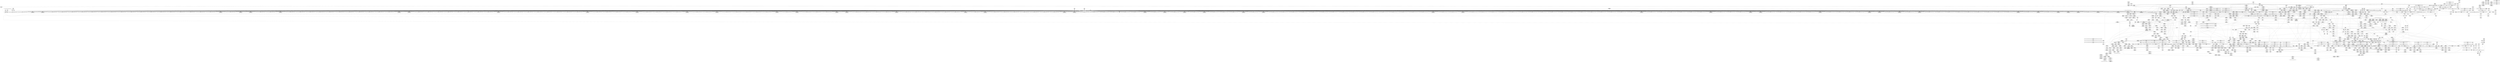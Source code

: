 digraph {
	CE0x4573120 [shape=record,shape=Mrecord,label="{CE0x4573120|i32_(i32,_i32,_i16,_i32,_%struct.common_audit_data*)*_bitcast_(i32_(i32,_i32,_i16,_i32,_%struct.common_audit_data.495*)*_avc_has_perm_to_i32_(i32,_i32,_i16,_i32,_%struct.common_audit_data*)*)|*Constant*|*SummSink*}"]
	CE0x451b290 [shape=record,shape=Mrecord,label="{CE0x451b290|COLLAPSED:_GCMRE___llvm_gcov_ctr155_internal_global_5_x_i64_zeroinitializer:_elem_0:default:}"]
	CE0x44daa10 [shape=record,shape=Mrecord,label="{CE0x44daa10|GLOBAL:selinux_policycap_openperm|Global_var:selinux_policycap_openperm}"]
	CE0x4443430 [shape=record,shape=Mrecord,label="{CE0x4443430|8:_i8,_32:_%struct.inode*,_%struct.selinux_audit_data*,_128:_i32,_132:_i32,_456:_i8*,_:_SCMRE_166,167_}"]
	CE0x444b290 [shape=record,shape=Mrecord,label="{CE0x444b290|8:_i8,_32:_%struct.inode*,_%struct.selinux_audit_data*,_128:_i32,_132:_i32,_456:_i8*,_:_SCMRE_198,199_}"]
	CE0x44bfef0 [shape=record,shape=Mrecord,label="{CE0x44bfef0|i64*_getelementptr_inbounds_(_5_x_i64_,_5_x_i64_*___llvm_gcov_ctr270,_i64_0,_i64_4)|*Constant*}"]
	CE0x4572270 [shape=record,shape=Mrecord,label="{CE0x4572270|inode_has_perm:tmp18|security/selinux/hooks.c,1617}"]
	CE0x45652b0 [shape=record,shape=Mrecord,label="{CE0x45652b0|inode_has_perm:tmp15|*LoadInst*|security/selinux/hooks.c,1615|*SummSource*}"]
	CE0x44430b0 [shape=record,shape=Mrecord,label="{CE0x44430b0|8:_i8,_32:_%struct.inode*,_%struct.selinux_audit_data*,_128:_i32,_132:_i32,_456:_i8*,_:_SCMRE_164,165_}"]
	CE0x4564780 [shape=record,shape=Mrecord,label="{CE0x4564780|_ret_i32_%tmp6,_!dbg_!27716|security/selinux/hooks.c,197|*SummSink*}"]
	CE0x44de0d0 [shape=record,shape=Mrecord,label="{CE0x44de0d0|file_to_av:tmp10|security/selinux/hooks.c,1904|*SummSource*}"]
	CE0x44e2dd0 [shape=record,shape=Mrecord,label="{CE0x44e2dd0|file_to_av:tmp18|security/selinux/hooks.c,1905}"]
	CE0x44c4c00 [shape=record,shape=Mrecord,label="{CE0x44c4c00|GLOBAL:file_path_has_perm|*Constant*}"]
	CE0x445ad10 [shape=record,shape=Mrecord,label="{CE0x445ad10|i32_6|*Constant*}"]
	CE0x44d03a0 [shape=record,shape=Mrecord,label="{CE0x44d03a0|file_inode:entry}"]
	CE0x444c5d0 [shape=record,shape=Mrecord,label="{CE0x444c5d0|8:_i8,_32:_%struct.inode*,_%struct.selinux_audit_data*,_128:_i32,_132:_i32,_456:_i8*,_:_SCMRE_209,210_}"]
	CE0x44e1540 [shape=record,shape=Mrecord,label="{CE0x44e1540|file_to_av:and6|security/selinux/hooks.c,1905|*SummSink*}"]
	CE0x44cd140 [shape=record,shape=Mrecord,label="{CE0x44cd140|i64*_getelementptr_inbounds_(_2_x_i64_,_2_x_i64_*___llvm_gcov_ctr25231,_i64_0,_i64_1)|*Constant*|*SummSink*}"]
	CE0x4457e80 [shape=record,shape=Mrecord,label="{CE0x4457e80|i64*_getelementptr_inbounds_(_15_x_i64_,_15_x_i64_*___llvm_gcov_ctr171,_i64_0,_i64_13)|*Constant*|*SummSource*}"]
	CE0x44d2800 [shape=record,shape=Mrecord,label="{CE0x44d2800|i64*_getelementptr_inbounds_(_15_x_i64_,_15_x_i64_*___llvm_gcov_ctr171,_i64_0,_i64_0)|*Constant*|*SummSink*}"]
	CE0x451c4c0 [shape=record,shape=Mrecord,label="{CE0x451c4c0|__validate_creds:entry|*SummSink*}"]
	CE0x44cdc60 [shape=record,shape=Mrecord,label="{CE0x44cdc60|file_path_has_perm:tmp1}"]
	CE0x44f5e50 [shape=record,shape=Mrecord,label="{CE0x44f5e50|inode_has_perm:adp|Function::inode_has_perm&Arg::adp::|*SummSource*}"]
	CE0x4459bc0 [shape=record,shape=Mrecord,label="{CE0x4459bc0|i64_11|*Constant*|*SummSink*}"]
	CE0x4572780 [shape=record,shape=Mrecord,label="{CE0x4572780|inode_has_perm:tmp18|security/selinux/hooks.c,1617|*SummSink*}"]
	CE0x44e5b40 [shape=record,shape=Mrecord,label="{CE0x44e5b40|i64*_getelementptr_inbounds_(_15_x_i64_,_15_x_i64_*___llvm_gcov_ctr171,_i64_0,_i64_13)|*Constant*|*SummSink*}"]
	CE0x443ea30 [shape=record,shape=Mrecord,label="{CE0x443ea30|selinux_file_open:bb|*SummSource*}"]
	CE0x444fe50 [shape=record,shape=Mrecord,label="{CE0x444fe50|selinux_file_open:tmp|*SummSource*}"]
	CE0x44c5240 [shape=record,shape=Mrecord,label="{CE0x44c5240|avc_policy_seqno:entry|*SummSink*}"]
	CE0x44bbd60 [shape=record,shape=Mrecord,label="{CE0x44bbd60|selinux_file_open:isid|security/selinux/hooks.c,3433|*SummSink*}"]
	CE0x4561360 [shape=record,shape=Mrecord,label="{CE0x4561360|avc_has_perm:requested|Function::avc_has_perm&Arg::requested::|*SummSink*}"]
	CE0x44c7b60 [shape=record,shape=Mrecord,label="{CE0x44c7b60|i64*_getelementptr_inbounds_(_5_x_i64_,_5_x_i64_*___llvm_gcov_ctr270,_i64_0,_i64_3)|*Constant*|*SummSource*}"]
	CE0x44560a0 [shape=record,shape=Mrecord,label="{CE0x44560a0|file_to_av:f_mode|security/selinux/hooks.c,1902|*SummSink*}"]
	CE0x455b240 [shape=record,shape=Mrecord,label="{CE0x455b240|__validate_creds:tobool|include/linux/cred.h,173|*SummSource*}"]
	CE0x455a920 [shape=record,shape=Mrecord,label="{CE0x455a920|GLOBAL:llvm.expect.i64|*Constant*}"]
	CE0x44f7df0 [shape=record,shape=Mrecord,label="{CE0x44f7df0|file_to_av:f_mode2|security/selinux/hooks.c,1904}"]
	CE0x454db40 [shape=record,shape=Mrecord,label="{CE0x454db40|cred_sid:tmp2|*SummSink*}"]
	CE0x44c6860 [shape=record,shape=Mrecord,label="{CE0x44c6860|open_file_to_av:entry|*SummSource*}"]
	CE0x44dd480 [shape=record,shape=Mrecord,label="{CE0x44dd480|open_file_to_av:tmp5|security/selinux/hooks.c,1928|*SummSource*}"]
	CE0x4558760 [shape=record,shape=Mrecord,label="{CE0x4558760|inode_has_perm:tmp11|security/selinux/hooks.c,1612}"]
	CE0x455c280 [shape=record,shape=Mrecord,label="{CE0x455c280|__validate_creds:tmp4|include/linux/cred.h,173}"]
	CE0x4564d10 [shape=record,shape=Mrecord,label="{CE0x4564d10|inode_has_perm:tmp15|*LoadInst*|security/selinux/hooks.c,1615}"]
	CE0x44d0e30 [shape=record,shape=Mrecord,label="{CE0x44d0e30|open_file_to_av:if.then}"]
	CE0x455c740 [shape=record,shape=Mrecord,label="{CE0x455c740|__validate_creds:tmp4|include/linux/cred.h,173|*SummSink*}"]
	CE0x4452710 [shape=record,shape=Mrecord,label="{CE0x4452710|8:_i8,_32:_%struct.inode*,_%struct.selinux_audit_data*,_128:_i32,_132:_i32,_456:_i8*,_:_SCMRE_65,66_}"]
	"CONST[source:1(input),value:2(dynamic)][purpose:{operation}][SrcIdx:6]"
	CE0x44c7700 [shape=record,shape=Mrecord,label="{CE0x44c7700|open_file_to_av:tmp6|security/selinux/hooks.c,1928|*SummSink*}"]
	CE0x44e0a20 [shape=record,shape=Mrecord,label="{CE0x44e0a20|file_to_av:conv12|security/selinux/hooks.c,1908|*SummSource*}"]
	CE0x44cdd40 [shape=record,shape=Mrecord,label="{CE0x44cdd40|file_path_has_perm:tmp1|*SummSink*}"]
	CE0x44d6530 [shape=record,shape=Mrecord,label="{CE0x44d6530|file_to_av:if.then5|*SummSource*}"]
	CE0x44c8a80 [shape=record,shape=Mrecord,label="{CE0x44c8a80|i64*_getelementptr_inbounds_(_15_x_i64_,_15_x_i64_*___llvm_gcov_ctr171,_i64_0,_i64_10)|*Constant*|*SummSource*}"]
	CE0x44ee340 [shape=record,shape=Mrecord,label="{CE0x44ee340|inode_has_perm:lnot1|security/selinux/hooks.c,1611|*SummSink*}"]
	CE0x44b36f0 [shape=record,shape=Mrecord,label="{CE0x44b36f0|_ret_i32_%call1,_!dbg_!27722|security/selinux/hooks.c,1659|*SummSink*}"]
	CE0x44bea30 [shape=record,shape=Mrecord,label="{CE0x44bea30|i64*_getelementptr_inbounds_(_2_x_i64_,_2_x_i64_*___llvm_gcov_ctr162,_i64_0,_i64_1)|*Constant*|*SummSource*}"]
	CE0x4569020 [shape=record,shape=Mrecord,label="{CE0x4569020|4:_i32,_:_CRE_8,12_|*MultipleSource*|security/selinux/hooks.c,196|*LoadInst*|security/selinux/hooks.c,196|security/selinux/hooks.c,197}"]
	CE0x44e5f40 [shape=record,shape=Mrecord,label="{CE0x44e5f40|file_to_av:tmp30|security/selinux/hooks.c,1914|*SummSource*}"]
	CE0x4563990 [shape=record,shape=Mrecord,label="{CE0x4563990|GLOBAL:cred_sid|*Constant*}"]
	CE0x44580f0 [shape=record,shape=Mrecord,label="{CE0x44580f0|file_to_av:and3|security/selinux/hooks.c,1904|*SummSource*}"]
	CE0x455ae40 [shape=record,shape=Mrecord,label="{CE0x455ae40|__validate_creds:expval|include/linux/cred.h,173}"]
	CE0x44cdb40 [shape=record,shape=Mrecord,label="{CE0x44cdb40|avc_policy_seqno:tmp3|*SummSink*}"]
	CE0x44cc980 [shape=record,shape=Mrecord,label="{CE0x44cc980|avc_policy_seqno:tmp1}"]
	CE0x44e20f0 [shape=record,shape=Mrecord,label="{CE0x44e20f0|i64_7|*Constant*|*SummSink*}"]
	CE0x45655a0 [shape=record,shape=Mrecord,label="{CE0x45655a0|inode_has_perm:tmp16|security/selinux/hooks.c,1615|*SummSource*}"]
	CE0x455eda0 [shape=record,shape=Mrecord,label="{CE0x455eda0|i64*_getelementptr_inbounds_(_5_x_i64_,_5_x_i64_*___llvm_gcov_ctr155,_i64_0,_i64_3)|*Constant*}"]
	CE0x45676d0 [shape=record,shape=Mrecord,label="{CE0x45676d0|i64*_getelementptr_inbounds_(_2_x_i64_,_2_x_i64_*___llvm_gcov_ctr131,_i64_0,_i64_0)|*Constant*}"]
	CE0x44517e0 [shape=record,shape=Mrecord,label="{CE0x44517e0|8:_i8,_32:_%struct.inode*,_%struct.selinux_audit_data*,_128:_i32,_132:_i32,_456:_i8*,_:_SCMRE_97,98_}"]
	CE0x4488c70 [shape=record,shape=Mrecord,label="{CE0x4488c70|selinux_file_open:call|security/selinux/hooks.c,3425}"]
	CE0x450c2b0 [shape=record,shape=Mrecord,label="{CE0x450c2b0|file_to_av:tmp20|security/selinux/hooks.c,1906|*SummSink*}"]
	CE0x451d830 [shape=record,shape=Mrecord,label="{CE0x451d830|i1_true|*Constant*}"]
	CE0x44bbfd0 [shape=record,shape=Mrecord,label="{CE0x44bbfd0|selinux_file_open:isid|security/selinux/hooks.c,3433}"]
	CE0x44595d0 [shape=record,shape=Mrecord,label="{CE0x44595d0|file_to_av:tobool17|security/selinux/hooks.c,1910|*SummSource*}"]
	CE0x44db930 [shape=record,shape=Mrecord,label="{CE0x44db930|i64*_getelementptr_inbounds_(_15_x_i64_,_15_x_i64_*___llvm_gcov_ctr171,_i64_0,_i64_0)|*Constant*}"]
	CE0x44d1780 [shape=record,shape=Mrecord,label="{CE0x44d1780|file_to_av:if.then}"]
	CE0x4475880 [shape=record,shape=Mrecord,label="{CE0x4475880|8:_i8,_32:_%struct.inode*,_%struct.selinux_audit_data*,_128:_i32,_132:_i32,_456:_i8*,_:_SCMRE_404,408_|*MultipleSource*|security/selinux/hooks.c,3424|Function::selinux_file_open&Arg::file::}"]
	CE0x4462930 [shape=record,shape=Mrecord,label="{CE0x4462930|8:_i8,_32:_%struct.inode*,_%struct.selinux_audit_data*,_128:_i32,_132:_i32,_456:_i8*,_:_SCMRE_0,1_}"]
	CE0x44edf90 [shape=record,shape=Mrecord,label="{CE0x44edf90|inode_has_perm:lnot|security/selinux/hooks.c,1611|*SummSink*}"]
	CE0x44452e0 [shape=record,shape=Mrecord,label="{CE0x44452e0|8:_i8,_32:_%struct.inode*,_%struct.selinux_audit_data*,_128:_i32,_132:_i32,_456:_i8*,_:_SCMRE_112,113_}"]
	CE0x44586f0 [shape=record,shape=Mrecord,label="{CE0x44586f0|file_to_av:tobool4|security/selinux/hooks.c,1904|*SummSink*}"]
	CE0x44721c0 [shape=record,shape=Mrecord,label="{CE0x44721c0|open_file_to_av:file|Function::open_file_to_av&Arg::file::|*SummSink*}"]
	CE0x44cf760 [shape=record,shape=Mrecord,label="{CE0x44cf760|file_path_has_perm:tmp5|security/selinux/hooks.c,1658|*SummSink*}"]
	CE0x454e8d0 [shape=record,shape=Mrecord,label="{CE0x454e8d0|i32_4|*Constant*}"]
	CE0x44db740 [shape=record,shape=Mrecord,label="{CE0x44db740|file_to_av:if.end16|*SummSource*}"]
	CE0x4572ff0 [shape=record,shape=Mrecord,label="{CE0x4572ff0|i32_(i32,_i32,_i16,_i32,_%struct.common_audit_data*)*_bitcast_(i32_(i32,_i32,_i16,_i32,_%struct.common_audit_data.495*)*_avc_has_perm_to_i32_(i32,_i32,_i16,_i32,_%struct.common_audit_data*)*)|*Constant*|*SummSource*}"]
	CE0x445f0e0 [shape=record,shape=Mrecord,label="{CE0x445f0e0|selinux_file_open:file|Function::selinux_file_open&Arg::file::|*SummSink*}"]
	CE0x443b890 [shape=record,shape=Mrecord,label="{CE0x443b890|8:_i8,_32:_%struct.inode*,_%struct.selinux_audit_data*,_128:_i32,_132:_i32,_456:_i8*,_:_SCMRE_304,312_|*MultipleSource*|security/selinux/hooks.c,3424|Function::selinux_file_open&Arg::file::}"]
	CE0x44ddb70 [shape=record,shape=Mrecord,label="{CE0x44ddb70|i64_4|*Constant*|*SummSink*}"]
	CE0x44cc9f0 [shape=record,shape=Mrecord,label="{CE0x44cc9f0|avc_policy_seqno:tmp1|*SummSource*}"]
	CE0x44b1990 [shape=record,shape=Mrecord,label="{CE0x44b1990|selinux_file_open:tmp6|security/selinux/hooks.c,3425}"]
	CE0x44519a0 [shape=record,shape=Mrecord,label="{CE0x44519a0|8:_i8,_32:_%struct.inode*,_%struct.selinux_audit_data*,_128:_i32,_132:_i32,_456:_i8*,_:_SCMRE_98,99_}"]
	CE0x44782c0 [shape=record,shape=Mrecord,label="{CE0x44782c0|8:_i8,_32:_%struct.inode*,_%struct.selinux_audit_data*,_128:_i32,_132:_i32,_456:_i8*,_:_SCMRE_496,504_|*MultipleSource*|security/selinux/hooks.c,3424|Function::selinux_file_open&Arg::file::}"]
	CE0x44877b0 [shape=record,shape=Mrecord,label="{CE0x44877b0|0:_i32,_4:_i32,_8:_i16,_12:_i32,_16:_i32,_20:_i32,_24:_i32,_56:_i8*,_:_SCMRE_12,16_|*MultipleSource*|security/selinux/hooks.c,3425|security/selinux/hooks.c,3425}"]
	CE0x44f6720 [shape=record,shape=Mrecord,label="{CE0x44f6720|file_to_av:if.end19}"]
	CE0x44fb990 [shape=record,shape=Mrecord,label="{CE0x44fb990|file_to_av:tmp8|security/selinux/hooks.c,1903}"]
	CE0x44de930 [shape=record,shape=Mrecord,label="{CE0x44de930|file_to_av:tmp12|security/selinux/hooks.c,1904|*SummSource*}"]
	CE0x455f030 [shape=record,shape=Mrecord,label="{CE0x455f030|i64*_getelementptr_inbounds_(_5_x_i64_,_5_x_i64_*___llvm_gcov_ctr155,_i64_0,_i64_3)|*Constant*|*SummSource*}"]
	CE0x454d240 [shape=record,shape=Mrecord,label="{CE0x454d240|__validate_creds:tmp|*SummSink*}"]
	CE0x449d150 [shape=record,shape=Mrecord,label="{CE0x449d150|file_to_av:if.then8|*SummSink*}"]
	CE0x44e1480 [shape=record,shape=Mrecord,label="{CE0x44e1480|file_to_av:and6|security/selinux/hooks.c,1905|*SummSource*}"]
	CE0x44c3e50 [shape=record,shape=Mrecord,label="{CE0x44c3e50|i32*_getelementptr_inbounds_(%struct.avc_cache,_%struct.avc_cache*_avc_cache,_i32_0,_i32_4)|*Constant*}"]
	CE0x44cff30 [shape=record,shape=Mrecord,label="{CE0x44cff30|i64_16|*Constant*|*SummSink*}"]
	CE0x4523d60 [shape=record,shape=Mrecord,label="{CE0x4523d60|__validate_creds:if.then|*SummSource*}"]
	CE0x4536bc0 [shape=record,shape=Mrecord,label="{CE0x4536bc0|file_to_av:tmp19|security/selinux/hooks.c,1906|*SummSink*}"]
	CE0x44bbc30 [shape=record,shape=Mrecord,label="{CE0x44bbc30|i32_2|*Constant*|*SummSink*}"]
	CE0x44c4150 [shape=record,shape=Mrecord,label="{CE0x44c4150|i32*_getelementptr_inbounds_(%struct.avc_cache,_%struct.avc_cache*_avc_cache,_i32_0,_i32_4)|*Constant*|*SummSource*}"]
	CE0x44bd930 [shape=record,shape=Mrecord,label="{CE0x44bd930|file_inode:bb|*SummSink*}"]
	CE0x44f62b0 [shape=record,shape=Mrecord,label="{CE0x44f62b0|_ret_i32_%retval.0,_!dbg_!27739|security/selinux/hooks.c,1618|*SummSource*}"]
	CE0x44d68e0 [shape=record,shape=Mrecord,label="{CE0x44d68e0|GLOBAL:file_to_av|*Constant*}"]
	CE0x451fd70 [shape=record,shape=Mrecord,label="{CE0x451fd70|i32_1609|*Constant*}"]
	CE0x44ee590 [shape=record,shape=Mrecord,label="{CE0x44ee590|file_path_has_perm:u|security/selinux/hooks.c,1658|*SummSink*}"]
	CE0x44b2a60 [shape=record,shape=Mrecord,label="{CE0x44b2a60|selinux_file_open:sid|security/selinux/hooks.c,3433}"]
	CE0x445a8b0 [shape=record,shape=Mrecord,label="{CE0x445a8b0|__validate_creds:tmp5|include/linux/cred.h,173|*SummSource*}"]
	CE0x44e78a0 [shape=record,shape=Mrecord,label="{CE0x44e78a0|file_to_av:tmp32|security/selinux/hooks.c,1917|*SummSink*}"]
	CE0x44609a0 [shape=record,shape=Mrecord,label="{CE0x44609a0|8:_i8,_32:_%struct.inode*,_%struct.selinux_audit_data*,_128:_i32,_132:_i32,_456:_i8*,_:_SCMRE_48,49_}"]
	CE0x44cfd60 [shape=record,shape=Mrecord,label="{CE0x44cfd60|i64_16|*Constant*}"]
	CE0x44faf90 [shape=record,shape=Mrecord,label="{CE0x44faf90|file_to_av:tmp6|security/selinux/hooks.c,1902|*SummSink*}"]
	CE0x44cb390 [shape=record,shape=Mrecord,label="{CE0x44cb390|file_inode:tmp3|*SummSource*}"]
	CE0x45227f0 [shape=record,shape=Mrecord,label="{CE0x45227f0|GLOBAL:creds_are_invalid|*Constant*}"]
	CE0x4473430 [shape=record,shape=Mrecord,label="{CE0x4473430|8:_i8,_32:_%struct.inode*,_%struct.selinux_audit_data*,_128:_i32,_132:_i32,_456:_i8*,_:_SCMRE_296,304_|*MultipleSource*|security/selinux/hooks.c,3424|Function::selinux_file_open&Arg::file::}"]
	CE0x454da60 [shape=record,shape=Mrecord,label="{CE0x454da60|cred_sid:tmp2}"]
	CE0x44cdcd0 [shape=record,shape=Mrecord,label="{CE0x44cdcd0|file_path_has_perm:tmp1|*SummSource*}"]
	CE0x4467b70 [shape=record,shape=Mrecord,label="{CE0x4467b70|8:_i8,_32:_%struct.inode*,_%struct.selinux_audit_data*,_128:_i32,_132:_i32,_456:_i8*,_:_SCMRE_13,14_}"]
	CE0x44bb970 [shape=record,shape=Mrecord,label="{CE0x44bb970|avc_policy_seqno:entry|*SummSource*}"]
	CE0x44e18d0 [shape=record,shape=Mrecord,label="{CE0x44e18d0|file_to_av:tobool7|security/selinux/hooks.c,1905|*SummSink*}"]
	CE0x451c770 [shape=record,shape=Mrecord,label="{CE0x451c770|__validate_creds:cred|Function::__validate_creds&Arg::cred::|*SummSource*}"]
	CE0x44f4cf0 [shape=record,shape=Mrecord,label="{CE0x44f4cf0|inode_has_perm:entry|*SummSink*}"]
	CE0x44c8820 [shape=record,shape=Mrecord,label="{CE0x44c8820|i64*_getelementptr_inbounds_(_15_x_i64_,_15_x_i64_*___llvm_gcov_ctr171,_i64_0,_i64_10)|*Constant*}"]
	CE0x44f4b10 [shape=record,shape=Mrecord,label="{CE0x44f4b10|inode_has_perm:entry|*SummSource*}"]
	CE0x450cff0 [shape=record,shape=Mrecord,label="{CE0x450cff0|file_to_av:or10|security/selinux/hooks.c,1906}"]
	CE0x44764e0 [shape=record,shape=Mrecord,label="{CE0x44764e0|8:_i8,_32:_%struct.inode*,_%struct.selinux_audit_data*,_128:_i32,_132:_i32,_456:_i8*,_:_SCMRE_428,432_|*MultipleSource*|security/selinux/hooks.c,3424|Function::selinux_file_open&Arg::file::}"]
	CE0x44c41c0 [shape=record,shape=Mrecord,label="{CE0x44c41c0|avc_policy_seqno:tmp4|security/selinux/avc.c,779|*SummSource*}"]
	"CONST[source:1(input),value:2(dynamic)][purpose:{object}][SrcIdx:4]"
	CE0x456f6f0 [shape=record,shape=Mrecord,label="{CE0x456f6f0|__validate_creds:tmp8|include/linux/cred.h,175}"]
	CE0x4464450 [shape=record,shape=Mrecord,label="{CE0x4464450|8:_i8,_32:_%struct.inode*,_%struct.selinux_audit_data*,_128:_i32,_132:_i32,_456:_i8*,_:_SCMRE_3,4_}"]
	"CONST[source:2(external),value:0(static)][purpose:{operation}][SrcIdx:0]"
	CE0x4556500 [shape=record,shape=Mrecord,label="{CE0x4556500|i64_4|*Constant*}"]
	CE0x44d38d0 [shape=record,shape=Mrecord,label="{CE0x44d38d0|file_to_av:file|Function::file_to_av&Arg::file::}"]
	CE0x451bc30 [shape=record,shape=Mrecord,label="{CE0x451bc30|GLOBAL:__validate_creds|*Constant*}"]
	CE0x455b820 [shape=record,shape=Mrecord,label="{CE0x455b820|__validate_creds:tmp3|include/linux/cred.h,173}"]
	CE0x4452be0 [shape=record,shape=Mrecord,label="{CE0x4452be0|open_file_to_av:tmp1|*SummSink*}"]
	CE0x4455e30 [shape=record,shape=Mrecord,label="{CE0x4455e30|i32_0|*Constant*}"]
	CE0x45615a0 [shape=record,shape=Mrecord,label="{CE0x45615a0|avc_has_perm:auditdata|Function::avc_has_perm&Arg::auditdata::}"]
	CE0x44cb400 [shape=record,shape=Mrecord,label="{CE0x44cb400|file_inode:tmp3|*SummSink*}"]
	CE0x450ec20 [shape=record,shape=Mrecord,label="{CE0x450ec20|file_to_av:and|security/selinux/hooks.c,1902|*SummSource*}"]
	CE0x4447f20 [shape=record,shape=Mrecord,label="{CE0x4447f20|8:_i8,_32:_%struct.inode*,_%struct.selinux_audit_data*,_128:_i32,_132:_i32,_456:_i8*,_:_SCMRE_82,83_}"]
	CE0x4461160 [shape=record,shape=Mrecord,label="{CE0x4461160|8:_i8,_32:_%struct.inode*,_%struct.selinux_audit_data*,_128:_i32,_132:_i32,_456:_i8*,_:_SCMRE_32,40_|*MultipleSource*|security/selinux/hooks.c,3424|Function::selinux_file_open&Arg::file::}"]
	CE0x44c7180 [shape=record,shape=Mrecord,label="{CE0x44c7180|i64_0|*Constant*|*SummSource*}"]
	CE0x4442ef0 [shape=record,shape=Mrecord,label="{CE0x4442ef0|8:_i8,_32:_%struct.inode*,_%struct.selinux_audit_data*,_128:_i32,_132:_i32,_456:_i8*,_:_SCMRE_163,164_}"]
	CE0x445a3b0 [shape=record,shape=Mrecord,label="{CE0x445a3b0|file_to_av:tmp25|security/selinux/hooks.c,1910}"]
	CE0x44d6710 [shape=record,shape=Mrecord,label="{CE0x44d6710|file_to_av:if.else}"]
	CE0x4565430 [shape=record,shape=Mrecord,label="{CE0x4565430|inode_has_perm:tmp16|security/selinux/hooks.c,1615}"]
	CE0x44da110 [shape=record,shape=Mrecord,label="{CE0x44da110|GLOBAL:file_to_av|*Constant*|*SummSink*}"]
	CE0x454fd60 [shape=record,shape=Mrecord,label="{CE0x454fd60|inode_has_perm:tmp5|security/selinux/hooks.c,1609|*SummSink*}"]
	CE0x4568f00 [shape=record,shape=Mrecord,label="{CE0x4568f00|4:_i32,_:_CRE_4,8_|*MultipleSource*|security/selinux/hooks.c,196|*LoadInst*|security/selinux/hooks.c,196|security/selinux/hooks.c,197}"]
	CE0x451d1a0 [shape=record,shape=Mrecord,label="{CE0x451d1a0|i32_512|*Constant*|*SummSource*}"]
	CE0x44546a0 [shape=record,shape=Mrecord,label="{CE0x44546a0|8:_i8,_32:_%struct.inode*,_%struct.selinux_audit_data*,_128:_i32,_132:_i32,_456:_i8*,_:_SCMRE_49,50_}"]
	CE0x44d43b0 [shape=record,shape=Mrecord,label="{CE0x44d43b0|open_file_to_av:tmp1}"]
	CE0x44729f0 [shape=record,shape=Mrecord,label="{CE0x44729f0|8:_i8,_32:_%struct.inode*,_%struct.selinux_audit_data*,_128:_i32,_132:_i32,_456:_i8*,_:_SCMRE_312,316_|*MultipleSource*|security/selinux/hooks.c,3424|Function::selinux_file_open&Arg::file::}"]
	CE0x44e3480 [shape=record,shape=Mrecord,label="{CE0x44e3480|i64*_getelementptr_inbounds_(_15_x_i64_,_15_x_i64_*___llvm_gcov_ctr171,_i64_0,_i64_8)|*Constant*|*SummSource*}"]
	CE0x44d4200 [shape=record,shape=Mrecord,label="{CE0x44d4200|i32_1|*Constant*|*SummSink*}"]
	CE0x451c0f0 [shape=record,shape=Mrecord,label="{CE0x451c0f0|__validate_creds:tmp7|include/linux/cred.h,174}"]
	CE0x4449d90 [shape=record,shape=Mrecord,label="{CE0x4449d90|8:_i8,_32:_%struct.inode*,_%struct.selinux_audit_data*,_128:_i32,_132:_i32,_456:_i8*,_:_SCMRE_186,187_}"]
	CE0x44785c0 [shape=record,shape=Mrecord,label="{CE0x44785c0|GLOBAL:file_inode|*Constant*}"]
	CE0x4553fa0 [shape=record,shape=Mrecord,label="{CE0x4553fa0|i64*_getelementptr_inbounds_(_2_x_i64_,_2_x_i64_*___llvm_gcov_ctr131,_i64_0,_i64_0)|*Constant*|*SummSink*}"]
	CE0x44f6d00 [shape=record,shape=Mrecord,label="{CE0x44f6d00|file_to_av:or|security/selinux/hooks.c,1903}"]
	CE0x4565320 [shape=record,shape=Mrecord,label="{CE0x4565320|inode_has_perm:tmp15|*LoadInst*|security/selinux/hooks.c,1615|*SummSink*}"]
	CE0x4550800 [shape=record,shape=Mrecord,label="{CE0x4550800|__validate_creds:call|include/linux/cred.h,173|*SummSource*}"]
	CE0x450c4b0 [shape=record,shape=Mrecord,label="{CE0x450c4b0|file_to_av:conv9|security/selinux/hooks.c,1906}"]
	CE0x454f020 [shape=record,shape=Mrecord,label="{CE0x454f020|GLOBAL:llvm.expect.i64|*Constant*}"]
	CE0x4560040 [shape=record,shape=Mrecord,label="{CE0x4560040|inode_has_perm:tmp12|security/selinux/hooks.c,1612|*SummSource*}"]
	CE0x44ced10 [shape=record,shape=Mrecord,label="{CE0x44ced10|file_path_has_perm:f_path|security/selinux/hooks.c,1658|*SummSink*}"]
	CE0x4456030 [shape=record,shape=Mrecord,label="{CE0x4456030|file_to_av:tmp2|*LoadInst*|security/selinux/hooks.c,1902}"]
	CE0x44d1300 [shape=record,shape=Mrecord,label="{CE0x44d1300|open_file_to_av:call|security/selinux/hooks.c,1926}"]
	CE0x44dc0d0 [shape=record,shape=Mrecord,label="{CE0x44dc0d0|open_file_to_av:tobool|security/selinux/hooks.c,1928}"]
	CE0x4452f60 [shape=record,shape=Mrecord,label="{CE0x4452f60|i32_1|*Constant*|*SummSource*}"]
	CE0x44bb890 [shape=record,shape=Mrecord,label="{CE0x44bb890|avc_policy_seqno:entry}"]
	CE0x4476c20 [shape=record,shape=Mrecord,label="{CE0x4476c20|8:_i8,_32:_%struct.inode*,_%struct.selinux_audit_data*,_128:_i32,_132:_i32,_456:_i8*,_:_SCMRE_436,440_|*MultipleSource*|security/selinux/hooks.c,3424|Function::selinux_file_open&Arg::file::}"]
	CE0x44e5bb0 [shape=record,shape=Mrecord,label="{CE0x44e5bb0|file_to_av:tmp29|security/selinux/hooks.c,1914|*SummSink*}"]
	CE0x44e0f50 [shape=record,shape=Mrecord,label="{CE0x44e0f50|i32_1024|*Constant*|*SummSource*}"]
	CE0x445aa30 [shape=record,shape=Mrecord,label="{CE0x445aa30|__validate_creds:tmp5|include/linux/cred.h,173|*SummSink*}"]
	CE0x44b5b50 [shape=record,shape=Mrecord,label="{CE0x44b5b50|28:_i32,_32:_i16,_:_CRE_32,34_|*MultipleSource*|security/selinux/hooks.c,3425|security/selinux/hooks.c,3425|security/selinux/hooks.c,3433}"]
	CE0x4560ea0 [shape=record,shape=Mrecord,label="{CE0x4560ea0|_ret_i32_%retval.0,_!dbg_!27728|security/selinux/avc.c,775}"]
	CE0x451acb0 [shape=record,shape=Mrecord,label="{CE0x451acb0|_call_void___validate_creds(%struct.cred*_%cred,_i8*_getelementptr_inbounds_(_25_x_i8_,_25_x_i8_*_.str3,_i32_0,_i32_0),_i32_1609)_#10,_!dbg_!27719|security/selinux/hooks.c,1609}"]
	CE0x4488ce0 [shape=record,shape=Mrecord,label="{CE0x4488ce0|selinux_file_open:call|security/selinux/hooks.c,3425|*SummSource*}"]
	CE0x44bd800 [shape=record,shape=Mrecord,label="{CE0x44bd800|file_inode:bb|*SummSource*}"]
	CE0x44de480 [shape=record,shape=Mrecord,label="{CE0x44de480|file_to_av:tmp11|security/selinux/hooks.c,1904|*SummSource*}"]
	CE0x4563820 [shape=record,shape=Mrecord,label="{CE0x4563820|inode_has_perm:call|security/selinux/hooks.c,1614|*SummSink*}"]
	CE0x44e7fe0 [shape=record,shape=Mrecord,label="{CE0x44e7fe0|i64*_getelementptr_inbounds_(_2_x_i64_,_2_x_i64_*___llvm_gcov_ctr162,_i64_0,_i64_0)|*Constant*}"]
	CE0x456fd00 [shape=record,shape=Mrecord,label="{CE0x456fd00|__validate_creds:tmp8|include/linux/cred.h,175|*SummSink*}"]
	CE0x44e0c10 [shape=record,shape=Mrecord,label="{CE0x44e0c10|file_to_av:conv12|security/selinux/hooks.c,1908|*SummSink*}"]
	CE0x44da910 [shape=record,shape=Mrecord,label="{CE0x44da910|0:_i32,_:_GCRE_selinux_policycap_openperm_external_global_i32:_elem_0:default:}"]
	CE0x44bf9f0 [shape=record,shape=Mrecord,label="{CE0x44bf9f0|i64*_getelementptr_inbounds_(_2_x_i64_,_2_x_i64_*___llvm_gcov_ctr162,_i64_0,_i64_0)|*Constant*|*SummSource*}"]
	CE0x44494d0 [shape=record,shape=Mrecord,label="{CE0x44494d0|8:_i8,_32:_%struct.inode*,_%struct.selinux_audit_data*,_128:_i32,_132:_i32,_456:_i8*,_:_SCMRE_181,182_}"]
	CE0x4486820 [shape=record,shape=Mrecord,label="{CE0x4486820|selinux_file_open:i_security|security/selinux/hooks.c,3425|*SummSource*}"]
	CE0x4558f60 [shape=record,shape=Mrecord,label="{CE0x4558f60|inode_has_perm:tobool|security/selinux/hooks.c,1611|*SummSink*}"]
	CE0x4489100 [shape=record,shape=Mrecord,label="{CE0x4489100|file_inode:entry}"]
	CE0x451c9c0 [shape=record,shape=Mrecord,label="{CE0x451c9c0|_call_void_mcount()_#3|*SummSource*}"]
	CE0x4445660 [shape=record,shape=Mrecord,label="{CE0x4445660|8:_i8,_32:_%struct.inode*,_%struct.selinux_audit_data*,_128:_i32,_132:_i32,_456:_i8*,_:_SCMRE_114,115_}"]
	CE0x451e1e0 [shape=record,shape=Mrecord,label="{CE0x451e1e0|inode_has_perm:expval|security/selinux/hooks.c,1611|*SummSource*}"]
	CE0x44d0240 [shape=record,shape=Mrecord,label="{CE0x44d0240|file_path_has_perm:call|security/selinux/hooks.c,1659}"]
	CE0x44be370 [shape=record,shape=Mrecord,label="{CE0x44be370|file_inode:tmp|*SummSink*}"]
	CE0x4564620 [shape=record,shape=Mrecord,label="{CE0x4564620|_ret_i32_%tmp6,_!dbg_!27716|security/selinux/hooks.c,197|*SummSource*}"]
	CE0x44f6580 [shape=record,shape=Mrecord,label="{CE0x44f6580|file_to_av:if.end}"]
	CE0x44f4860 [shape=record,shape=Mrecord,label="{CE0x44f4860|GLOBAL:inode_has_perm|*Constant*|*SummSink*}"]
	CE0x444de20 [shape=record,shape=Mrecord,label="{CE0x444de20|selinux_file_open:tmp1|*SummSource*}"]
	CE0x4523f30 [shape=record,shape=Mrecord,label="{CE0x4523f30|i64*_getelementptr_inbounds_(_5_x_i64_,_5_x_i64_*___llvm_gcov_ctr155,_i64_0,_i64_0)|*Constant*|*SummSource*}"]
	CE0x44d6300 [shape=record,shape=Mrecord,label="{CE0x44d6300|open_file_to_av:bb|*SummSink*}"]
	CE0x4462550 [shape=record,shape=Mrecord,label="{CE0x4462550|8:_i8,_32:_%struct.inode*,_%struct.selinux_audit_data*,_128:_i32,_132:_i32,_456:_i8*,_:_SCMRE_77,78_}"]
	CE0x44eeeb0 [shape=record,shape=Mrecord,label="{CE0x44eeeb0|file_path_has_perm:path|security/selinux/hooks.c,1658}"]
	CE0x450ef20 [shape=record,shape=Mrecord,label="{CE0x450ef20|i64_2|*Constant*}"]
	CE0x4471e40 [shape=record,shape=Mrecord,label="{CE0x4471e40|open_file_to_av:file|Function::open_file_to_av&Arg::file::}"]
	CE0x4522610 [shape=record,shape=Mrecord,label="{CE0x4522610|inode_has_perm:tmp5|security/selinux/hooks.c,1609}"]
	CE0x451d2a0 [shape=record,shape=Mrecord,label="{CE0x451d2a0|inode_has_perm:and|security/selinux/hooks.c,1611}"]
	CE0x44bd3b0 [shape=record,shape=Mrecord,label="{CE0x44bd3b0|file_path_has_perm:file|Function::file_path_has_perm&Arg::file::}"]
	CE0x44e23c0 [shape=record,shape=Mrecord,label="{CE0x44e23c0|file_to_av:tmp15|security/selinux/hooks.c,1905|*SummSink*}"]
	CE0x45683c0 [shape=record,shape=Mrecord,label="{CE0x45683c0|cred_sid:tmp5|security/selinux/hooks.c,196|*SummSink*}"]
	CE0x44722d0 [shape=record,shape=Mrecord,label="{CE0x44722d0|_ret_i32_%av.0,_!dbg_!27720|security/selinux/hooks.c,1931}"]
	CE0x44f7600 [shape=record,shape=Mrecord,label="{CE0x44f7600|file_to_av:av.0|*SummSource*}"]
	CE0x451b220 [shape=record,shape=Mrecord,label="{CE0x451b220|__validate_creds:tmp}"]
	CE0x566bf50 [shape=record,shape=Mrecord,label="{CE0x566bf50|_call_void_mcount()_#3}"]
	CE0x4568a40 [shape=record,shape=Mrecord,label="{CE0x4568a40|cred_sid:sid|security/selinux/hooks.c,197|*SummSink*}"]
	CE0x44e2f40 [shape=record,shape=Mrecord,label="{CE0x44e2f40|file_to_av:tmp18|security/selinux/hooks.c,1905|*SummSource*}"]
	CE0x4450720 [shape=record,shape=Mrecord,label="{CE0x4450720|i64*_getelementptr_inbounds_(_2_x_i64_,_2_x_i64_*___llvm_gcov_ctr269,_i64_0,_i64_0)|*Constant*|*SummSink*}"]
	CE0x451e3d0 [shape=record,shape=Mrecord,label="{CE0x451e3d0|inode_has_perm:tobool2|security/selinux/hooks.c,1611}"]
	CE0x44b3870 [shape=record,shape=Mrecord,label="{CE0x44b3870|i64*_getelementptr_inbounds_(_2_x_i64_,_2_x_i64_*___llvm_gcov_ctr162,_i64_0,_i64_0)|*Constant*}"]
	CE0x44e67f0 [shape=record,shape=Mrecord,label="{CE0x44e67f0|file_to_av:av.3|*SummSink*}"]
	CE0x450ff10 [shape=record,shape=Mrecord,label="{CE0x450ff10|inode_has_perm:do.body}"]
	CE0x451aeb0 [shape=record,shape=Mrecord,label="{CE0x451aeb0|_call_void___validate_creds(%struct.cred*_%cred,_i8*_getelementptr_inbounds_(_25_x_i8_,_25_x_i8_*_.str3,_i32_0,_i32_0),_i32_1609)_#10,_!dbg_!27719|security/selinux/hooks.c,1609|*SummSink*}"]
	CE0x4567a50 [shape=record,shape=Mrecord,label="{CE0x4567a50|cred_sid:security|security/selinux/hooks.c,196|*SummSink*}"]
	CE0x4448dd0 [shape=record,shape=Mrecord,label="{CE0x4448dd0|8:_i8,_32:_%struct.inode*,_%struct.selinux_audit_data*,_128:_i32,_132:_i32,_456:_i8*,_:_SCMRE_177,178_}"]
	CE0x44bf010 [shape=record,shape=Mrecord,label="{CE0x44bf010|file_inode:tmp2|*SummSink*}"]
	CE0x4449150 [shape=record,shape=Mrecord,label="{CE0x4449150|8:_i8,_32:_%struct.inode*,_%struct.selinux_audit_data*,_128:_i32,_132:_i32,_456:_i8*,_:_SCMRE_179,180_}"]
	CE0x4557280 [shape=record,shape=Mrecord,label="{CE0x4557280|inode_has_perm:tmp9|security/selinux/hooks.c,1611}"]
	CE0x44b43d0 [shape=record,shape=Mrecord,label="{CE0x44b43d0|file_to_av:av.1}"]
	CE0x45513e0 [shape=record,shape=Mrecord,label="{CE0x45513e0|inode_has_perm:return|*SummSink*}"]
	CE0x45218d0 [shape=record,shape=Mrecord,label="{CE0x45218d0|_call_void_mcount()_#3}"]
	CE0x4443270 [shape=record,shape=Mrecord,label="{CE0x4443270|8:_i8,_32:_%struct.inode*,_%struct.selinux_audit_data*,_128:_i32,_132:_i32,_456:_i8*,_:_SCMRE_165,166_}"]
	CE0x44f9d00 [shape=record,shape=Mrecord,label="{CE0x44f9d00|i64_0|*Constant*}"]
	CE0x44d3f80 [shape=record,shape=Mrecord,label="{CE0x44d3f80|i32_1|*Constant*}"]
	CE0x44f5aa0 [shape=record,shape=Mrecord,label="{CE0x44f5aa0|inode_has_perm:perms|Function::inode_has_perm&Arg::perms::|*SummSink*}"]
	CE0x4469b80 [shape=record,shape=Mrecord,label="{CE0x4469b80|8:_i8,_32:_%struct.inode*,_%struct.selinux_audit_data*,_128:_i32,_132:_i32,_456:_i8*,_:_SCMRE_111,112_}"]
	CE0x44d8340 [shape=record,shape=Mrecord,label="{CE0x44d8340|file_to_av:tmp8|security/selinux/hooks.c,1903|*SummSink*}"]
	CE0x451e7a0 [shape=record,shape=Mrecord,label="{CE0x451e7a0|inode_has_perm:tobool2|security/selinux/hooks.c,1611|*SummSource*}"]
	CE0x4453070 [shape=record,shape=Mrecord,label="{CE0x4453070|i64*_getelementptr_inbounds_(_2_x_i64_,_2_x_i64_*___llvm_gcov_ctr168,_i64_0,_i64_1)|*Constant*}"]
	CE0x44d6e20 [shape=record,shape=Mrecord,label="{CE0x44d6e20|file_to_av:if.end15|*SummSource*}"]
	CE0x4564400 [shape=record,shape=Mrecord,label="{CE0x4564400|cred_sid:cred|Function::cred_sid&Arg::cred::|*SummSink*}"]
	CE0x455a520 [shape=record,shape=Mrecord,label="{CE0x455a520|__validate_creds:conv|include/linux/cred.h,173|*SummSource*}"]
	CE0x44b5a20 [shape=record,shape=Mrecord,label="{CE0x44b5a20|28:_i32,_32:_i16,_:_CRE_28,32_|*MultipleSource*|security/selinux/hooks.c,3425|security/selinux/hooks.c,3425|security/selinux/hooks.c,3433}"]
	CE0x455b530 [shape=record,shape=Mrecord,label="{CE0x455b530|__validate_creds:tmp2|include/linux/cred.h,173}"]
	CE0x44e1a00 [shape=record,shape=Mrecord,label="{CE0x44e1a00|i64_6|*Constant*}"]
	CE0x450d0d0 [shape=record,shape=Mrecord,label="{CE0x450d0d0|file_to_av:or10|security/selinux/hooks.c,1906|*SummSink*}"]
	CE0x4445f50 [shape=record,shape=Mrecord,label="{CE0x4445f50|file_inode:f|Function::file_inode&Arg::f::|*SummSource*}"]
	CE0x4522b00 [shape=record,shape=Mrecord,label="{CE0x4522b00|inode_has_perm:bb}"]
	CE0x455e5c0 [shape=record,shape=Mrecord,label="{CE0x455e5c0|__validate_creds:if.end|*SummSink*}"]
	CE0x4442d30 [shape=record,shape=Mrecord,label="{CE0x4442d30|8:_i8,_32:_%struct.inode*,_%struct.selinux_audit_data*,_128:_i32,_132:_i32,_456:_i8*,_:_SCMRE_162,163_}"]
	CE0x454fef0 [shape=record,shape=Mrecord,label="{CE0x454fef0|i64*_getelementptr_inbounds_(_2_x_i64_,_2_x_i64_*___llvm_gcov_ctr131,_i64_0,_i64_1)|*Constant*}"]
	CE0x450f050 [shape=record,shape=Mrecord,label="{CE0x450f050|file_to_av:tmp3|security/selinux/hooks.c,1902}"]
	CE0x44ec460 [shape=record,shape=Mrecord,label="{CE0x44ec460|open_file_to_av:or|security/selinux/hooks.c,1929|*SummSink*}"]
	CE0x445b9c0 [shape=record,shape=Mrecord,label="{CE0x445b9c0|file_to_av:tmp14|*LoadInst*|security/selinux/hooks.c,1905}"]
	CE0x44c9680 [shape=record,shape=Mrecord,label="{CE0x44c9680|file_to_av:av.2}"]
	CE0x451ce00 [shape=record,shape=Mrecord,label="{CE0x451ce00|inode_has_perm:tmp6|*LoadInst*|security/selinux/hooks.c,1611|*SummSource*}"]
	CE0x4558c20 [shape=record,shape=Mrecord,label="{CE0x4558c20|inode_has_perm:tmp12|security/selinux/hooks.c,1612}"]
	CE0x450ce50 [shape=record,shape=Mrecord,label="{CE0x450ce50|i64_512|*Constant*|*SummSink*}"]
	CE0x44c88f0 [shape=record,shape=Mrecord,label="{CE0x44c88f0|file_to_av:tmp23|security/selinux/hooks.c,1909|*SummSource*}"]
	CE0x4441bb0 [shape=record,shape=Mrecord,label="{CE0x4441bb0|8:_i8,_32:_%struct.inode*,_%struct.selinux_audit_data*,_128:_i32,_132:_i32,_456:_i8*,_:_SCMRE_152,153_}"]
	CE0x449e8e0 [shape=record,shape=Mrecord,label="{CE0x449e8e0|file_path_has_perm:type|security/selinux/hooks.c,1657|*SummSink*}"]
	CE0x45636f0 [shape=record,shape=Mrecord,label="{CE0x45636f0|inode_has_perm:call|security/selinux/hooks.c,1614|*SummSource*}"]
	CE0x444a9d0 [shape=record,shape=Mrecord,label="{CE0x444a9d0|8:_i8,_32:_%struct.inode*,_%struct.selinux_audit_data*,_128:_i32,_132:_i32,_456:_i8*,_:_SCMRE_193,194_}"]
	CE0x45675a0 [shape=record,shape=Mrecord,label="{CE0x45675a0|cred_sid:bb|*SummSink*}"]
	CE0x44681e0 [shape=record,shape=Mrecord,label="{CE0x44681e0|open_file_to_av:tmp5|security/selinux/hooks.c,1928|*SummSink*}"]
	CE0x455cf20 [shape=record,shape=Mrecord,label="{CE0x455cf20|_call_void___invalid_creds(%struct.cred*_%cred,_i8*_%file,_i32_%line)_#10,_!dbg_!27721|include/linux/cred.h,174|*SummSource*}"]
	CE0x44449a0 [shape=record,shape=Mrecord,label="{CE0x44449a0|file_to_av:if.else|*SummSink*}"]
	CE0x4518280 [shape=record,shape=Mrecord,label="{CE0x4518280|inode_has_perm:if.then}"]
	CE0x44d4340 [shape=record,shape=Mrecord,label="{CE0x44d4340|open_file_to_av:tmp|*SummSink*}"]
	CE0x456fc90 [shape=record,shape=Mrecord,label="{CE0x456fc90|__validate_creds:tmp8|include/linux/cred.h,175|*SummSource*}"]
	CE0x44d7460 [shape=record,shape=Mrecord,label="{CE0x44d7460|file_path_has_perm:tmp|*SummSink*}"]
	CE0x44ec6c0 [shape=record,shape=Mrecord,label="{CE0x44ec6c0|file_path_has_perm:ad|security/selinux/hooks.c, 1655|*SummSink*}"]
	CE0x454f7e0 [shape=record,shape=Mrecord,label="{CE0x454f7e0|_call_void_mcount()_#3}"]
	CE0x44c4920 [shape=record,shape=Mrecord,label="{CE0x44c4920|_ret_i32_%av.0,_!dbg_!27720|security/selinux/hooks.c,1931|*SummSink*}"]
	CE0x4455910 [shape=record,shape=Mrecord,label="{CE0x4455910|i64*_getelementptr_inbounds_(_2_x_i64_,_2_x_i64_*___llvm_gcov_ctr25231,_i64_0,_i64_0)|*Constant*|*SummSource*}"]
	CE0x44c9e10 [shape=record,shape=Mrecord,label="{CE0x44c9e10|file_path_has_perm:bb}"]
	CE0x449d3a0 [shape=record,shape=Mrecord,label="{CE0x449d3a0|file_path_has_perm:ad|security/selinux/hooks.c, 1655}"]
	CE0x579d630 [shape=record,shape=Mrecord,label="{CE0x579d630|i64_1|*Constant*|*SummSource*}"]
	CE0x44633f0 [shape=record,shape=Mrecord,label="{CE0x44633f0|8:_i8,_32:_%struct.inode*,_%struct.selinux_audit_data*,_128:_i32,_132:_i32,_456:_i8*,_:_SCMRE_128,132_|*MultipleSource*|security/selinux/hooks.c,3424|Function::selinux_file_open&Arg::file::}"]
	CE0x44d2fe0 [shape=record,shape=Mrecord,label="{CE0x44d2fe0|open_file_to_av:tmp2|security/selinux/hooks.c,1928}"]
	CE0x4571ac0 [shape=record,shape=Mrecord,label="{CE0x4571ac0|inode_has_perm:tmp17|security/selinux/hooks.c,1617}"]
	CE0x44f4fe0 [shape=record,shape=Mrecord,label="{CE0x44f4fe0|inode_has_perm:cred|Function::inode_has_perm&Arg::cred::|*SummSource*}"]
	CE0x4564ef0 [shape=record,shape=Mrecord,label="{CE0x4564ef0|inode_has_perm:i_security|security/selinux/hooks.c,1615}"]
	CE0x4458b80 [shape=record,shape=Mrecord,label="{CE0x4458b80|__validate_creds:lnot|include/linux/cred.h,173}"]
	CE0x45231c0 [shape=record,shape=Mrecord,label="{CE0x45231c0|i64*_getelementptr_inbounds_(_8_x_i64_,_8_x_i64_*___llvm_gcov_ctr154,_i64_0,_i64_2)|*Constant*|*SummSink*}"]
	CE0x44cbcb0 [shape=record,shape=Mrecord,label="{CE0x44cbcb0|i32_0|*Constant*}"]
	CE0x45590d0 [shape=record,shape=Mrecord,label="{CE0x45590d0|i1_true|*Constant*}"]
	CE0x44f7ae0 [shape=record,shape=Mrecord,label="{CE0x44f7ae0|file_to_av:av.0|*SummSink*}"]
	CE0x44f8f40 [shape=record,shape=Mrecord,label="{CE0x44f8f40|_call_void_mcount()_#3|*SummSink*}"]
	CE0x4459050 [shape=record,shape=Mrecord,label="{CE0x4459050|file_to_av:tmp22|security/selinux/hooks.c,1908|*SummSource*}"]
	CE0x4486710 [shape=record,shape=Mrecord,label="{CE0x4486710|selinux_file_open:i_security|security/selinux/hooks.c,3425}"]
	CE0x45214f0 [shape=record,shape=Mrecord,label="{CE0x45214f0|inode_has_perm:tmp4|security/selinux/hooks.c,1609|*SummSink*}"]
	CE0x451c450 [shape=record,shape=Mrecord,label="{CE0x451c450|__validate_creds:entry|*SummSource*}"]
	CE0x4457520 [shape=record,shape=Mrecord,label="{CE0x4457520|file_to_av:tmp28|security/selinux/hooks.c,1910|*SummSink*}"]
	CE0x44bc8e0 [shape=record,shape=Mrecord,label="{CE0x44bc8e0|file_path_has_perm:av|Function::file_path_has_perm&Arg::av::}"]
	CE0x450d910 [shape=record,shape=Mrecord,label="{CE0x450d910|file_to_av:tmp9|*LoadInst*|security/selinux/hooks.c,1904|*SummSink*}"]
	CE0x4567e10 [shape=record,shape=Mrecord,label="{CE0x4567e10|cred_sid:tmp4|*LoadInst*|security/selinux/hooks.c,196|*SummSource*}"]
	CE0x44d6240 [shape=record,shape=Mrecord,label="{CE0x44d6240|open_file_to_av:bb|*SummSource*}"]
	CE0x4561f30 [shape=record,shape=Mrecord,label="{CE0x4561f30|inode_has_perm:retval.0}"]
	CE0x44419f0 [shape=record,shape=Mrecord,label="{CE0x44419f0|8:_i8,_32:_%struct.inode*,_%struct.selinux_audit_data*,_128:_i32,_132:_i32,_456:_i8*,_:_SCMRE_151,152_}"]
	CE0x4570f40 [shape=record,shape=Mrecord,label="{CE0x4570f40|inode_has_perm:tmp16|security/selinux/hooks.c,1615|*SummSink*}"]
	CE0x44673b0 [shape=record,shape=Mrecord,label="{CE0x44673b0|selinux_file_open:tmp|*SummSink*}"]
	CE0x4518be0 [shape=record,shape=Mrecord,label="{CE0x4518be0|inode_has_perm:lnot.ext|security/selinux/hooks.c,1611|*SummSink*}"]
	CE0x44510e0 [shape=record,shape=Mrecord,label="{CE0x44510e0|8:_i8,_32:_%struct.inode*,_%struct.selinux_audit_data*,_128:_i32,_132:_i32,_456:_i8*,_:_SCMRE_93,94_}"]
	CE0x444ad50 [shape=record,shape=Mrecord,label="{CE0x444ad50|8:_i8,_32:_%struct.inode*,_%struct.selinux_audit_data*,_128:_i32,_132:_i32,_456:_i8*,_:_SCMRE_195,196_}"]
	CE0x4571fd0 [shape=record,shape=Mrecord,label="{CE0x4571fd0|inode_has_perm:sclass|security/selinux/hooks.c,1617|*SummSource*}"]
	CE0x449d410 [shape=record,shape=Mrecord,label="{CE0x449d410|file_path_has_perm:ad|security/selinux/hooks.c, 1655|*SummSource*}"]
	CE0x44f5050 [shape=record,shape=Mrecord,label="{CE0x44f5050|inode_has_perm:cred|Function::inode_has_perm&Arg::cred::|*SummSink*}"]
	CE0x4560d30 [shape=record,shape=Mrecord,label="{CE0x4560d30|avc_has_perm:tclass|Function::avc_has_perm&Arg::tclass::|*SummSink*}"]
	CE0x444ccd0 [shape=record,shape=Mrecord,label="{CE0x444ccd0|8:_i8,_32:_%struct.inode*,_%struct.selinux_audit_data*,_128:_i32,_132:_i32,_456:_i8*,_:_SCMRE_213,214_}"]
	CE0x4462720 [shape=record,shape=Mrecord,label="{CE0x4462720|_call_void_mcount()_#3|*SummSink*}"]
	CE0x445c110 [shape=record,shape=Mrecord,label="{CE0x445c110|i64*_getelementptr_inbounds_(_5_x_i64_,_5_x_i64_*___llvm_gcov_ctr270,_i64_0,_i64_0)|*Constant*|*SummSink*}"]
	CE0x45696f0 [shape=record,shape=Mrecord,label="{CE0x45696f0|4:_i32,_:_CRE_16,20_|*MultipleSource*|security/selinux/hooks.c,196|*LoadInst*|security/selinux/hooks.c,196|security/selinux/hooks.c,197}"]
	CE0x44d18f0 [shape=record,shape=Mrecord,label="{CE0x44d18f0|file_to_av:if.then|*SummSource*}"]
	CE0x44ca760 [shape=record,shape=Mrecord,label="{CE0x44ca760|open_file_to_av:tmp8|security/selinux/hooks.c,1929}"]
	CE0x44860f0 [shape=record,shape=Mrecord,label="{CE0x44860f0|selinux_file_open:i_security|security/selinux/hooks.c,3425|*SummSink*}"]
	CE0x4474390 [shape=record,shape=Mrecord,label="{CE0x4474390|8:_i8,_32:_%struct.inode*,_%struct.selinux_audit_data*,_128:_i32,_132:_i32,_456:_i8*,_:_SCMRE_328,336_|*MultipleSource*|security/selinux/hooks.c,3424|Function::selinux_file_open&Arg::file::}"]
	CE0x4475b10 [shape=record,shape=Mrecord,label="{CE0x4475b10|8:_i8,_32:_%struct.inode*,_%struct.selinux_audit_data*,_128:_i32,_132:_i32,_456:_i8*,_:_SCMRE_416,424_|*MultipleSource*|security/selinux/hooks.c,3424|Function::selinux_file_open&Arg::file::}"]
	CE0x4467e40 [shape=record,shape=Mrecord,label="{CE0x4467e40|selinux_file_open:tmp4|*LoadInst*|security/selinux/hooks.c,3424|*SummSource*}"]
	CE0x4451460 [shape=record,shape=Mrecord,label="{CE0x4451460|8:_i8,_32:_%struct.inode*,_%struct.selinux_audit_data*,_128:_i32,_132:_i32,_456:_i8*,_:_SCMRE_95,96_}"]
	CE0x450c8a0 [shape=record,shape=Mrecord,label="{CE0x450c8a0|file_to_av:conv9|security/selinux/hooks.c,1906|*SummSink*}"]
	CE0x44c4d00 [shape=record,shape=Mrecord,label="{CE0x44c4d00|selinux_file_open:call3|security/selinux/hooks.c,3443}"]
	CE0x44e6db0 [shape=record,shape=Mrecord,label="{CE0x44e6db0|file_to_av:tmp31|security/selinux/hooks.c,1917|*SummSource*}"]
	CE0x44dd2e0 [shape=record,shape=Mrecord,label="{CE0x44dd2e0|open_file_to_av:tmp5|security/selinux/hooks.c,1928}"]
	CE0x4518a70 [shape=record,shape=Mrecord,label="{CE0x4518a70|inode_has_perm:lnot.ext|security/selinux/hooks.c,1611|*SummSource*}"]
	CE0x44cae90 [shape=record,shape=Mrecord,label="{CE0x44cae90|open_file_to_av:conv|security/selinux/hooks.c,1929|*SummSink*}"]
	CE0x4469480 [shape=record,shape=Mrecord,label="{CE0x4469480|8:_i8,_32:_%struct.inode*,_%struct.selinux_audit_data*,_128:_i32,_132:_i32,_456:_i8*,_:_SCMRE_107,108_}"]
	CE0x44e7010 [shape=record,shape=Mrecord,label="{CE0x44e7010|i64*_getelementptr_inbounds_(_15_x_i64_,_15_x_i64_*___llvm_gcov_ctr171,_i64_0,_i64_14)|*Constant*|*SummSink*}"]
	CE0x44fab90 [shape=record,shape=Mrecord,label="{CE0x44fab90|file_to_av:tmp5|security/selinux/hooks.c,1902|*SummSink*}"]
	CE0x4460690 [shape=record,shape=Mrecord,label="{CE0x4460690|8:_i8,_32:_%struct.inode*,_%struct.selinux_audit_data*,_128:_i32,_132:_i32,_456:_i8*,_:_SCMRE_52,53_}"]
	CE0x4466d80 [shape=record,shape=Mrecord,label="{CE0x4466d80|8:_i8,_32:_%struct.inode*,_%struct.selinux_audit_data*,_128:_i32,_132:_i32,_456:_i8*,_:_SCMRE_7,8_}"]
	CE0x44ce370 [shape=record,shape=Mrecord,label="{CE0x44ce370|COLLAPSED:_GCMRE___llvm_gcov_ctr25231_internal_global_2_x_i64_zeroinitializer:_elem_0:default:}"]
	CE0x443c720 [shape=record,shape=Mrecord,label="{CE0x443c720|8:_i8,_32:_%struct.inode*,_%struct.selinux_audit_data*,_128:_i32,_132:_i32,_456:_i8*,_:_SCMRE_149,150_}"]
	CE0x451e2f0 [shape=record,shape=Mrecord,label="{CE0x451e2f0|i64_3|*Constant*}"]
	CE0x44c7870 [shape=record,shape=Mrecord,label="{CE0x44c7870|i64*_getelementptr_inbounds_(_5_x_i64_,_5_x_i64_*___llvm_gcov_ctr270,_i64_0,_i64_3)|*Constant*}"]
	CE0x4475360 [shape=record,shape=Mrecord,label="{CE0x4475360|8:_i8,_32:_%struct.inode*,_%struct.selinux_audit_data*,_128:_i32,_132:_i32,_456:_i8*,_:_SCMRE_396,400_|*MultipleSource*|security/selinux/hooks.c,3424|Function::selinux_file_open&Arg::file::}"]
	CE0x455e130 [shape=record,shape=Mrecord,label="{CE0x455e130|inode_has_perm:tmp20|security/selinux/hooks.c,1618|*SummSink*}"]
	CE0x4445820 [shape=record,shape=Mrecord,label="{CE0x4445820|8:_i8,_32:_%struct.inode*,_%struct.selinux_audit_data*,_128:_i32,_132:_i32,_456:_i8*,_:_SCMRE_115,116_}"]
	CE0x4477da0 [shape=record,shape=Mrecord,label="{CE0x4477da0|8:_i8,_32:_%struct.inode*,_%struct.selinux_audit_data*,_128:_i32,_132:_i32,_456:_i8*,_:_SCMRE_480,488_|*MultipleSource*|security/selinux/hooks.c,3424|Function::selinux_file_open&Arg::file::}"]
	CE0x4518490 [shape=record,shape=Mrecord,label="{CE0x4518490|__validate_creds:if.then}"]
	CE0x4523cf0 [shape=record,shape=Mrecord,label="{CE0x4523cf0|_call_void_mcount()_#3|*SummSink*}"]
	CE0x4449310 [shape=record,shape=Mrecord,label="{CE0x4449310|8:_i8,_32:_%struct.inode*,_%struct.selinux_audit_data*,_128:_i32,_132:_i32,_456:_i8*,_:_SCMRE_180,181_}"]
	CE0x4455d20 [shape=record,shape=Mrecord,label="{CE0x4455d20|file_to_av:f_mode|security/selinux/hooks.c,1902|*SummSource*}"]
	CE0x4469800 [shape=record,shape=Mrecord,label="{CE0x4469800|8:_i8,_32:_%struct.inode*,_%struct.selinux_audit_data*,_128:_i32,_132:_i32,_456:_i8*,_:_SCMRE_109,110_}"]
	CE0x44be8d0 [shape=record,shape=Mrecord,label="{CE0x44be8d0|file_inode:tmp1|*SummSink*}"]
	CE0x45601b0 [shape=record,shape=Mrecord,label="{CE0x45601b0|inode_has_perm:tmp12|security/selinux/hooks.c,1612|*SummSink*}"]
	CE0x4465320 [shape=record,shape=Mrecord,label="{CE0x4465320|_ret_i32_%call3,_!dbg_!27727|security/selinux/hooks.c,3443}"]
	CE0x4451c10 [shape=record,shape=Mrecord,label="{CE0x4451c10|8:_i8,_32:_%struct.inode*,_%struct.selinux_audit_data*,_128:_i32,_132:_i32,_456:_i8*,_:_SCMRE_58,59_}"]
	CE0x44fa800 [shape=record,shape=Mrecord,label="{CE0x44fa800|file_to_av:tmp5|security/selinux/hooks.c,1902|*SummSource*}"]
	CE0x455b1d0 [shape=record,shape=Mrecord,label="{CE0x455b1d0|__validate_creds:tobool|include/linux/cred.h,173}"]
	CE0x449d260 [shape=record,shape=Mrecord,label="{CE0x449d260|file_to_av:if.then18}"]
	CE0x44d2370 [shape=record,shape=Mrecord,label="{CE0x44d2370|open_file_to_av:call|security/selinux/hooks.c,1926|*SummSource*}"]
	CE0x445b640 [shape=record,shape=Mrecord,label="{CE0x445b640|file_to_av:f_flags|security/selinux/hooks.c,1905|*SummSource*}"]
	CE0x44750d0 [shape=record,shape=Mrecord,label="{CE0x44750d0|8:_i8,_32:_%struct.inode*,_%struct.selinux_audit_data*,_128:_i32,_132:_i32,_456:_i8*,_:_SCMRE_376,384_|*MultipleSource*|security/selinux/hooks.c,3424|Function::selinux_file_open&Arg::file::}"]
	CE0x44742e0 [shape=record,shape=Mrecord,label="{CE0x44742e0|8:_i8,_32:_%struct.inode*,_%struct.selinux_audit_data*,_128:_i32,_132:_i32,_456:_i8*,_:_SCMRE_324,328_|*MultipleSource*|security/selinux/hooks.c,3424|Function::selinux_file_open&Arg::file::}"]
	CE0x4457100 [shape=record,shape=Mrecord,label="{CE0x4457100|file_to_av:tmp27|security/selinux/hooks.c,1910|*SummSink*}"]
	CE0x45644d0 [shape=record,shape=Mrecord,label="{CE0x45644d0|_ret_i32_%tmp6,_!dbg_!27716|security/selinux/hooks.c,197}"]
	CE0x44ddce0 [shape=record,shape=Mrecord,label="{CE0x44ddce0|file_to_av:tmp11|security/selinux/hooks.c,1904}"]
	CE0x45578b0 [shape=record,shape=Mrecord,label="{CE0x45578b0|inode_has_perm:tmp10|security/selinux/hooks.c,1611}"]
	CE0x45656a0 [shape=record,shape=Mrecord,label="{CE0x45656a0|avc_has_perm:entry|*SummSink*}"]
	CE0x4442630 [shape=record,shape=Mrecord,label="{CE0x4442630|8:_i8,_32:_%struct.inode*,_%struct.selinux_audit_data*,_128:_i32,_132:_i32,_456:_i8*,_:_SCMRE_158,159_}"]
	CE0x44f7130 [shape=record,shape=Mrecord,label="{CE0x44f7130|file_to_av:or|security/selinux/hooks.c,1903|*SummSource*}"]
	CE0x455d290 [shape=record,shape=Mrecord,label="{CE0x455d290|GLOBAL:__invalid_creds|*Constant*|*SummSink*}"]
	CE0x454fbf0 [shape=record,shape=Mrecord,label="{CE0x454fbf0|inode_has_perm:tmp5|security/selinux/hooks.c,1609|*SummSource*}"]
	CE0x4570770 [shape=record,shape=Mrecord,label="{CE0x4570770|__validate_creds:conv|include/linux/cred.h,173}"]
	CE0x4450b10 [shape=record,shape=Mrecord,label="{CE0x4450b10|_call_void_mcount()_#3|*SummSink*}"]
	CE0x449e410 [shape=record,shape=Mrecord,label="{CE0x449e410|i8_1|*Constant*}"]
	CE0x4565a50 [shape=record,shape=Mrecord,label="{CE0x4565a50|avc_has_perm:tsid|Function::avc_has_perm&Arg::tsid::}"]
	CE0x44f6910 [shape=record,shape=Mrecord,label="{CE0x44f6910|file_to_av:if.end19|*SummSource*}"]
	CE0x44d4420 [shape=record,shape=Mrecord,label="{CE0x44d4420|open_file_to_av:tmp1|*SummSource*}"]
	CE0x44655d0 [shape=record,shape=Mrecord,label="{CE0x44655d0|open_file_to_av:tmp9|security/selinux/hooks.c,1931|*SummSink*}"]
	CE0x451fc00 [shape=record,shape=Mrecord,label="{CE0x451fc00|__validate_creds:file|Function::__validate_creds&Arg::file::|*SummSource*}"]
	CE0x44c7e00 [shape=record,shape=Mrecord,label="{CE0x44c7e00|i64*_getelementptr_inbounds_(_5_x_i64_,_5_x_i64_*___llvm_gcov_ctr270,_i64_0,_i64_3)|*Constant*|*SummSink*}"]
	CE0x4562790 [shape=record,shape=Mrecord,label="{CE0x4562790|i64*_getelementptr_inbounds_(_8_x_i64_,_8_x_i64_*___llvm_gcov_ctr154,_i64_0,_i64_7)|*Constant*|*SummSink*}"]
	CE0x44eefe0 [shape=record,shape=Mrecord,label="{CE0x44eefe0|file_path_has_perm:path|security/selinux/hooks.c,1658|*SummSource*}"]
	CE0x4560470 [shape=record,shape=Mrecord,label="{CE0x4560470|i64*_getelementptr_inbounds_(_8_x_i64_,_8_x_i64_*___llvm_gcov_ctr154,_i64_0,_i64_6)|*Constant*}"]
	CE0x4565990 [shape=record,shape=Mrecord,label="{CE0x4565990|avc_has_perm:ssid|Function::avc_has_perm&Arg::ssid::|*SummSink*}"]
	CE0x445c930 [shape=record,shape=Mrecord,label="{CE0x445c930|i64*_getelementptr_inbounds_(_2_x_i64_,_2_x_i64_*___llvm_gcov_ctr269,_i64_0,_i64_1)|*Constant*|*SummSource*}"]
	CE0x4449690 [shape=record,shape=Mrecord,label="{CE0x4449690|8:_i8,_32:_%struct.inode*,_%struct.selinux_audit_data*,_128:_i32,_132:_i32,_456:_i8*,_:_SCMRE_182,183_}"]
	CE0x4469640 [shape=record,shape=Mrecord,label="{CE0x4469640|8:_i8,_32:_%struct.inode*,_%struct.selinux_audit_data*,_128:_i32,_132:_i32,_456:_i8*,_:_SCMRE_108,109_}"]
	CE0x44665a0 [shape=record,shape=Mrecord,label="{CE0x44665a0|8:_i8,_32:_%struct.inode*,_%struct.selinux_audit_data*,_128:_i32,_132:_i32,_456:_i8*,_:_SCMRE_81,82_}"]
	CE0x44d1e80 [shape=record,shape=Mrecord,label="{CE0x44d1e80|avc_policy_seqno:bb|*SummSink*}"]
	CE0x444d750 [shape=record,shape=Mrecord,label="{CE0x444d750|8:_i8,_32:_%struct.inode*,_%struct.selinux_audit_data*,_128:_i32,_132:_i32,_456:_i8*,_:_SCMRE_256,264_|*MultipleSource*|security/selinux/hooks.c,3424|Function::selinux_file_open&Arg::file::}"]
	CE0x454eaa0 [shape=record,shape=Mrecord,label="{CE0x454eaa0|i64*_getelementptr_inbounds_(_2_x_i64_,_2_x_i64_*___llvm_gcov_ctr131,_i64_0,_i64_1)|*Constant*|*SummSink*}"]
	CE0x4550570 [shape=record,shape=Mrecord,label="{CE0x4550570|COLLAPSED:_GCMRE___llvm_gcov_ctr154_internal_global_8_x_i64_zeroinitializer:_elem_0:default:}"]
	CE0x446a2e0 [shape=record,shape=Mrecord,label="{CE0x446a2e0|8:_i8,_32:_%struct.inode*,_%struct.selinux_audit_data*,_128:_i32,_132:_i32,_456:_i8*,_:_SCMRE_63,64_}"]
	CE0x44de730 [shape=record,shape=Mrecord,label="{CE0x44de730|file_to_av:tmp12|security/selinux/hooks.c,1904}"]
	CE0x45707e0 [shape=record,shape=Mrecord,label="{CE0x45707e0|__validate_creds:lnot1|include/linux/cred.h,173}"]
	CE0x450e7a0 [shape=record,shape=Mrecord,label="{CE0x450e7a0|file_to_av:and|security/selinux/hooks.c,1902}"]
	CE0x44d8540 [shape=record,shape=Mrecord,label="{CE0x44d8540|file_to_av:conv|security/selinux/hooks.c,1903}"]
	CE0x44c5fb0 [shape=record,shape=Mrecord,label="{CE0x44c5fb0|selinux_file_open:call2|security/selinux/hooks.c,3443|*SummSource*}"]
	"CONST[source:2(external),value:0(static)][purpose:{operation}][SrcIdx:1]"
	CE0x44bc2a0 [shape=record,shape=Mrecord,label="{CE0x44bc2a0|GLOBAL:file_path_has_perm|*Constant*|*SummSink*}"]
	CE0x44cd8f0 [shape=record,shape=Mrecord,label="{CE0x44cd8f0|avc_policy_seqno:tmp3}"]
	CE0x4518d60 [shape=record,shape=Mrecord,label="{CE0x4518d60|inode_has_perm:conv|security/selinux/hooks.c,1611|*SummSource*}"]
	CE0x4462c70 [shape=record,shape=Mrecord,label="{CE0x4462c70|8:_i8,_32:_%struct.inode*,_%struct.selinux_audit_data*,_128:_i32,_132:_i32,_456:_i8*,_:_SCMRE_55,56_}"]
	CE0x44c3900 [shape=record,shape=Mrecord,label="{CE0x44c3900|_call_void_mcount()_#3|*SummSource*}"]
	CE0x455d000 [shape=record,shape=Mrecord,label="{CE0x455d000|_call_void___invalid_creds(%struct.cred*_%cred,_i8*_%file,_i32_%line)_#10,_!dbg_!27721|include/linux/cred.h,174|*SummSink*}"]
	CE0x454d730 [shape=record,shape=Mrecord,label="{CE0x454d730|inode_has_perm:tmp1|*SummSource*}"]
	CE0x455da20 [shape=record,shape=Mrecord,label="{CE0x455da20|inode_has_perm:tmp19|security/selinux/hooks.c,1618|*SummSource*}"]
	CE0x4446220 [shape=record,shape=Mrecord,label="{CE0x4446220|_ret_%struct.inode*_%tmp4,_!dbg_!27713|include/linux/fs.h,1916|*SummSink*}"]
	CE0x4524300 [shape=record,shape=Mrecord,label="{CE0x4524300|inode_has_perm:do.end|*SummSource*}"]
	CE0x4463a80 [shape=record,shape=Mrecord,label="{CE0x4463a80|selinux_file_open:tmp2}"]
	CE0x44e6920 [shape=record,shape=Mrecord,label="{CE0x44e6920|file_to_av:tmp31|security/selinux/hooks.c,1917}"]
	CE0x4522c20 [shape=record,shape=Mrecord,label="{CE0x4522c20|inode_has_perm:bb|*SummSource*}"]
	CE0x4459e50 [shape=record,shape=Mrecord,label="{CE0x4459e50|i64_12|*Constant*}"]
	CE0x4463b60 [shape=record,shape=Mrecord,label="{CE0x4463b60|selinux_file_open:tmp2|*SummSource*}"]
	CE0x44482a0 [shape=record,shape=Mrecord,label="{CE0x44482a0|8:_i8,_32:_%struct.inode*,_%struct.selinux_audit_data*,_128:_i32,_132:_i32,_456:_i8*,_:_SCMRE_84,85_}"]
	CE0x44dafe0 [shape=record,shape=Mrecord,label="{CE0x44dafe0|i64*_getelementptr_inbounds_(_2_x_i64_,_2_x_i64_*___llvm_gcov_ctr168,_i64_0,_i64_0)|*Constant*|*SummSink*}"]
	CE0x44ccfc0 [shape=record,shape=Mrecord,label="{CE0x44ccfc0|i64*_getelementptr_inbounds_(_2_x_i64_,_2_x_i64_*___llvm_gcov_ctr25231,_i64_0,_i64_1)|*Constant*|*SummSource*}"]
	CE0x449d0b0 [shape=record,shape=Mrecord,label="{CE0x449d0b0|file_to_av:if.then8|*SummSource*}"]
	CE0x44b3060 [shape=record,shape=Mrecord,label="{CE0x44b3060|file_path_has_perm:av|Function::file_path_has_perm&Arg::av::|*SummSink*}"]
	CE0x455af20 [shape=record,shape=Mrecord,label="{CE0x455af20|__validate_creds:expval|include/linux/cred.h,173|*SummSink*}"]
	CE0x4478330 [shape=record,shape=Mrecord,label="{CE0x4478330|selinux_file_open:tmp4|*LoadInst*|security/selinux/hooks.c,3424|*SummSink*}"]
	CE0x444b7d0 [shape=record,shape=Mrecord,label="{CE0x444b7d0|8:_i8,_32:_%struct.inode*,_%struct.selinux_audit_data*,_128:_i32,_132:_i32,_456:_i8*,_:_SCMRE_201,202_}"]
	CE0x44643e0 [shape=record,shape=Mrecord,label="{CE0x44643e0|8:_i8,_32:_%struct.inode*,_%struct.selinux_audit_data*,_128:_i32,_132:_i32,_456:_i8*,_:_SCMRE_2,3_}"]
	CE0x4445ba0 [shape=record,shape=Mrecord,label="{CE0x4445ba0|8:_i8,_32:_%struct.inode*,_%struct.selinux_audit_data*,_128:_i32,_132:_i32,_456:_i8*,_:_SCMRE_117,118_}"]
	CE0x4450330 [shape=record,shape=Mrecord,label="{CE0x4450330|selinux_file_open:tmp}"]
	CE0x45641d0 [shape=record,shape=Mrecord,label="{CE0x45641d0|cred_sid:cred|Function::cred_sid&Arg::cred::}"]
	CE0x445d380 [shape=record,shape=Mrecord,label="{CE0x445d380|i64*_getelementptr_inbounds_(_2_x_i64_,_2_x_i64_*___llvm_gcov_ctr269,_i64_0,_i64_0)|*Constant*|*SummSource*}"]
	CE0x4474700 [shape=record,shape=Mrecord,label="{CE0x4474700|8:_i8,_32:_%struct.inode*,_%struct.selinux_audit_data*,_128:_i32,_132:_i32,_456:_i8*,_:_SCMRE_344,360_|*MultipleSource*|security/selinux/hooks.c,3424|Function::selinux_file_open&Arg::file::}"]
	CE0x4568500 [shape=record,shape=Mrecord,label="{CE0x4568500|i32_1|*Constant*}"]
	CE0x44bcc10 [shape=record,shape=Mrecord,label="{CE0x44bcc10|selinux_file_open:cred|Function::selinux_file_open&Arg::cred::|*SummSource*}"]
	CE0x44cfa90 [shape=record,shape=Mrecord,label="{CE0x44cfa90|i32_8|*Constant*|*SummSink*}"]
	CE0x4560a60 [shape=record,shape=Mrecord,label="{CE0x4560a60|avc_has_perm:tclass|Function::avc_has_perm&Arg::tclass::}"]
	CE0x45714e0 [shape=record,shape=Mrecord,label="{CE0x45714e0|inode_has_perm:sid3|security/selinux/hooks.c,1617}"]
	CE0x4565240 [shape=record,shape=Mrecord,label="{CE0x4565240|inode_has_perm:i_security|security/selinux/hooks.c,1615|*SummSink*}"]
	CE0x445ba30 [shape=record,shape=Mrecord,label="{CE0x445ba30|file_to_av:tmp14|*LoadInst*|security/selinux/hooks.c,1905|*SummSource*}"]
	CE0x45694c0 [shape=record,shape=Mrecord,label="{CE0x45694c0|4:_i32,_:_CRE_12,16_|*MultipleSource*|security/selinux/hooks.c,196|*LoadInst*|security/selinux/hooks.c,196|security/selinux/hooks.c,197}"]
	CE0x445f1c0 [shape=record,shape=Mrecord,label="{CE0x445f1c0|i32_0|*Constant*|*SummSink*}"]
	CE0x455bcc0 [shape=record,shape=Mrecord,label="{CE0x455bcc0|GLOBAL:__llvm_gcov_ctr155|Global_var:__llvm_gcov_ctr155}"]
	CE0x44cc010 [shape=record,shape=Mrecord,label="{CE0x44cc010|i32_2|*Constant*}"]
	CE0x444ea00 [shape=record,shape=Mrecord,label="{CE0x444ea00|8:_i8,_32:_%struct.inode*,_%struct.selinux_audit_data*,_128:_i32,_132:_i32,_456:_i8*,_:_SCMRE_11,12_}"]
	CE0x45710c0 [shape=record,shape=Mrecord,label="{CE0x45710c0|i32_3|*Constant*}"]
	CE0x4559280 [shape=record,shape=Mrecord,label="{CE0x4559280|i1_true|*Constant*|*SummSource*}"]
	CE0x4c18300 [shape=record,shape=Mrecord,label="{CE0x4c18300|8:_i8,_32:_%struct.inode*,_%struct.selinux_audit_data*,_128:_i32,_132:_i32,_456:_i8*,_:_SCMRE_24,32_|*MultipleSource*|security/selinux/hooks.c,3424|Function::selinux_file_open&Arg::file::}"]
	CE0x454f620 [shape=record,shape=Mrecord,label="{CE0x454f620|GLOBAL:llvm.expect.i64|*Constant*|*SummSource*}"]
	CE0x4571c60 [shape=record,shape=Mrecord,label="{CE0x4571c60|inode_has_perm:tmp17|security/selinux/hooks.c,1617|*SummSink*}"]
	CE0x45573f0 [shape=record,shape=Mrecord,label="{CE0x45573f0|inode_has_perm:tmp9|security/selinux/hooks.c,1611|*SummSource*}"]
	CE0x444f610 [shape=record,shape=Mrecord,label="{CE0x444f610|8:_i8,_32:_%struct.inode*,_%struct.selinux_audit_data*,_128:_i32,_132:_i32,_456:_i8*,_:_SCMRE_57,58_}"]
	CE0x44d8820 [shape=record,shape=Mrecord,label="{CE0x44d8820|open_file_to_av:if.end}"]
	CE0x4450d60 [shape=record,shape=Mrecord,label="{CE0x4450d60|8:_i8,_32:_%struct.inode*,_%struct.selinux_audit_data*,_128:_i32,_132:_i32,_456:_i8*,_:_SCMRE_91,92_}"]
	CE0x4463af0 [shape=record,shape=Mrecord,label="{CE0x4463af0|selinux_file_open:tmp2|*SummSink*}"]
	CE0x4460620 [shape=record,shape=Mrecord,label="{CE0x4460620|8:_i8,_32:_%struct.inode*,_%struct.selinux_audit_data*,_128:_i32,_132:_i32,_456:_i8*,_:_SCMRE_51,52_}"]
	"CONST[source:1(input),value:2(dynamic)][purpose:{subject}][SrcIdx:7]"
	CE0x44c00f0 [shape=record,shape=Mrecord,label="{CE0x44c00f0|i64*_getelementptr_inbounds_(_5_x_i64_,_5_x_i64_*___llvm_gcov_ctr270,_i64_0,_i64_4)|*Constant*|*SummSource*}"]
	CE0x44b42a0 [shape=record,shape=Mrecord,label="{CE0x44b42a0|file_to_av:conv14|security/selinux/hooks.c,1908|*SummSink*}"]
	CE0x44c93c0 [shape=record,shape=Mrecord,label="{CE0x44c93c0|file_to_av:tmp24|security/selinux/hooks.c,1909|*SummSink*}"]
	CE0x455cf90 [shape=record,shape=Mrecord,label="{CE0x455cf90|GLOBAL:__invalid_creds|*Constant*|*SummSource*}"]
	CE0x4478d70 [shape=record,shape=Mrecord,label="{CE0x4478d70|file_inode:entry|*SummSink*}"]
	CE0x455ad50 [shape=record,shape=Mrecord,label="{CE0x455ad50|__validate_creds:expval|include/linux/cred.h,173|*SummSource*}"]
	CE0x44e3730 [shape=record,shape=Mrecord,label="{CE0x44e3730|i64*_getelementptr_inbounds_(_15_x_i64_,_15_x_i64_*___llvm_gcov_ctr171,_i64_0,_i64_8)|*Constant*|*SummSink*}"]
	CE0x4512ba0 [shape=record,shape=Mrecord,label="{CE0x4512ba0|inode_has_perm:return}"]
	CE0x451cb30 [shape=record,shape=Mrecord,label="{CE0x451cb30|i32_22|*Constant*}"]
	CE0x44ef150 [shape=record,shape=Mrecord,label="{CE0x44ef150|file_path_has_perm:path|security/selinux/hooks.c,1658|*SummSink*}"]
	CE0x443b510 [shape=record,shape=Mrecord,label="{CE0x443b510|8:_i8,_32:_%struct.inode*,_%struct.selinux_audit_data*,_128:_i32,_132:_i32,_456:_i8*,_:_SCMRE_132,136_|*MultipleSource*|security/selinux/hooks.c,3424|Function::selinux_file_open&Arg::file::}"]
	CE0x443afd0 [shape=record,shape=Mrecord,label="{CE0x443afd0|8:_i8,_32:_%struct.inode*,_%struct.selinux_audit_data*,_128:_i32,_132:_i32,_456:_i8*,_:_SCMRE_125,126_}"]
	CE0x455e420 [shape=record,shape=Mrecord,label="{CE0x455e420|__validate_creds:if.end}"]
	CE0x44429b0 [shape=record,shape=Mrecord,label="{CE0x44429b0|8:_i8,_32:_%struct.inode*,_%struct.selinux_audit_data*,_128:_i32,_132:_i32,_456:_i8*,_:_SCMRE_160,161_}"]
	"CONST[source:0(mediator),value:2(dynamic)][purpose:{object}]"
	CE0x44f98a0 [shape=record,shape=Mrecord,label="{CE0x44f98a0|i32_0|*Constant*}"]
	CE0x4458820 [shape=record,shape=Mrecord,label="{CE0x4458820|i64_4|*Constant*}"]
	CE0x443b190 [shape=record,shape=Mrecord,label="{CE0x443b190|8:_i8,_32:_%struct.inode*,_%struct.selinux_audit_data*,_128:_i32,_132:_i32,_456:_i8*,_:_SCMRE_126,127_}"]
	CE0x44f73f0 [shape=record,shape=Mrecord,label="{CE0x44f73f0|file_to_av:conv1|security/selinux/hooks.c,1903|*SummSource*}"]
	CE0x44b9f20 [shape=record,shape=Mrecord,label="{CE0x44b9f20|selinux_file_open:isid|security/selinux/hooks.c,3433|*SummSource*}"]
	CE0x44d6390 [shape=record,shape=Mrecord,label="{CE0x44d6390|file_to_av:if.then5}"]
	CE0x44c69c0 [shape=record,shape=Mrecord,label="{CE0x44c69c0|open_file_to_av:entry|*SummSink*}"]
	CE0x44ca300 [shape=record,shape=Mrecord,label="{CE0x44ca300|open_file_to_av:tmp7|security/selinux/hooks.c,1929|*SummSink*}"]
	CE0x3b87120 [shape=record,shape=Mrecord,label="{CE0x3b87120|i32_14|*Constant*|*SummSink*}"]
	CE0x44cfe60 [shape=record,shape=Mrecord,label="{CE0x44cfe60|i64_16|*Constant*|*SummSource*}"]
	CE0x44f8ed0 [shape=record,shape=Mrecord,label="{CE0x44f8ed0|_call_void_mcount()_#3|*SummSource*}"]
	CE0x451b000 [shape=record,shape=Mrecord,label="{CE0x451b000|i64*_getelementptr_inbounds_(_5_x_i64_,_5_x_i64_*___llvm_gcov_ctr155,_i64_0,_i64_0)|*Constant*|*SummSink*}"]
	CE0x443acc0 [shape=record,shape=Mrecord,label="{CE0x443acc0|8:_i8,_32:_%struct.inode*,_%struct.selinux_audit_data*,_128:_i32,_132:_i32,_456:_i8*,_:_SCMRE_124,125_}"]
	CE0x445ac00 [shape=record,shape=Mrecord,label="{CE0x445ac00|file_to_av:tmp13|security/selinux/hooks.c,1904|*SummSink*}"]
	CE0x455a7b0 [shape=record,shape=Mrecord,label="{CE0x455a7b0|i64_0|*Constant*}"]
	CE0x44437b0 [shape=record,shape=Mrecord,label="{CE0x44437b0|8:_i8,_32:_%struct.inode*,_%struct.selinux_audit_data*,_128:_i32,_132:_i32,_456:_i8*,_:_SCMRE_168,169_}"]
	CE0x4449a10 [shape=record,shape=Mrecord,label="{CE0x4449a10|8:_i8,_32:_%struct.inode*,_%struct.selinux_audit_data*,_128:_i32,_132:_i32,_456:_i8*,_:_SCMRE_184,185_}"]
	CE0x455bf70 [shape=record,shape=Mrecord,label="{CE0x455bf70|GLOBAL:__llvm_gcov_ctr155|Global_var:__llvm_gcov_ctr155|*SummSink*}"]
	CE0x4521010 [shape=record,shape=Mrecord,label="{CE0x4521010|inode_has_perm:if.then|*SummSource*}"]
	CE0x4557d50 [shape=record,shape=Mrecord,label="{CE0x4557d50|i64*_getelementptr_inbounds_(_8_x_i64_,_8_x_i64_*___llvm_gcov_ctr154,_i64_0,_i64_5)|*Constant*}"]
	CE0x4570a50 [shape=record,shape=Mrecord,label="{CE0x4570a50|__validate_creds:lnot.ext|include/linux/cred.h,173}"]
	CE0x44cdad0 [shape=record,shape=Mrecord,label="{CE0x44cdad0|avc_policy_seqno:tmp3|*SummSource*}"]
	CE0x44ecfd0 [shape=record,shape=Mrecord,label="{CE0x44ecfd0|file_path_has_perm:tmp2}"]
	CE0x44736c0 [shape=record,shape=Mrecord,label="{CE0x44736c0|8:_i8,_32:_%struct.inode*,_%struct.selinux_audit_data*,_128:_i32,_132:_i32,_456:_i8*,_:_SCMRE_408,416_|*MultipleSource*|security/selinux/hooks.c,3424|Function::selinux_file_open&Arg::file::}"]
	CE0x44fb350 [shape=record,shape=Mrecord,label="{CE0x44fb350|i64*_getelementptr_inbounds_(_15_x_i64_,_15_x_i64_*___llvm_gcov_ctr171,_i64_0,_i64_3)|*Constant*|*SummSource*}"]
	CE0x4572100 [shape=record,shape=Mrecord,label="{CE0x4572100|inode_has_perm:sclass|security/selinux/hooks.c,1617|*SummSink*}"]
	CE0x4559ac0 [shape=record,shape=Mrecord,label="{CE0x4559ac0|cred_sid:tmp|*SummSink*}"]
	CE0x445f4d0 [shape=record,shape=Mrecord,label="{CE0x445f4d0|8:_i8,_32:_%struct.inode*,_%struct.selinux_audit_data*,_128:_i32,_132:_i32,_456:_i8*,_:_SCMRE_72,73_}"]
	CE0x4448c10 [shape=record,shape=Mrecord,label="{CE0x4448c10|8:_i8,_32:_%struct.inode*,_%struct.selinux_audit_data*,_128:_i32,_132:_i32,_456:_i8*,_:_SCMRE_176,177_}"]
	CE0x4520b80 [shape=record,shape=Mrecord,label="{CE0x4520b80|inode_has_perm:tmp6|*LoadInst*|security/selinux/hooks.c,1611}"]
	CE0x4476bb0 [shape=record,shape=Mrecord,label="{CE0x4476bb0|8:_i8,_32:_%struct.inode*,_%struct.selinux_audit_data*,_128:_i32,_132:_i32,_456:_i8*,_:_SCMRE_432,436_|*MultipleSource*|security/selinux/hooks.c,3424|Function::selinux_file_open&Arg::file::}"]
	CE0x44dde60 [shape=record,shape=Mrecord,label="{CE0x44dde60|i64_5|*Constant*|*SummSource*}"]
	CE0x44bd700 [shape=record,shape=Mrecord,label="{CE0x44bd700|file_path_has_perm:file|Function::file_path_has_perm&Arg::file::|*SummSink*}"]
	CE0x4521640 [shape=record,shape=Mrecord,label="{CE0x4521640|cred_sid:tmp3}"]
	CE0x4551d90 [shape=record,shape=Mrecord,label="{CE0x4551d90|__validate_creds:tmp6|include/linux/cred.h,174|*SummSink*}"]
	CE0x4566ba0 [shape=record,shape=Mrecord,label="{CE0x4566ba0|cred_sid:bb}"]
	CE0x44cb540 [shape=record,shape=Mrecord,label="{CE0x44cb540|file_path_has_perm:tmp3}"]
	CE0x44be680 [shape=record,shape=Mrecord,label="{CE0x44be680|i64*_getelementptr_inbounds_(_2_x_i64_,_2_x_i64_*___llvm_gcov_ctr162,_i64_0,_i64_1)|*Constant*}"]
	CE0x445e550 [shape=record,shape=Mrecord,label="{CE0x445e550|selinux_file_open:tmp1|*SummSink*}"]
	CE0x4444070 [shape=record,shape=Mrecord,label="{CE0x4444070|8:_i8,_32:_%struct.inode*,_%struct.selinux_audit_data*,_128:_i32,_132:_i32,_456:_i8*,_:_SCMRE_173,174_}"]
	CE0x451f2b0 [shape=record,shape=Mrecord,label="{CE0x451f2b0|inode_has_perm:tmp1|*SummSink*}"]
	CE0x44fa050 [shape=record,shape=Mrecord,label="{CE0x44fa050|file_to_av:tmp4|security/selinux/hooks.c,1902}"]
	CE0x449e4b0 [shape=record,shape=Mrecord,label="{CE0x449e4b0|file_path_has_perm:type|security/selinux/hooks.c,1657}"]
	CE0x44e31f0 [shape=record,shape=Mrecord,label="{CE0x44e31f0|i64*_getelementptr_inbounds_(_15_x_i64_,_15_x_i64_*___llvm_gcov_ctr171,_i64_0,_i64_8)|*Constant*}"]
	CE0x44be3e0 [shape=record,shape=Mrecord,label="{CE0x44be3e0|i64_1|*Constant*}"]
	CE0x44454a0 [shape=record,shape=Mrecord,label="{CE0x44454a0|8:_i8,_32:_%struct.inode*,_%struct.selinux_audit_data*,_128:_i32,_132:_i32,_456:_i8*,_:_SCMRE_113,114_}"]
	CE0x44d11b0 [shape=record,shape=Mrecord,label="{CE0x44d11b0|_call_void_mcount()_#3|*SummSource*}"]
	CE0x4518700 [shape=record,shape=Mrecord,label="{CE0x4518700|inode_has_perm:conv|security/selinux/hooks.c,1611}"]
	CE0x44cd5e0 [shape=record,shape=Mrecord,label="{CE0x44cd5e0|avc_policy_seqno:tmp2|*SummSink*}"]
	CE0x44e0d40 [shape=record,shape=Mrecord,label="{CE0x44e0d40|file_to_av:or13|security/selinux/hooks.c,1908}"]
	CE0x44e7f70 [shape=record,shape=Mrecord,label="{CE0x44e7f70|file_inode:bb}"]
	CE0x44ec3a0 [shape=record,shape=Mrecord,label="{CE0x44ec3a0|open_file_to_av:or|security/selinux/hooks.c,1929|*SummSource*}"]
	CE0x4458590 [shape=record,shape=Mrecord,label="{CE0x4458590|file_to_av:tobool4|security/selinux/hooks.c,1904|*SummSource*}"]
	CE0x44d2bc0 [shape=record,shape=Mrecord,label="{CE0x44d2bc0|GLOBAL:selinux_policycap_openperm|Global_var:selinux_policycap_openperm|*SummSource*}"]
	CE0x44f8310 [shape=record,shape=Mrecord,label="{CE0x44f8310|file_to_av:tmp9|*LoadInst*|security/selinux/hooks.c,1904}"]
	CE0x44f9360 [shape=record,shape=Mrecord,label="{CE0x44f9360|i32_7|*Constant*|*SummSource*}"]
	CE0x44685e0 [shape=record,shape=Mrecord,label="{CE0x44685e0|open_file_to_av:tmp6|security/selinux/hooks.c,1928|*SummSource*}"]
	CE0x445c420 [shape=record,shape=Mrecord,label="{CE0x445c420|open_file_to_av:tmp|*SummSource*}"]
	CE0x44bde60 [shape=record,shape=Mrecord,label="{CE0x44bde60|file_inode:tmp}"]
	CE0x44d33b0 [shape=record,shape=Mrecord,label="{CE0x44d33b0|file_to_av:tmp|*SummSink*}"]
	CE0x445af40 [shape=record,shape=Mrecord,label="{CE0x445af40|i32_6|*Constant*|*SummSource*}"]
	CE0x44d3b30 [shape=record,shape=Mrecord,label="{CE0x44d3b30|file_to_av:file|Function::file_to_av&Arg::file::|*SummSink*}"]
	CE0x444b0d0 [shape=record,shape=Mrecord,label="{CE0x444b0d0|8:_i8,_32:_%struct.inode*,_%struct.selinux_audit_data*,_128:_i32,_132:_i32,_456:_i8*,_:_SCMRE_197,198_}"]
	CE0x4467da0 [shape=record,shape=Mrecord,label="{CE0x4467da0|open_file_to_av:tmp4|security/selinux/hooks.c,1928|*SummSource*}"]
	CE0x44f8d10 [shape=record,shape=Mrecord,label="{CE0x44f8d10|file_to_av:tmp1|*SummSink*}"]
	CE0x4563f60 [shape=record,shape=Mrecord,label="{CE0x4563f60|cred_sid:entry}"]
	CE0x4486200 [shape=record,shape=Mrecord,label="{CE0x4486200|i32_10|*Constant*}"]
	CE0x4554040 [shape=record,shape=Mrecord,label="{CE0x4554040|cred_sid:tmp}"]
	CE0x4451620 [shape=record,shape=Mrecord,label="{CE0x4451620|8:_i8,_32:_%struct.inode*,_%struct.selinux_audit_data*,_128:_i32,_132:_i32,_456:_i8*,_:_SCMRE_96,97_}"]
	CE0x44cf8d0 [shape=record,shape=Mrecord,label="{CE0x44cf8d0|i32_8|*Constant*|*SummSource*}"]
	CE0x4521230 [shape=record,shape=Mrecord,label="{CE0x4521230|inode_has_perm:tmp4|security/selinux/hooks.c,1609}"]
	CE0x44f5400 [shape=record,shape=Mrecord,label="{CE0x44f5400|inode_has_perm:inode|Function::inode_has_perm&Arg::inode::|*SummSource*}"]
	CE0x44e1d60 [shape=record,shape=Mrecord,label="{CE0x44e1d60|i64_6|*Constant*|*SummSink*}"]
	CE0x451d670 [shape=record,shape=Mrecord,label="{CE0x451d670|GLOBAL:creds_are_invalid|*Constant*|*SummSource*}"]
	CE0x446a120 [shape=record,shape=Mrecord,label="{CE0x446a120|8:_i8,_32:_%struct.inode*,_%struct.selinux_audit_data*,_128:_i32,_132:_i32,_456:_i8*,_:_SCMRE_62,63_}"]
	CE0x45678b0 [shape=record,shape=Mrecord,label="{CE0x45678b0|cred_sid:security|security/selinux/hooks.c,196}"]
	CE0x455c3f0 [shape=record,shape=Mrecord,label="{CE0x455c3f0|__validate_creds:tmp4|include/linux/cred.h,173|*SummSource*}"]
	"CONST[source:2(external),value:0(static)][purpose:{operation}][SrcIdx:3]"
	CE0x44c37c0 [shape=record,shape=Mrecord,label="{CE0x44c37c0|selinux_file_open:tmp8|security/selinux/hooks.c,3433|*SummSource*}"]
	CE0x45587d0 [shape=record,shape=Mrecord,label="{CE0x45587d0|inode_has_perm:tmp11|security/selinux/hooks.c,1612|*SummSource*}"]
	CE0x44c3f40 [shape=record,shape=Mrecord,label="{CE0x44c3f40|COLLAPSED:_GIRE_selinux_xfrm_refcount_global_%struct.atomic_t_zeroinitializer,_align_4:_elem_0:default:}"]
	CE0x44c9f80 [shape=record,shape=Mrecord,label="{CE0x44c9f80|file_path_has_perm:bb|*SummSource*}"]
	CE0x4511f40 [shape=record,shape=Mrecord,label="{CE0x4511f40|_call_void_mcount()_#3}"]
	CE0x44f95a0 [shape=record,shape=Mrecord,label="{CE0x44f95a0|i32_22|*Constant*|*SummSink*}"]
	CE0x44cd500 [shape=record,shape=Mrecord,label="{CE0x44cd500|avc_policy_seqno:tmp2}"]
	CE0x445b5a0 [shape=record,shape=Mrecord,label="{CE0x445b5a0|file_to_av:f_flags|security/selinux/hooks.c,1905}"]
	CE0x44ccd00 [shape=record,shape=Mrecord,label="{CE0x44ccd00|i64*_getelementptr_inbounds_(_2_x_i64_,_2_x_i64_*___llvm_gcov_ctr25231,_i64_0,_i64_1)|*Constant*}"]
	CE0x44e7080 [shape=record,shape=Mrecord,label="{CE0x44e7080|file_to_av:tmp31|security/selinux/hooks.c,1917|*SummSink*}"]
	CE0x445f8e0 [shape=record,shape=Mrecord,label="{CE0x445f8e0|selinux_file_open:tmp3}"]
	CE0x4552110 [shape=record,shape=Mrecord,label="{CE0x4552110|i8*_getelementptr_inbounds_(_25_x_i8_,_25_x_i8_*_.str3,_i32_0,_i32_0)|*Constant*}"]
	CE0x44f4350 [shape=record,shape=Mrecord,label="{CE0x44f4350|file_path_has_perm:call1|security/selinux/hooks.c,1659}"]
	CE0x4553580 [shape=record,shape=Mrecord,label="{CE0x4553580|COLLAPSED:_GCMRE___llvm_gcov_ctr131_internal_global_2_x_i64_zeroinitializer:_elem_0:default:}"]
	CE0x450eeb0 [shape=record,shape=Mrecord,label="{CE0x450eeb0|file_to_av:tobool|security/selinux/hooks.c,1902|*SummSink*}"]
	CE0x444c790 [shape=record,shape=Mrecord,label="{CE0x444c790|8:_i8,_32:_%struct.inode*,_%struct.selinux_audit_data*,_128:_i32,_132:_i32,_456:_i8*,_:_SCMRE_210,211_}"]
	CE0x44c4a90 [shape=record,shape=Mrecord,label="{CE0x44c4a90|selinux_file_open:call3|security/selinux/hooks.c,3443|*SummSink*}"]
	CE0x451fde0 [shape=record,shape=Mrecord,label="{CE0x451fde0|i32_1609|*Constant*|*SummSource*}"]
	CE0x444a2d0 [shape=record,shape=Mrecord,label="{CE0x444a2d0|8:_i8,_32:_%struct.inode*,_%struct.selinux_audit_data*,_128:_i32,_132:_i32,_456:_i8*,_:_SCMRE_189,190_}"]
	CE0x4551270 [shape=record,shape=Mrecord,label="{CE0x4551270|cred_sid:tmp1}"]
	CE0x454e940 [shape=record,shape=Mrecord,label="{CE0x454e940|__validate_creds:line|Function::__validate_creds&Arg::line::|*SummSource*}"]
	CE0x4452550 [shape=record,shape=Mrecord,label="{CE0x4452550|8:_i8,_32:_%struct.inode*,_%struct.selinux_audit_data*,_128:_i32,_132:_i32,_456:_i8*,_:_SCMRE_64,65_}"]
	CE0x4463c50 [shape=record,shape=Mrecord,label="{CE0x4463c50|selinux_file_open:bb|*SummSink*}"]
	CE0x44601e0 [shape=record,shape=Mrecord,label="{CE0x44601e0|8:_i8,_32:_%struct.inode*,_%struct.selinux_audit_data*,_128:_i32,_132:_i32,_456:_i8*,_:_SCMRE_69,70_}"]
	CE0x4446730 [shape=record,shape=Mrecord,label="{CE0x4446730|8:_i8,_32:_%struct.inode*,_%struct.selinux_audit_data*,_128:_i32,_132:_i32,_456:_i8*,_:_SCMRE_119,120_}"]
	CE0x44ed040 [shape=record,shape=Mrecord,label="{CE0x44ed040|file_path_has_perm:tmp2|*SummSource*}"]
	CE0x44bdf40 [shape=record,shape=Mrecord,label="{CE0x44bdf40|file_inode:tmp|*SummSource*}"]
	"CONST[source:2(external),value:0(static)][purpose:{operation}][SrcIdx:2]"
	CE0x451b300 [shape=record,shape=Mrecord,label="{CE0x451b300|__validate_creds:tmp|*SummSource*}"]
	CE0x445fe60 [shape=record,shape=Mrecord,label="{CE0x445fe60|8:_i8,_32:_%struct.inode*,_%struct.selinux_audit_data*,_128:_i32,_132:_i32,_456:_i8*,_:_SCMRE_67,68_}"]
	CE0x4477140 [shape=record,shape=Mrecord,label="{CE0x4477140|8:_i8,_32:_%struct.inode*,_%struct.selinux_audit_data*,_128:_i32,_132:_i32,_456:_i8*,_:_SCMRE_456,464_|*MultipleSource*|security/selinux/hooks.c,3424|Function::selinux_file_open&Arg::file::}"]
	CE0x44e6f60 [shape=record,shape=Mrecord,label="{CE0x44e6f60|i64*_getelementptr_inbounds_(_15_x_i64_,_15_x_i64_*___llvm_gcov_ctr171,_i64_0,_i64_14)|*Constant*|*SummSource*}"]
	CE0x4558840 [shape=record,shape=Mrecord,label="{CE0x4558840|inode_has_perm:tmp11|security/selinux/hooks.c,1612|*SummSink*}"]
	CE0x4556390 [shape=record,shape=Mrecord,label="{CE0x4556390|inode_has_perm:tmp8|security/selinux/hooks.c,1611}"]
	CE0x4562bd0 [shape=record,shape=Mrecord,label="{CE0x4562bd0|inode_has_perm:tmp13|security/selinux/hooks.c,1614|*SummSource*}"]
	CE0x444ce90 [shape=record,shape=Mrecord,label="{CE0x444ce90|8:_i8,_32:_%struct.inode*,_%struct.selinux_audit_data*,_128:_i32,_132:_i32,_456:_i8*,_:_SCMRE_214,215_}"]
	CE0x4536220 [shape=record,shape=Mrecord,label="{CE0x4536220|i64*_getelementptr_inbounds_(_15_x_i64_,_15_x_i64_*___llvm_gcov_ctr171,_i64_0,_i64_9)|*Constant*|*SummSink*}"]
	CE0x4463180 [shape=record,shape=Mrecord,label="{CE0x4463180|8:_i8,_32:_%struct.inode*,_%struct.selinux_audit_data*,_128:_i32,_132:_i32,_456:_i8*,_:_SCMRE_120,121_}"]
	CE0x4570870 [shape=record,shape=Mrecord,label="{CE0x4570870|__validate_creds:lnot1|include/linux/cred.h,173|*SummSource*}"]
	CE0x455e730 [shape=record,shape=Mrecord,label="{CE0x455e730|__validate_creds:bb}"]
	CE0x4557740 [shape=record,shape=Mrecord,label="{CE0x4557740|inode_has_perm:tmp9|security/selinux/hooks.c,1611|*SummSink*}"]
	CE0x4550f30 [shape=record,shape=Mrecord,label="{CE0x4550f30|cred_sid:tmp1|*SummSource*}"]
	CE0x44ddfd0 [shape=record,shape=Mrecord,label="{CE0x44ddfd0|file_to_av:tmp10|security/selinux/hooks.c,1904}"]
	CE0x44b2840 [shape=record,shape=Mrecord,label="{CE0x44b2840|selinux_file_open:tmp7|security/selinux/hooks.c,3425|*SummSource*}"]
	CE0x45531c0 [shape=record,shape=Mrecord,label="{CE0x45531c0|i8*_getelementptr_inbounds_(_25_x_i8_,_25_x_i8_*_.str3,_i32_0,_i32_0)|*Constant*|*SummSink*}"]
	CE0x4449850 [shape=record,shape=Mrecord,label="{CE0x4449850|8:_i8,_32:_%struct.inode*,_%struct.selinux_audit_data*,_128:_i32,_132:_i32,_456:_i8*,_:_SCMRE_183,184_}"]
	CE0x4535ce0 [shape=record,shape=Mrecord,label="{CE0x4535ce0|file_to_av:conv11|security/selinux/hooks.c,1906|*SummSink*}"]
	CE0x44dbaa0 [shape=record,shape=Mrecord,label="{CE0x44dbaa0|i64*_getelementptr_inbounds_(_15_x_i64_,_15_x_i64_*___llvm_gcov_ctr171,_i64_0,_i64_0)|*Constant*|*SummSource*}"]
	CE0x44cf630 [shape=record,shape=Mrecord,label="{CE0x44cf630|file_path_has_perm:tmp5|security/selinux/hooks.c,1658|*SummSource*}"]
	CE0x444bd10 [shape=record,shape=Mrecord,label="{CE0x444bd10|8:_i8,_32:_%struct.inode*,_%struct.selinux_audit_data*,_128:_i32,_132:_i32,_456:_i8*,_:_SCMRE_204,205_}"]
	CE0x44c3ae0 [shape=record,shape=Mrecord,label="{CE0x44c3ae0|avc_policy_seqno:tmp4|security/selinux/avc.c,779}"]
	CE0x443f470 [shape=record,shape=Mrecord,label="{CE0x443f470|8:_i8,_32:_%struct.inode*,_%struct.selinux_audit_data*,_128:_i32,_132:_i32,_456:_i8*,_:_SCMRE_16,24_|*MultipleSource*|security/selinux/hooks.c,3424|Function::selinux_file_open&Arg::file::}"]
	CE0x4443cf0 [shape=record,shape=Mrecord,label="{CE0x4443cf0|8:_i8,_32:_%struct.inode*,_%struct.selinux_audit_data*,_128:_i32,_132:_i32,_456:_i8*,_:_SCMRE_171,172_}"]
	CE0x4519e60 [shape=record,shape=Mrecord,label="{CE0x4519e60|i64*_getelementptr_inbounds_(_8_x_i64_,_8_x_i64_*___llvm_gcov_ctr154,_i64_0,_i64_2)|*Constant*}"]
	CE0x44cb830 [shape=record,shape=Mrecord,label="{CE0x44cb830|file_path_has_perm:tmp3|*SummSink*}"]
	CE0x445a610 [shape=record,shape=Mrecord,label="{CE0x445a610|file_to_av:tmp12|security/selinux/hooks.c,1904|*SummSink*}"]
	CE0x450ea00 [shape=record,shape=Mrecord,label="{CE0x450ea00|file_to_av:and|security/selinux/hooks.c,1902|*SummSink*}"]
	CE0x44d2a40 [shape=record,shape=Mrecord,label="{CE0x44d2a40|COLLAPSED:_GCMRE___llvm_gcov_ctr171_internal_global_15_x_i64_zeroinitializer:_elem_0:default:}"]
	CE0x4572d90 [shape=record,shape=Mrecord,label="{CE0x4572d90|i32_(i32,_i32,_i16,_i32,_%struct.common_audit_data*)*_bitcast_(i32_(i32,_i32,_i16,_i32,_%struct.common_audit_data.495*)*_avc_has_perm_to_i32_(i32,_i32,_i16,_i32,_%struct.common_audit_data*)*)|*Constant*}"]
	CE0x4512a90 [shape=record,shape=Mrecord,label="{CE0x4512a90|inode_has_perm:if.end|*SummSink*}"]
	CE0x44b2340 [shape=record,shape=Mrecord,label="{CE0x44b2340|selinux_file_open:tmp6|security/selinux/hooks.c,3425|*SummSource*}"]
	CE0x4457b90 [shape=record,shape=Mrecord,label="{CE0x4457b90|file_to_av:tmp29|security/selinux/hooks.c,1914|*SummSource*}"]
	CE0x44bb390 [shape=record,shape=Mrecord,label="{CE0x44bb390|selinux_file_open:call1|security/selinux/hooks.c,3434|*SummSource*}"]
	CE0x4452d20 [shape=record,shape=Mrecord,label="{CE0x4452d20|_call_void_mcount()_#3}"]
	CE0x4443970 [shape=record,shape=Mrecord,label="{CE0x4443970|8:_i8,_32:_%struct.inode*,_%struct.selinux_audit_data*,_128:_i32,_132:_i32,_456:_i8*,_:_SCMRE_169,170_}"]
	CE0x44e2920 [shape=record,shape=Mrecord,label="{CE0x44e2920|file_to_av:tmp17|security/selinux/hooks.c,1905}"]
	CE0x4460020 [shape=record,shape=Mrecord,label="{CE0x4460020|8:_i8,_32:_%struct.inode*,_%struct.selinux_audit_data*,_128:_i32,_132:_i32,_456:_i8*,_:_SCMRE_68,69_}"]
	CE0x44fbaa0 [shape=record,shape=Mrecord,label="{CE0x44fbaa0|file_to_av:tmp8|security/selinux/hooks.c,1903|*SummSource*}"]
	CE0x44dc5b0 [shape=record,shape=Mrecord,label="{CE0x44dc5b0|i64_2|*Constant*|*SummSink*}"]
	CE0x579d5c0 [shape=record,shape=Mrecord,label="{CE0x579d5c0|i64_1|*Constant*|*SummSink*}"]
	CE0x4444230 [shape=record,shape=Mrecord,label="{CE0x4444230|8:_i8,_32:_%struct.inode*,_%struct.selinux_audit_data*,_128:_i32,_132:_i32,_456:_i8*,_:_SCMRE_174,175_}"]
	CE0x44da4e0 [shape=record,shape=Mrecord,label="{CE0x44da4e0|file_to_av:if.end|*SummSource*}"]
	CE0x44420f0 [shape=record,shape=Mrecord,label="{CE0x44420f0|8:_i8,_32:_%struct.inode*,_%struct.selinux_audit_data*,_128:_i32,_132:_i32,_456:_i8*,_:_SCMRE_155,156_}"]
	CE0x44460e0 [shape=record,shape=Mrecord,label="{CE0x44460e0|_ret_%struct.inode*_%tmp4,_!dbg_!27713|include/linux/fs.h,1916}"]
	CE0x4464550 [shape=record,shape=Mrecord,label="{CE0x4464550|8:_i8,_32:_%struct.inode*,_%struct.selinux_audit_data*,_128:_i32,_132:_i32,_456:_i8*,_:_SCMRE_4,5_}"]
	CE0x454d650 [shape=record,shape=Mrecord,label="{CE0x454d650|inode_has_perm:tmp|*SummSink*}"]
	CE0x44d6d10 [shape=record,shape=Mrecord,label="{CE0x44d6d10|file_to_av:if.end15}"]
	CE0x44f5570 [shape=record,shape=Mrecord,label="{CE0x44f5570|inode_has_perm:inode|Function::inode_has_perm&Arg::inode::|*SummSink*}"]
	CE0x4562610 [shape=record,shape=Mrecord,label="{CE0x4562610|i64*_getelementptr_inbounds_(_8_x_i64_,_8_x_i64_*___llvm_gcov_ctr154,_i64_0,_i64_7)|*Constant*|*SummSource*}"]
	CE0x44761e0 [shape=record,shape=Mrecord,label="{CE0x44761e0|8:_i8,_32:_%struct.inode*,_%struct.selinux_audit_data*,_128:_i32,_132:_i32,_456:_i8*,_:_SCMRE_448,456_|*MultipleSource*|security/selinux/hooks.c,3424|Function::selinux_file_open&Arg::file::}"]
	CE0x454d2b0 [shape=record,shape=Mrecord,label="{CE0x454d2b0|i64_1|*Constant*}"]
	CE0x44c65c0 [shape=record,shape=Mrecord,label="{CE0x44c65c0|GLOBAL:open_file_to_av|*Constant*|*SummSource*}"]
	CE0x44d3110 [shape=record,shape=Mrecord,label="{CE0x44d3110|open_file_to_av:tmp2|security/selinux/hooks.c,1928|*SummSource*}"]
	CE0x4456840 [shape=record,shape=Mrecord,label="{CE0x4456840|file_to_av:tmp25|security/selinux/hooks.c,1910|*SummSink*}"]
	CE0x4572650 [shape=record,shape=Mrecord,label="{CE0x4572650|inode_has_perm:tmp18|security/selinux/hooks.c,1617|*SummSource*}"]
	CE0x444c250 [shape=record,shape=Mrecord,label="{CE0x444c250|8:_i8,_32:_%struct.inode*,_%struct.selinux_audit_data*,_128:_i32,_132:_i32,_456:_i8*,_:_SCMRE_207,208_}"]
	CE0x44f4460 [shape=record,shape=Mrecord,label="{CE0x44f4460|file_path_has_perm:call1|security/selinux/hooks.c,1659|*SummSink*}"]
	CE0x44bded0 [shape=record,shape=Mrecord,label="{CE0x44bded0|COLLAPSED:_GCMRE___llvm_gcov_ctr162_internal_global_2_x_i64_zeroinitializer:_elem_0:default:}"]
	CE0x44d67a0 [shape=record,shape=Mrecord,label="{CE0x44d67a0|open_file_to_av:call|security/selinux/hooks.c,1926|*SummSink*}"]
	CE0x444fd00 [shape=record,shape=Mrecord,label="{CE0x444fd00|selinux_file_open:file|Function::selinux_file_open&Arg::file::}"]
	CE0x4459d30 [shape=record,shape=Mrecord,label="{CE0x4459d30|file_to_av:tmp26|security/selinux/hooks.c,1910}"]
	CE0x451e280 [shape=record,shape=Mrecord,label="{CE0x451e280|inode_has_perm:expval|security/selinux/hooks.c,1611|*SummSink*}"]
	CE0x44e21f0 [shape=record,shape=Mrecord,label="{CE0x44e21f0|file_to_av:tmp15|security/selinux/hooks.c,1905}"]
	CE0x450c9d0 [shape=record,shape=Mrecord,label="{CE0x450c9d0|i64_512|*Constant*}"]
	CE0x44ee970 [shape=record,shape=Mrecord,label="{CE0x44ee970|file_path_has_perm:u|security/selinux/hooks.c,1658}"]
	CE0x44bfb20 [shape=record,shape=Mrecord,label="{CE0x44bfb20|_ret_i32_%call3,_!dbg_!27727|security/selinux/hooks.c,3443|*SummSink*}"]
	CE0x45128e0 [shape=record,shape=Mrecord,label="{CE0x45128e0|inode_has_perm:if.end}"]
	CE0x449e9c0 [shape=record,shape=Mrecord,label="{CE0x449e9c0|i8_1|*Constant*|*SummSink*}"]
	CE0x4462010 [shape=record,shape=Mrecord,label="{CE0x4462010|8:_i8,_32:_%struct.inode*,_%struct.selinux_audit_data*,_128:_i32,_132:_i32,_456:_i8*,_:_SCMRE_74,75_}"]
	CE0x44dd790 [shape=record,shape=Mrecord,label="{CE0x44dd790|file_to_av:tmp1}"]
	CE0x4459ec0 [shape=record,shape=Mrecord,label="{CE0x4459ec0|i64_12|*Constant*|*SummSource*}"]
	CE0x4563680 [shape=record,shape=Mrecord,label="{CE0x4563680|inode_has_perm:call|security/selinux/hooks.c,1614}"]
	CE0x44bd520 [shape=record,shape=Mrecord,label="{CE0x44bd520|file_path_has_perm:file|Function::file_path_has_perm&Arg::file::|*SummSource*}"]
	CE0x444a110 [shape=record,shape=Mrecord,label="{CE0x444a110|8:_i8,_32:_%struct.inode*,_%struct.selinux_audit_data*,_128:_i32,_132:_i32,_456:_i8*,_:_SCMRE_188,189_}"]
	CE0x4486b60 [shape=record,shape=Mrecord,label="{CE0x4486b60|i32_3|*Constant*}"]
	CE0x44c96f0 [shape=record,shape=Mrecord,label="{CE0x44c96f0|file_to_av:av.2|*SummSource*}"]
	CE0x44cca60 [shape=record,shape=Mrecord,label="{CE0x44cca60|avc_policy_seqno:tmp1|*SummSink*}"]
	CE0x4551750 [shape=record,shape=Mrecord,label="{CE0x4551750|_call_void_mcount()_#3|*SummSource*}"]
	CE0x44778f0 [shape=record,shape=Mrecord,label="{CE0x44778f0|8:_i8,_32:_%struct.inode*,_%struct.selinux_audit_data*,_128:_i32,_132:_i32,_456:_i8*,_:_SCMRE_488,496_|*MultipleSource*|security/selinux/hooks.c,3424|Function::selinux_file_open&Arg::file::}"]
	CE0x4566420 [shape=record,shape=Mrecord,label="{CE0x4566420|i32_512|*Constant*|*SummSink*}"]
	CE0x4477660 [shape=record,shape=Mrecord,label="{CE0x4477660|8:_i8,_32:_%struct.inode*,_%struct.selinux_audit_data*,_128:_i32,_132:_i32,_456:_i8*,_:_SCMRE_472,480_|*MultipleSource*|security/selinux/hooks.c,3424|Function::selinux_file_open&Arg::file::}"]
	CE0x44c8f30 [shape=record,shape=Mrecord,label="{CE0x44c8f30|file_to_av:tmp24|security/selinux/hooks.c,1909|*SummSource*}"]
	CE0x4456d80 [shape=record,shape=Mrecord,label="{CE0x4456d80|file_to_av:tmp27|security/selinux/hooks.c,1910}"]
	CE0x449e950 [shape=record,shape=Mrecord,label="{CE0x449e950|i8_1|*Constant*|*SummSource*}"]
	CE0x443ab00 [shape=record,shape=Mrecord,label="{CE0x443ab00|8:_i8,_32:_%struct.inode*,_%struct.selinux_audit_data*,_128:_i32,_132:_i32,_456:_i8*,_:_SCMRE_123,124_}"]
	CE0x450e2e0 [shape=record,shape=Mrecord,label="{CE0x450e2e0|file_to_av:tmp13|security/selinux/hooks.c,1904}"]
	CE0x5f43080 [shape=record,shape=Mrecord,label="{CE0x5f43080|selinux_file_open:file|Function::selinux_file_open&Arg::file::|*SummSource*}"]
	CE0x44c6e00 [shape=record,shape=Mrecord,label="{CE0x44c6e00|selinux_file_open:sid|security/selinux/hooks.c,3433|*SummSink*}"]
	CE0x444f190 [shape=record,shape=Mrecord,label="{CE0x444f190|selinux_file_open:bb}"]
	CE0x443f380 [shape=record,shape=Mrecord,label="{CE0x443f380|selinux_file_open:tmp4|*LoadInst*|security/selinux/hooks.c,3424}"]
	CE0x4523c50 [shape=record,shape=Mrecord,label="{CE0x4523c50|_call_void_mcount()_#3|*SummSource*}"]
	CE0x44692c0 [shape=record,shape=Mrecord,label="{CE0x44692c0|8:_i8,_32:_%struct.inode*,_%struct.selinux_audit_data*,_128:_i32,_132:_i32,_456:_i8*,_:_SCMRE_106,107_}"]
	CE0x4468380 [shape=record,shape=Mrecord,label="{CE0x4468380|open_file_to_av:tmp6|security/selinux/hooks.c,1928}"]
	CE0x454f4a0 [shape=record,shape=Mrecord,label="{CE0x454f4a0|GLOBAL:llvm.expect.i64|*Constant*|*SummSink*}"]
	CE0x4562b60 [shape=record,shape=Mrecord,label="{CE0x4562b60|inode_has_perm:tmp13|security/selinux/hooks.c,1614}"]
	CE0x4472510 [shape=record,shape=Mrecord,label="{CE0x4472510|_ret_i32_%av.0,_!dbg_!27720|security/selinux/hooks.c,1931|*SummSource*}"]
	CE0x4559f30 [shape=record,shape=Mrecord,label="{CE0x4559f30|avc_has_perm:ssid|Function::avc_has_perm&Arg::ssid::}"]
	CE0x44563e0 [shape=record,shape=Mrecord,label="{CE0x44563e0|file_to_av:tmp2|*LoadInst*|security/selinux/hooks.c,1902|*SummSource*}"]
	CE0x44b4140 [shape=record,shape=Mrecord,label="{CE0x44b4140|file_to_av:conv14|security/selinux/hooks.c,1908|*SummSource*}"]
	CE0x4552c60 [shape=record,shape=Mrecord,label="{CE0x4552c60|__validate_creds:lnot|include/linux/cred.h,173|*SummSink*}"]
	CE0x4535f30 [shape=record,shape=Mrecord,label="{CE0x4535f30|i64*_getelementptr_inbounds_(_15_x_i64_,_15_x_i64_*___llvm_gcov_ctr171,_i64_0,_i64_9)|*Constant*|*SummSource*}"]
	CE0x4550c20 [shape=record,shape=Mrecord,label="{CE0x4550c20|GLOBAL:__validate_creds|*Constant*|*SummSource*}"]
	CE0x44cee80 [shape=record,shape=Mrecord,label="{CE0x44cee80|file_path_has_perm:tmp4|security/selinux/hooks.c,1658}"]
	CE0x4567f90 [shape=record,shape=Mrecord,label="{CE0x4567f90|cred_sid:tmp4|*LoadInst*|security/selinux/hooks.c,196|*SummSink*}"]
	CE0x44c5660 [shape=record,shape=Mrecord,label="{CE0x44c5660|selinux_file_open:pseqno|security/selinux/hooks.c,3434|*SummSource*}"]
	CE0x4536b50 [shape=record,shape=Mrecord,label="{CE0x4536b50|file_to_av:tmp19|security/selinux/hooks.c,1906|*SummSource*}"]
	CE0x44d8100 [shape=record,shape=Mrecord,label="{CE0x44d8100|file_to_av:tmp7|security/selinux/hooks.c,1903|*SummSource*}"]
	CE0x4458a50 [shape=record,shape=Mrecord,label="{CE0x4458a50|i64_4|*Constant*|*SummSource*}"]
	CE0x4512d90 [shape=record,shape=Mrecord,label="{CE0x4512d90|i64_1|*Constant*}"]
	CE0x451ca30 [shape=record,shape=Mrecord,label="{CE0x451ca30|_call_void_mcount()_#3|*SummSink*}"]
	CE0x44bdd60 [shape=record,shape=Mrecord,label="{CE0x44bdd60|i64*_getelementptr_inbounds_(_2_x_i64_,_2_x_i64_*___llvm_gcov_ctr168,_i64_0,_i64_0)|*Constant*|*SummSource*}"]
	CE0x44f63e0 [shape=record,shape=Mrecord,label="{CE0x44f63e0|_ret_i32_%retval.0,_!dbg_!27739|security/selinux/hooks.c,1618|*SummSink*}"]
	CE0x4561760 [shape=record,shape=Mrecord,label="{CE0x4561760|avc_has_perm:auditdata|Function::avc_has_perm&Arg::auditdata::|*SummSink*}"]
	CE0x44573a0 [shape=record,shape=Mrecord,label="{CE0x44573a0|file_to_av:tmp28|security/selinux/hooks.c,1910|*SummSource*}"]
	CE0x4456f80 [shape=record,shape=Mrecord,label="{CE0x4456f80|file_to_av:tmp27|security/selinux/hooks.c,1910|*SummSource*}"]
	CE0x4451dd0 [shape=record,shape=Mrecord,label="{CE0x4451dd0|8:_i8,_32:_%struct.inode*,_%struct.selinux_audit_data*,_128:_i32,_132:_i32,_456:_i8*,_:_SCMRE_59,60_}"]
	CE0x454e9e0 [shape=record,shape=Mrecord,label="{CE0x454e9e0|__validate_creds:line|Function::__validate_creds&Arg::line::|*SummSink*}"]
	CE0x44d2d50 [shape=record,shape=Mrecord,label="{CE0x44d2d50|GLOBAL:selinux_policycap_openperm|Global_var:selinux_policycap_openperm|*SummSink*}"]
	CE0x44d85b0 [shape=record,shape=Mrecord,label="{CE0x44d85b0|file_to_av:conv|security/selinux/hooks.c,1903|*SummSource*}"]
	CE0x4570bf0 [shape=record,shape=Mrecord,label="{CE0x4570bf0|__validate_creds:lnot.ext|include/linux/cred.h,173|*SummSink*}"]
	CE0x45679e0 [shape=record,shape=Mrecord,label="{CE0x45679e0|cred_sid:tmp4|*LoadInst*|security/selinux/hooks.c,196}"]
	CE0x44d8990 [shape=record,shape=Mrecord,label="{CE0x44d8990|open_file_to_av:if.end|*SummSource*}"]
	CE0x450c000 [shape=record,shape=Mrecord,label="{CE0x450c000|file_to_av:tmp20|security/selinux/hooks.c,1906}"]
	CE0x45569a0 [shape=record,shape=Mrecord,label="{CE0x45569a0|inode_has_perm:tmp7|security/selinux/hooks.c,1611|*SummSink*}"]
	CE0x44d15c0 [shape=record,shape=Mrecord,label="{CE0x44d15c0|file_to_av:if.then18|*SummSource*}"]
	CE0x4571650 [shape=record,shape=Mrecord,label="{CE0x4571650|inode_has_perm:sid3|security/selinux/hooks.c,1617|*SummSink*}"]
	CE0x44c33c0 [shape=record,shape=Mrecord,label="{CE0x44c33c0|i32_2|*Constant*}"]
	"CONST[source:0(mediator),value:0(static)][purpose:{operation}]"
	CE0x4452400 [shape=record,shape=Mrecord,label="{CE0x4452400|selinux_file_open:entry|*SummSource*}"]
	CE0x44536f0 [shape=record,shape=Mrecord,label="{CE0x44536f0|selinux_file_open:f_security|security/selinux/hooks.c,3424}"]
	CE0x4553070 [shape=record,shape=Mrecord,label="{CE0x4553070|i8*_getelementptr_inbounds_(_25_x_i8_,_25_x_i8_*_.str3,_i32_0,_i32_0)|*Constant*|*SummSource*}"]
	CE0x455da90 [shape=record,shape=Mrecord,label="{CE0x455da90|inode_has_perm:tmp19|security/selinux/hooks.c,1618|*SummSink*}"]
	CE0x455a280 [shape=record,shape=Mrecord,label="{CE0x455a280|avc_has_perm:entry|*SummSource*}"]
	CE0x445c3b0 [shape=record,shape=Mrecord,label="{CE0x445c3b0|COLLAPSED:_GCMRE___llvm_gcov_ctr270_internal_global_5_x_i64_zeroinitializer:_elem_0:default:}"]
	CE0x455fa90 [shape=record,shape=Mrecord,label="{CE0x455fa90|__validate_creds:bb|*SummSource*}"]
	CE0x44dd800 [shape=record,shape=Mrecord,label="{CE0x44dd800|file_to_av:tmp1|*SummSource*}"]
	CE0x4558310 [shape=record,shape=Mrecord,label="{CE0x4558310|i64*_getelementptr_inbounds_(_8_x_i64_,_8_x_i64_*___llvm_gcov_ctr154,_i64_0,_i64_5)|*Constant*|*SummSink*}"]
	CE0x44605b0 [shape=record,shape=Mrecord,label="{CE0x44605b0|8:_i8,_32:_%struct.inode*,_%struct.selinux_audit_data*,_128:_i32,_132:_i32,_456:_i8*,_:_SCMRE_50,51_}"]
	CE0x4458260 [shape=record,shape=Mrecord,label="{CE0x4458260|file_to_av:tobool4|security/selinux/hooks.c,1904}"]
	CE0x4455ed0 [shape=record,shape=Mrecord,label="{CE0x4455ed0|file_to_av:f_mode|security/selinux/hooks.c,1902}"]
	CE0x44864f0 [shape=record,shape=Mrecord,label="{CE0x44864f0|i32_10|*Constant*|*SummSink*}"]
	CE0x4536ae0 [shape=record,shape=Mrecord,label="{CE0x4536ae0|file_to_av:tmp19|security/selinux/hooks.c,1906}"]
	CE0x44528d0 [shape=record,shape=Mrecord,label="{CE0x44528d0|8:_i8,_32:_%struct.inode*,_%struct.selinux_audit_data*,_128:_i32,_132:_i32,_456:_i8*,_:_SCMRE_66,67_}"]
	CE0x45505e0 [shape=record,shape=Mrecord,label="{CE0x45505e0|inode_has_perm:tmp|*SummSource*}"]
	CE0x44b4ab0 [shape=record,shape=Mrecord,label="{CE0x44b4ab0|open_file_to_av:conv1|security/selinux/hooks.c,1929|*SummSink*}"]
	CE0x4442b70 [shape=record,shape=Mrecord,label="{CE0x4442b70|8:_i8,_32:_%struct.inode*,_%struct.selinux_audit_data*,_128:_i32,_132:_i32,_456:_i8*,_:_SCMRE_161,162_}"]
	CE0x446baf0 [shape=record,shape=Mrecord,label="{CE0x446baf0|0:_i32,_4:_i32,_8:_i16,_12:_i32,_16:_i32,_20:_i32,_24:_i32,_56:_i8*,_:_SCMRE_56,64_|*MultipleSource*|security/selinux/hooks.c,3425|security/selinux/hooks.c,3425}"]
	CE0x4475060 [shape=record,shape=Mrecord,label="{CE0x4475060|8:_i8,_32:_%struct.inode*,_%struct.selinux_audit_data*,_128:_i32,_132:_i32,_456:_i8*,_:_SCMRE_368,372_|*MultipleSource*|security/selinux/hooks.c,3424|Function::selinux_file_open&Arg::file::}"]
	CE0x4573290 [shape=record,shape=Mrecord,label="{CE0x4573290|avc_has_perm:entry}"]
	CE0x450f330 [shape=record,shape=Mrecord,label="{CE0x450f330|i64*_getelementptr_inbounds_(_2_x_i64_,_2_x_i64_*___llvm_gcov_ctr162,_i64_0,_i64_1)|*Constant*}"]
	CE0x44d8710 [shape=record,shape=Mrecord,label="{CE0x44d8710|file_to_av:conv|security/selinux/hooks.c,1903|*SummSink*}"]
	CE0x44512a0 [shape=record,shape=Mrecord,label="{CE0x44512a0|8:_i8,_32:_%struct.inode*,_%struct.selinux_audit_data*,_128:_i32,_132:_i32,_456:_i8*,_:_SCMRE_94,95_}"]
	CE0x4571dd0 [shape=record,shape=Mrecord,label="{CE0x4571dd0|inode_has_perm:sclass|security/selinux/hooks.c,1617}"]
	CE0x444df30 [shape=record,shape=Mrecord,label="{CE0x444df30|8:_i8,_32:_%struct.inode*,_%struct.selinux_audit_data*,_128:_i32,_132:_i32,_456:_i8*,_:_SCMRE_86,87_}"]
	CE0x44bc230 [shape=record,shape=Mrecord,label="{CE0x44bc230|GLOBAL:file_path_has_perm|*Constant*|*SummSource*}"]
	CE0x44c8d90 [shape=record,shape=Mrecord,label="{CE0x44c8d90|file_to_av:tmp24|security/selinux/hooks.c,1909}"]
	CE0x44bc540 [shape=record,shape=Mrecord,label="{CE0x44bc540|file_path_has_perm:entry|*SummSource*}"]
	CE0x4557ab0 [shape=record,shape=Mrecord,label="{CE0x4557ab0|inode_has_perm:tmp10|security/selinux/hooks.c,1611|*SummSource*}"]
	CE0x44c8410 [shape=record,shape=Mrecord,label="{CE0x44c8410|i64_262144|*Constant*|*SummSource*}"]
	CE0x44b2ea0 [shape=record,shape=Mrecord,label="{CE0x44b2ea0|file_path_has_perm:av|Function::file_path_has_perm&Arg::av::|*SummSource*}"]
	CE0x44b4540 [shape=record,shape=Mrecord,label="{CE0x44b4540|file_to_av:av.1|*SummSource*}"]
	CE0x44f5c40 [shape=record,shape=Mrecord,label="{CE0x44f5c40|inode_has_perm:adp|Function::inode_has_perm&Arg::adp::}"]
	CE0x4556260 [shape=record,shape=Mrecord,label="{CE0x4556260|i64_3|*Constant*|*SummSink*}"]
	CE0x4450aa0 [shape=record,shape=Mrecord,label="{CE0x4450aa0|_call_void_mcount()_#3|*SummSource*}"]
	CE0x44cb200 [shape=record,shape=Mrecord,label="{CE0x44cb200|file_inode:tmp3}"]
	CE0x443c5b0 [shape=record,shape=Mrecord,label="{CE0x443c5b0|8:_i8,_32:_%struct.inode*,_%struct.selinux_audit_data*,_128:_i32,_132:_i32,_456:_i8*,_:_SCMRE_148,149_}"]
	CE0x4457230 [shape=record,shape=Mrecord,label="{CE0x4457230|file_to_av:tmp28|security/selinux/hooks.c,1910}"]
	CE0x4563df0 [shape=record,shape=Mrecord,label="{CE0x4563df0|GLOBAL:cred_sid|*Constant*|*SummSink*}"]
	CE0x455de40 [shape=record,shape=Mrecord,label="{CE0x455de40|inode_has_perm:tmp20|security/selinux/hooks.c,1618}"]
	CE0x44cad60 [shape=record,shape=Mrecord,label="{CE0x44cad60|open_file_to_av:conv|security/selinux/hooks.c,1929|*SummSource*}"]
	CE0x44f4050 [shape=record,shape=Mrecord,label="{CE0x44f4050|_ret_%struct.inode*_%tmp4,_!dbg_!27713|include/linux/fs.h,1916}"]
	CE0x44ca290 [shape=record,shape=Mrecord,label="{CE0x44ca290|open_file_to_av:tmp7|security/selinux/hooks.c,1929|*SummSource*}"]
	CE0x450ccd0 [shape=record,shape=Mrecord,label="{CE0x450ccd0|i64_512|*Constant*|*SummSource*}"]
	CE0x44d1ff0 [shape=record,shape=Mrecord,label="{CE0x44d1ff0|i64*_getelementptr_inbounds_(_2_x_i64_,_2_x_i64_*___llvm_gcov_ctr25231,_i64_0,_i64_0)|*Constant*}"]
	CE0x44c9810 [shape=record,shape=Mrecord,label="{CE0x44c9810|open_file_to_av:tmp10|security/selinux/hooks.c,1931|*SummSource*}"]
	CE0x44c8540 [shape=record,shape=Mrecord,label="{CE0x44c8540|i64_262144|*Constant*|*SummSink*}"]
	CE0x4458440 [shape=record,shape=Mrecord,label="{CE0x4458440|file_to_av:and3|security/selinux/hooks.c,1904|*SummSink*}"]
	CE0x455c960 [shape=record,shape=Mrecord,label="{CE0x455c960|GLOBAL:__invalid_creds|*Constant*}"]
	CE0x4471f50 [shape=record,shape=Mrecord,label="{CE0x4471f50|open_file_to_av:file|Function::open_file_to_av&Arg::file::|*SummSource*}"]
	CE0x4556c90 [shape=record,shape=Mrecord,label="{CE0x4556c90|GLOBAL:__llvm_gcov_ctr154|Global_var:__llvm_gcov_ctr154}"]
	CE0x44c4570 [shape=record,shape=Mrecord,label="{CE0x44c4570|avc_policy_seqno:tmp4|security/selinux/avc.c,779|*SummSink*}"]
	CE0x4550fa0 [shape=record,shape=Mrecord,label="{CE0x4550fa0|cred_sid:tmp1|*SummSink*}"]
	CE0x4448460 [shape=record,shape=Mrecord,label="{CE0x4448460|8:_i8,_32:_%struct.inode*,_%struct.selinux_audit_data*,_128:_i32,_132:_i32,_456:_i8*,_:_SCMRE_85,86_}"]
	CE0x44733c0 [shape=record,shape=Mrecord,label="{CE0x44733c0|8:_i8,_32:_%struct.inode*,_%struct.selinux_audit_data*,_128:_i32,_132:_i32,_456:_i8*,_:_SCMRE_288,292_|*MultipleSource*|security/selinux/hooks.c,3424|Function::selinux_file_open&Arg::file::}"]
	CE0x44422b0 [shape=record,shape=Mrecord,label="{CE0x44422b0|8:_i8,_32:_%struct.inode*,_%struct.selinux_audit_data*,_128:_i32,_132:_i32,_456:_i8*,_:_SCMRE_156,157_}"]
	CE0x4456ad0 [shape=record,shape=Mrecord,label="{CE0x4456ad0|file_to_av:tmp26|security/selinux/hooks.c,1910|*SummSource*}"]
	CE0x44da750 [shape=record,shape=Mrecord,label="{CE0x44da750|_ret_i32_%av.3,_!dbg_!27739|security/selinux/hooks.c,1917|*SummSink*}"]
	CE0x4472ea0 [shape=record,shape=Mrecord,label="{CE0x4472ea0|8:_i8,_32:_%struct.inode*,_%struct.selinux_audit_data*,_128:_i32,_132:_i32,_456:_i8*,_:_SCMRE_264,280_|*MultipleSource*|security/selinux/hooks.c,3424|Function::selinux_file_open&Arg::file::}"]
	CE0x443b350 [shape=record,shape=Mrecord,label="{CE0x443b350|8:_i8,_32:_%struct.inode*,_%struct.selinux_audit_data*,_128:_i32,_132:_i32,_456:_i8*,_:_SCMRE_127,128_}"]
	CE0x4520a00 [shape=record,shape=Mrecord,label="{CE0x4520a00|inode_has_perm:i_flags|security/selinux/hooks.c,1611|*SummSource*}"]
	CE0x4478030 [shape=record,shape=Mrecord,label="{CE0x4478030|8:_i8,_32:_%struct.inode*,_%struct.selinux_audit_data*,_128:_i32,_132:_i32,_456:_i8*,_:_SCMRE_504,512_|*MultipleSource*|security/selinux/hooks.c,3424|Function::selinux_file_open&Arg::file::}"]
	CE0x44caa00 [shape=record,shape=Mrecord,label="{CE0x44caa00|open_file_to_av:tmp8|security/selinux/hooks.c,1929|*SummSink*}"]
	CE0x44c05e0 [shape=record,shape=Mrecord,label="{CE0x44c05e0|file_inode:bb}"]
	CE0x4486080 [shape=record,shape=Mrecord,label="{CE0x4486080|_ret_%struct.inode*_%tmp4,_!dbg_!27713|include/linux/fs.h,1916|*SummSource*}"]
	"CONST[source:1(input),value:2(dynamic)][purpose:{operation}][SrcIdx:5]"
	CE0x44ca220 [shape=record,shape=Mrecord,label="{CE0x44ca220|open_file_to_av:tmp7|security/selinux/hooks.c,1929}"]
	CE0x451d380 [shape=record,shape=Mrecord,label="{CE0x451d380|inode_has_perm:and|security/selinux/hooks.c,1611|*SummSink*}"]
	CE0x4552910 [shape=record,shape=Mrecord,label="{CE0x4552910|_ret_void,_!dbg_!27722|include/linux/cred.h,175}"]
	CE0x454e5d0 [shape=record,shape=Mrecord,label="{CE0x454e5d0|__validate_creds:tmp6|include/linux/cred.h,174}"]
	CE0x454eeb0 [shape=record,shape=Mrecord,label="{CE0x454eeb0|i64_0|*Constant*}"]
	CE0x44cc3a0 [shape=record,shape=Mrecord,label="{CE0x44cc3a0|file_inode:f_inode|include/linux/fs.h,1916|*SummSink*}"]
	CE0x455a650 [shape=record,shape=Mrecord,label="{CE0x455a650|__validate_creds:conv|include/linux/cred.h,173|*SummSink*}"]
	CE0x44bcf80 [shape=record,shape=Mrecord,label="{CE0x44bcf80|file_path_has_perm:cred|Function::file_path_has_perm&Arg::cred::}"]
	CE0x44de600 [shape=record,shape=Mrecord,label="{CE0x44de600|file_to_av:tmp11|security/selinux/hooks.c,1904|*SummSink*}"]
	CE0x44c6b90 [shape=record,shape=Mrecord,label="{CE0x44c6b90|i32_3|*Constant*|*SummSource*}"]
	CE0x451a3d0 [shape=record,shape=Mrecord,label="{CE0x451a3d0|i64*_getelementptr_inbounds_(_8_x_i64_,_8_x_i64_*___llvm_gcov_ctr154,_i64_0,_i64_1)|*Constant*|*SummSource*}"]
	CE0x44fae30 [shape=record,shape=Mrecord,label="{CE0x44fae30|file_to_av:tmp6|security/selinux/hooks.c,1902|*SummSource*}"]
	CE0x4560c00 [shape=record,shape=Mrecord,label="{CE0x4560c00|avc_has_perm:tclass|Function::avc_has_perm&Arg::tclass::|*SummSource*}"]
	CE0x449e060 [shape=record,shape=Mrecord,label="{CE0x449e060|_call_void_mcount()_#3|*SummSource*}"]
	CE0x4550500 [shape=record,shape=Mrecord,label="{CE0x4550500|inode_has_perm:tmp}"]
	CE0x44603a0 [shape=record,shape=Mrecord,label="{CE0x44603a0|8:_i8,_32:_%struct.inode*,_%struct.selinux_audit_data*,_128:_i32,_132:_i32,_456:_i8*,_:_SCMRE_70,71_}"]
	CE0x4551340 [shape=record,shape=Mrecord,label="{CE0x4551340|inode_has_perm:return|*SummSource*}"]
	CE0x4460410 [shape=record,shape=Mrecord,label="{CE0x4460410|8:_i8,_32:_%struct.inode*,_%struct.selinux_audit_data*,_128:_i32,_132:_i32,_456:_i8*,_:_SCMRE_71,72_}"]
	CE0x4444520 [shape=record,shape=Mrecord,label="{CE0x4444520|i64*_getelementptr_inbounds_(_5_x_i64_,_5_x_i64_*___llvm_gcov_ctr270,_i64_0,_i64_0)|*Constant*}"]
	CE0x44e1410 [shape=record,shape=Mrecord,label="{CE0x44e1410|file_to_av:and6|security/selinux/hooks.c,1905}"]
	CE0x44cc8d0 [shape=record,shape=Mrecord,label="{CE0x44cc8d0|avc_policy_seqno:bb}"]
	CE0x44cec00 [shape=record,shape=Mrecord,label="{CE0x44cec00|file_path_has_perm:f_path|security/selinux/hooks.c,1658|*SummSource*}"]
	CE0x4521480 [shape=record,shape=Mrecord,label="{CE0x4521480|inode_has_perm:tmp4|security/selinux/hooks.c,1609|*SummSource*}"]
	CE0x4511fb0 [shape=record,shape=Mrecord,label="{CE0x4511fb0|i32_0|*Constant*}"]
	CE0x45517f0 [shape=record,shape=Mrecord,label="{CE0x45517f0|_call_void_mcount()_#3|*SummSink*}"]
	CE0x4441f30 [shape=record,shape=Mrecord,label="{CE0x4441f30|8:_i8,_32:_%struct.inode*,_%struct.selinux_audit_data*,_128:_i32,_132:_i32,_456:_i8*,_:_SCMRE_154,155_}"]
	CE0x44bafe0 [shape=record,shape=Mrecord,label="{CE0x44bafe0|GLOBAL:avc_policy_seqno|*Constant*}"]
	CE0x4551900 [shape=record,shape=Mrecord,label="{CE0x4551900|__validate_creds:call|include/linux/cred.h,173}"]
	CE0x4570130 [shape=record,shape=Mrecord,label="{CE0x4570130|__validate_creds:tmp9|include/linux/cred.h,175}"]
	CE0x445a340 [shape=record,shape=Mrecord,label="{CE0x445a340|i64_12|*Constant*|*SummSink*}"]
	CE0x455cc80 [shape=record,shape=Mrecord,label="{CE0x455cc80|i64*_getelementptr_inbounds_(_5_x_i64_,_5_x_i64_*___llvm_gcov_ctr155,_i64_0,_i64_4)|*Constant*}"]
	CE0x4441790 [shape=record,shape=Mrecord,label="{CE0x4441790|i64*_getelementptr_inbounds_(_2_x_i64_,_2_x_i64_*___llvm_gcov_ctr269,_i64_0,_i64_0)|*Constant*}"]
	CE0x44ee9e0 [shape=record,shape=Mrecord,label="{CE0x44ee9e0|file_path_has_perm:u|security/selinux/hooks.c,1658|*SummSource*}"]
	CE0x44ce860 [shape=record,shape=Mrecord,label="{CE0x44ce860|avc_policy_seqno:tmp|*SummSink*}"]
	CE0x4564390 [shape=record,shape=Mrecord,label="{CE0x4564390|cred_sid:cred|Function::cred_sid&Arg::cred::|*SummSource*}"]
	CE0x444e700 [shape=record,shape=Mrecord,label="{CE0x444e700|8:_i8,_32:_%struct.inode*,_%struct.selinux_audit_data*,_128:_i32,_132:_i32,_456:_i8*,_:_SCMRE_8,9_}"]
	CE0x44fb5e0 [shape=record,shape=Mrecord,label="{CE0x44fb5e0|i64*_getelementptr_inbounds_(_15_x_i64_,_15_x_i64_*___llvm_gcov_ctr171,_i64_0,_i64_3)|*Constant*|*SummSink*}"]
	CE0x44d8170 [shape=record,shape=Mrecord,label="{CE0x44d8170|file_to_av:tmp7|security/selinux/hooks.c,1903|*SummSink*}"]
	CE0x4550300 [shape=record,shape=Mrecord,label="{CE0x4550300|i64*_getelementptr_inbounds_(_8_x_i64_,_8_x_i64_*___llvm_gcov_ctr154,_i64_0,_i64_0)|*Constant*|*SummSink*}"]
	CE0x44ec570 [shape=record,shape=Mrecord,label="{CE0x44ec570|open_file_to_av:conv1|security/selinux/hooks.c,1929|*SummSource*}"]
	CE0x44e1ed0 [shape=record,shape=Mrecord,label="{CE0x44e1ed0|file_to_av:tmp16|security/selinux/hooks.c,1905}"]
	CE0x45604e0 [shape=record,shape=Mrecord,label="{CE0x45604e0|i64*_getelementptr_inbounds_(_8_x_i64_,_8_x_i64_*___llvm_gcov_ctr154,_i64_0,_i64_6)|*Constant*|*SummSource*}"]
	CE0x44b3e90 [shape=record,shape=Mrecord,label="{CE0x44b3e90|file_to_av:or13|security/selinux/hooks.c,1908|*SummSink*}"]
	CE0x4469f60 [shape=record,shape=Mrecord,label="{CE0x4469f60|8:_i8,_32:_%struct.inode*,_%struct.selinux_audit_data*,_128:_i32,_132:_i32,_456:_i8*,_:_SCMRE_61,62_}"]
	CE0x44e2050 [shape=record,shape=Mrecord,label="{CE0x44e2050|i64_7|*Constant*|*SummSource*}"]
	CE0x4486360 [shape=record,shape=Mrecord,label="{CE0x4486360|i32_10|*Constant*|*SummSource*}"]
	CE0x450eda0 [shape=record,shape=Mrecord,label="{CE0x450eda0|file_to_av:tobool|security/selinux/hooks.c,1902|*SummSource*}"]
	CE0x4569e70 [shape=record,shape=Mrecord,label="{CE0x4569e70|cred_sid:tmp6|security/selinux/hooks.c,197|*SummSink*}"]
	CE0x44b46c0 [shape=record,shape=Mrecord,label="{CE0x44b46c0|file_to_av:av.1|*SummSink*}"]
	CE0x4468a00 [shape=record,shape=Mrecord,label="{CE0x4468a00|8:_i8,_32:_%struct.inode*,_%struct.selinux_audit_data*,_128:_i32,_132:_i32,_456:_i8*,_:_SCMRE_101,102_}"]
	CE0x44427f0 [shape=record,shape=Mrecord,label="{CE0x44427f0|8:_i8,_32:_%struct.inode*,_%struct.selinux_audit_data*,_128:_i32,_132:_i32,_456:_i8*,_:_SCMRE_159,160_}"]
	CE0x45514d0 [shape=record,shape=Mrecord,label="{CE0x45514d0|i64*_getelementptr_inbounds_(_8_x_i64_,_8_x_i64_*___llvm_gcov_ctr154,_i64_0,_i64_0)|*Constant*}"]
	CE0x44d3c40 [shape=record,shape=Mrecord,label="{CE0x44d3c40|_ret_i32_%av.3,_!dbg_!27739|security/selinux/hooks.c,1917}"]
	CE0x4465390 [shape=record,shape=Mrecord,label="{CE0x4465390|_ret_i32_%call3,_!dbg_!27727|security/selinux/hooks.c,3443|*SummSource*}"]
	CE0x44e1770 [shape=record,shape=Mrecord,label="{CE0x44e1770|file_to_av:tobool7|security/selinux/hooks.c,1905|*SummSource*}"]
	CE0x451cd90 [shape=record,shape=Mrecord,label="{CE0x451cd90|inode_has_perm:i_flags|security/selinux/hooks.c,1611|*SummSink*}"]
	CE0x450c180 [shape=record,shape=Mrecord,label="{CE0x450c180|file_to_av:tmp20|security/selinux/hooks.c,1906|*SummSource*}"]
	CE0x4456740 [shape=record,shape=Mrecord,label="{CE0x4456740|file_to_av:tmp25|security/selinux/hooks.c,1910|*SummSource*}"]
	CE0x4466060 [shape=record,shape=Mrecord,label="{CE0x4466060|8:_i8,_32:_%struct.inode*,_%struct.selinux_audit_data*,_128:_i32,_132:_i32,_456:_i8*,_:_SCMRE_78,79_}"]
	CE0x4551d20 [shape=record,shape=Mrecord,label="{CE0x4551d20|__validate_creds:tmp6|include/linux/cred.h,174|*SummSource*}"]
	CE0x44d6e90 [shape=record,shape=Mrecord,label="{CE0x44d6e90|file_to_av:if.end15|*SummSink*}"]
	CE0x445b0c0 [shape=record,shape=Mrecord,label="{CE0x445b0c0|i32_6|*Constant*|*SummSink*}"]
	CE0x4468840 [shape=record,shape=Mrecord,label="{CE0x4468840|8:_i8,_32:_%struct.inode*,_%struct.selinux_audit_data*,_128:_i32,_132:_i32,_456:_i8*,_:_SCMRE_100,101_}"]
	CE0x4476eb0 [shape=record,shape=Mrecord,label="{CE0x4476eb0|8:_i8,_32:_%struct.inode*,_%struct.selinux_audit_data*,_128:_i32,_132:_i32,_456:_i8*,_:_SCMRE_440,448_|*MultipleSource*|security/selinux/hooks.c,3424|Function::selinux_file_open&Arg::file::}"]
	CE0x45698d0 [shape=record,shape=Mrecord,label="{CE0x45698d0|4:_i32,_:_CRE_20,24_|*MultipleSource*|security/selinux/hooks.c,196|*LoadInst*|security/selinux/hooks.c,196|security/selinux/hooks.c,197}"]
	CE0x44dc540 [shape=record,shape=Mrecord,label="{CE0x44dc540|i64_2|*Constant*|*SummSource*}"]
	CE0x451ad20 [shape=record,shape=Mrecord,label="{CE0x451ad20|_call_void___validate_creds(%struct.cred*_%cred,_i8*_getelementptr_inbounds_(_25_x_i8_,_25_x_i8_*_.str3,_i32_0,_i32_0),_i32_1609)_#10,_!dbg_!27719|security/selinux/hooks.c,1609|*SummSource*}"]
	CE0x450e8b0 [shape=record,shape=Mrecord,label="{CE0x450e8b0|file_to_av:tobool|security/selinux/hooks.c,1902}"]
	CE0x44c5ed0 [shape=record,shape=Mrecord,label="{CE0x44c5ed0|selinux_file_open:pseqno|security/selinux/hooks.c,3434|*SummSink*}"]
	CE0x44db840 [shape=record,shape=Mrecord,label="{CE0x44db840|file_to_av:if.end16|*SummSink*}"]
	CE0x44cffd0 [shape=record,shape=Mrecord,label="{CE0x44cffd0|GLOBAL:file_inode|*Constant*}"]
	CE0x4455c30 [shape=record,shape=Mrecord,label="{CE0x4455c30|i32_7|*Constant*|*SummSink*}"]
	CE0x44e2ca0 [shape=record,shape=Mrecord,label="{CE0x44e2ca0|file_to_av:tmp17|security/selinux/hooks.c,1905|*SummSink*}"]
	CE0x443a940 [shape=record,shape=Mrecord,label="{CE0x443a940|8:_i8,_32:_%struct.inode*,_%struct.selinux_audit_data*,_128:_i32,_132:_i32,_456:_i8*,_:_SCMRE_122,123_}"]
	CE0x44755f0 [shape=record,shape=Mrecord,label="{CE0x44755f0|8:_i8,_32:_%struct.inode*,_%struct.selinux_audit_data*,_128:_i32,_132:_i32,_456:_i8*,_:_SCMRE_400,404_|*MultipleSource*|security/selinux/hooks.c,3424|Function::selinux_file_open&Arg::file::}"]
	CE0x4468d80 [shape=record,shape=Mrecord,label="{CE0x4468d80|8:_i8,_32:_%struct.inode*,_%struct.selinux_audit_data*,_128:_i32,_132:_i32,_456:_i8*,_:_SCMRE_103,104_}"]
	CE0x44bc040 [shape=record,shape=Mrecord,label="{CE0x44bc040|selinux_file_open:call3|security/selinux/hooks.c,3443|*SummSource*}"]
	CE0x4558070 [shape=record,shape=Mrecord,label="{CE0x4558070|i64*_getelementptr_inbounds_(_8_x_i64_,_8_x_i64_*___llvm_gcov_ctr154,_i64_0,_i64_5)|*Constant*|*SummSource*}"]
	CE0x4473e70 [shape=record,shape=Mrecord,label="{CE0x4473e70|8:_i8,_32:_%struct.inode*,_%struct.selinux_audit_data*,_128:_i32,_132:_i32,_456:_i8*,_:_SCMRE_316,320_|*MultipleSource*|security/selinux/hooks.c,3424|Function::selinux_file_open&Arg::file::}"]
	CE0x449e5c0 [shape=record,shape=Mrecord,label="{CE0x449e5c0|file_path_has_perm:type|security/selinux/hooks.c,1657|*SummSource*}"]
	CE0x454d6c0 [shape=record,shape=Mrecord,label="{CE0x454d6c0|inode_has_perm:tmp1}"]
	CE0x45226e0 [shape=record,shape=Mrecord,label="{CE0x45226e0|__validate_creds:call|include/linux/cred.h,173|*SummSink*}"]
	CE0x4478ae0 [shape=record,shape=Mrecord,label="{CE0x4478ae0|selinux_file_open:tmp5|security/selinux/hooks.c,3424|*SummSource*}"]
	CE0x4473130 [shape=record,shape=Mrecord,label="{CE0x4473130|8:_i8,_32:_%struct.inode*,_%struct.selinux_audit_data*,_128:_i32,_132:_i32,_456:_i8*,_:_SCMRE_280,288_|*MultipleSource*|security/selinux/hooks.c,3424|Function::selinux_file_open&Arg::file::}"]
	CE0x44dc1b0 [shape=record,shape=Mrecord,label="{CE0x44dc1b0|open_file_to_av:tobool|security/selinux/hooks.c,1928|*SummSource*}"]
	CE0x455e490 [shape=record,shape=Mrecord,label="{CE0x455e490|__validate_creds:if.end|*SummSource*}"]
	CE0x4557100 [shape=record,shape=Mrecord,label="{CE0x4557100|inode_has_perm:tmp8|security/selinux/hooks.c,1611|*SummSource*}"]
	CE0x45561f0 [shape=record,shape=Mrecord,label="{CE0x45561f0|i64_3|*Constant*|*SummSource*}"]
	CE0x4550150 [shape=record,shape=Mrecord,label="{CE0x4550150|i64*_getelementptr_inbounds_(_2_x_i64_,_2_x_i64_*___llvm_gcov_ctr131,_i64_0,_i64_1)|*Constant*|*SummSource*}"]
	CE0x4474470 [shape=record,shape=Mrecord,label="{CE0x4474470|8:_i8,_32:_%struct.inode*,_%struct.selinux_audit_data*,_128:_i32,_132:_i32,_456:_i8*,_:_SCMRE_392,396_|*MultipleSource*|security/selinux/hooks.c,3424|Function::selinux_file_open&Arg::file::}"]
	CE0x45183f0 [shape=record,shape=Mrecord,label="{CE0x45183f0|__validate_creds:bb|*SummSink*}"]
	CE0x44fa690 [shape=record,shape=Mrecord,label="{CE0x44fa690|file_to_av:tmp5|security/selinux/hooks.c,1902}"]
	CE0x445f690 [shape=record,shape=Mrecord,label="{CE0x445f690|8:_i8,_32:_%struct.inode*,_%struct.selinux_audit_data*,_128:_i32,_132:_i32,_456:_i8*,_:_SCMRE_73,74_}"]
	CE0x4563390 [shape=record,shape=Mrecord,label="{CE0x4563390|inode_has_perm:tmp14|security/selinux/hooks.c,1614|*SummSink*}"]
	CE0x44c5f40 [shape=record,shape=Mrecord,label="{CE0x44c5f40|selinux_file_open:call2|security/selinux/hooks.c,3443}"]
	CE0x44f7500 [shape=record,shape=Mrecord,label="{CE0x44f7500|file_to_av:conv1|security/selinux/hooks.c,1903|*SummSink*}"]
	CE0x4474770 [shape=record,shape=Mrecord,label="{CE0x4474770|8:_i8,_32:_%struct.inode*,_%struct.selinux_audit_data*,_128:_i32,_132:_i32,_456:_i8*,_:_SCMRE_360,368_|*MultipleSource*|security/selinux/hooks.c,3424|Function::selinux_file_open&Arg::file::}"]
	CE0x444a810 [shape=record,shape=Mrecord,label="{CE0x444a810|8:_i8,_32:_%struct.inode*,_%struct.selinux_audit_data*,_128:_i32,_132:_i32,_456:_i8*,_:_SCMRE_192,193_}"]
	CE0x451eb30 [shape=record,shape=Mrecord,label="{CE0x451eb30|__validate_creds:tmp7|include/linux/cred.h,174|*SummSink*}"]
	CE0x4450800 [shape=record,shape=Mrecord,label="{CE0x4450800|_call_void_mcount()_#3}"]
	CE0x4462390 [shape=record,shape=Mrecord,label="{CE0x4462390|8:_i8,_32:_%struct.inode*,_%struct.selinux_audit_data*,_128:_i32,_132:_i32,_456:_i8*,_:_SCMRE_76,77_}"]
	CE0x44bcff0 [shape=record,shape=Mrecord,label="{CE0x44bcff0|file_path_has_perm:cred|Function::file_path_has_perm&Arg::cred::|*SummSource*}"]
	CE0x450e3f0 [shape=record,shape=Mrecord,label="{CE0x450e3f0|file_to_av:tmp13|security/selinux/hooks.c,1904|*SummSource*}"]
	CE0x44dddf0 [shape=record,shape=Mrecord,label="{CE0x44dddf0|i64_5|*Constant*}"]
	CE0x44cacf0 [shape=record,shape=Mrecord,label="{CE0x44cacf0|open_file_to_av:conv|security/selinux/hooks.c,1929}"]
	CE0x44c54c0 [shape=record,shape=Mrecord,label="{CE0x44c54c0|_ret_i32_%tmp4,_!dbg_!27711|security/selinux/avc.c,779|*SummSource*}"]
	CE0x4441900 [shape=record,shape=Mrecord,label="{CE0x4441900|8:_i8,_32:_%struct.inode*,_%struct.selinux_audit_data*,_128:_i32,_132:_i32,_456:_i8*,_:_SCMRE_150,151_}"]
	CE0x450da60 [shape=record,shape=Mrecord,label="{CE0x450da60|i32_2|*Constant*}"]
	CE0x4473be0 [shape=record,shape=Mrecord,label="{CE0x4473be0|8:_i8,_32:_%struct.inode*,_%struct.selinux_audit_data*,_128:_i32,_132:_i32,_456:_i8*,_:_SCMRE_320,324_|*MultipleSource*|security/selinux/hooks.c,3424|Function::selinux_file_open&Arg::file::}"]
	CE0x45649b0 [shape=record,shape=Mrecord,label="{CE0x45649b0|i32_10|*Constant*}"]
	CE0x44640f0 [shape=record,shape=Mrecord,label="{CE0x44640f0|selinux_file_open:entry}"]
	CE0x4455ad0 [shape=record,shape=Mrecord,label="{CE0x4455ad0|i64*_getelementptr_inbounds_(_2_x_i64_,_2_x_i64_*___llvm_gcov_ctr25231,_i64_0,_i64_0)|*Constant*|*SummSink*}"]
	CE0x44c8ba0 [shape=record,shape=Mrecord,label="{CE0x44c8ba0|file_to_av:tmp23|security/selinux/hooks.c,1909|*SummSink*}"]
	CE0x444d3d0 [shape=record,shape=Mrecord,label="{CE0x444d3d0|8:_i8,_32:_%struct.inode*,_%struct.selinux_audit_data*,_128:_i32,_132:_i32,_456:_i8*,_:_SCMRE_240,248_|*MultipleSource*|security/selinux/hooks.c,3424|Function::selinux_file_open&Arg::file::}"]
	CE0x44f7570 [shape=record,shape=Mrecord,label="{CE0x44f7570|file_to_av:av.0}"]
	CE0x44459e0 [shape=record,shape=Mrecord,label="{CE0x44459e0|8:_i8,_32:_%struct.inode*,_%struct.selinux_audit_data*,_128:_i32,_132:_i32,_456:_i8*,_:_SCMRE_116,117_}"]
	CE0x454e3b0 [shape=record,shape=Mrecord,label="{CE0x454e3b0|i64*_getelementptr_inbounds_(_5_x_i64_,_5_x_i64_*___llvm_gcov_ctr155,_i64_0,_i64_3)|*Constant*|*SummSink*}"]
	CE0x4478850 [shape=record,shape=Mrecord,label="{CE0x4478850|selinux_file_open:tmp5|security/selinux/hooks.c,3424}"]
	CE0x445bb60 [shape=record,shape=Mrecord,label="{CE0x445bb60|file_to_av:tmp14|*LoadInst*|security/selinux/hooks.c,1905|*SummSink*}"]
	CE0x44d3730 [shape=record,shape=Mrecord,label="{CE0x44d3730|file_to_av:entry|*SummSource*}"]
	CE0x44e11f0 [shape=record,shape=Mrecord,label="{CE0x44e11f0|file_to_av:tobool7|security/selinux/hooks.c,1905}"]
	CE0x45208f0 [shape=record,shape=Mrecord,label="{CE0x45208f0|i32_4|*Constant*|*SummSink*}"]
	CE0x45568a0 [shape=record,shape=Mrecord,label="{CE0x45568a0|inode_has_perm:tmp7|security/selinux/hooks.c,1611|*SummSource*}"]
	CE0x443c3d0 [shape=record,shape=Mrecord,label="{CE0x443c3d0|8:_i8,_32:_%struct.inode*,_%struct.selinux_audit_data*,_128:_i32,_132:_i32,_456:_i8*,_:_SCMRE_146,147_}"]
	CE0x44e27f0 [shape=record,shape=Mrecord,label="{CE0x44e27f0|file_to_av:tmp16|security/selinux/hooks.c,1905|*SummSink*}"]
	CE0x4460ee0 [shape=record,shape=Mrecord,label="{CE0x4460ee0|8:_i8,_32:_%struct.inode*,_%struct.selinux_audit_data*,_128:_i32,_132:_i32,_456:_i8*,_:_SCMRE_14,15_}"]
	CE0x45127e0 [shape=record,shape=Mrecord,label="{CE0x45127e0|file_inode:tmp4|*LoadInst*|include/linux/fs.h,1916}"]
	CE0x449ded0 [shape=record,shape=Mrecord,label="{CE0x449ded0|file_path_has_perm:tmp2|*SummSink*}"]
	CE0x4570900 [shape=record,shape=Mrecord,label="{CE0x4570900|__validate_creds:lnot1|include/linux/cred.h,173|*SummSink*}"]
	CE0x44b2b30 [shape=record,shape=Mrecord,label="{CE0x44b2b30|selinux_file_open:sid|security/selinux/hooks.c,3433|*SummSource*}"]
	CE0x44d1690 [shape=record,shape=Mrecord,label="{CE0x44d1690|file_to_av:if.then18|*SummSink*}"]
	CE0x4454fa0 [shape=record,shape=Mrecord,label="{CE0x4454fa0|selinux_file_open:tmp8|security/selinux/hooks.c,3433|*SummSink*}"]
	CE0x44ba930 [shape=record,shape=Mrecord,label="{CE0x44ba930|selinux_file_open:call1|security/selinux/hooks.c,3434|*SummSink*}"]
	CE0x451e910 [shape=record,shape=Mrecord,label="{CE0x451e910|inode_has_perm:tobool2|security/selinux/hooks.c,1611|*SummSink*}"]
	CE0x4469100 [shape=record,shape=Mrecord,label="{CE0x4469100|8:_i8,_32:_%struct.inode*,_%struct.selinux_audit_data*,_128:_i32,_132:_i32,_456:_i8*,_:_SCMRE_105,106_}"]
	CE0x44d29d0 [shape=record,shape=Mrecord,label="{CE0x44d29d0|file_to_av:tmp}"]
	CE0x44c6cd0 [shape=record,shape=Mrecord,label="{CE0x44c6cd0|i32_3|*Constant*|*SummSink*}"]
	CE0x44fa430 [shape=record,shape=Mrecord,label="{CE0x44fa430|GLOBAL:__llvm_gcov_ctr171|Global_var:__llvm_gcov_ctr171|*SummSource*}"]
	CE0x45621c0 [shape=record,shape=Mrecord,label="{CE0x45621c0|inode_has_perm:retval.0|*SummSource*}"]
	CE0x4453820 [shape=record,shape=Mrecord,label="{CE0x4453820|selinux_file_open:f_security|security/selinux/hooks.c,3424|*SummSource*}"]
	CE0x4459a20 [shape=record,shape=Mrecord,label="{CE0x4459a20|i64_11|*Constant*}"]
	CE0x444e800 [shape=record,shape=Mrecord,label="{CE0x444e800|8:_i8,_32:_%struct.inode*,_%struct.selinux_audit_data*,_128:_i32,_132:_i32,_456:_i8*,_:_SCMRE_9,10_}"]
	CE0x444e630 [shape=record,shape=Mrecord,label="{CE0x444e630|8:_i8,_32:_%struct.inode*,_%struct.selinux_audit_data*,_128:_i32,_132:_i32,_456:_i8*,_:_SCMRE_90,91_}"]
	CE0x444b450 [shape=record,shape=Mrecord,label="{CE0x444b450|8:_i8,_32:_%struct.inode*,_%struct.selinux_audit_data*,_128:_i32,_132:_i32,_456:_i8*,_:_SCMRE_199,200_}"]
	CE0x44edeb0 [shape=record,shape=Mrecord,label="{CE0x44edeb0|inode_has_perm:lnot|security/selinux/hooks.c,1611}"]
	CE0x4457650 [shape=record,shape=Mrecord,label="{CE0x4457650|file_to_av:tmp29|security/selinux/hooks.c,1914}"]
	CE0x44663e0 [shape=record,shape=Mrecord,label="{CE0x44663e0|8:_i8,_32:_%struct.inode*,_%struct.selinux_audit_data*,_128:_i32,_132:_i32,_456:_i8*,_:_SCMRE_80,81_}"]
	CE0x44dd160 [shape=record,shape=Mrecord,label="{CE0x44dd160|open_file_to_av:tmp3|security/selinux/hooks.c,1928|*SummSource*}"]
	CE0x4535c70 [shape=record,shape=Mrecord,label="{CE0x4535c70|i32_1024|*Constant*}"]
	CE0x451fa40 [shape=record,shape=Mrecord,label="{CE0x451fa40|__validate_creds:file|Function::__validate_creds&Arg::file::}"]
	CE0x44cc330 [shape=record,shape=Mrecord,label="{CE0x44cc330|file_inode:tmp4|*LoadInst*|include/linux/fs.h,1916}"]
	CE0x45668f0 [shape=record,shape=Mrecord,label="{CE0x45668f0|__validate_creds:tmp9|include/linux/cred.h,175|*SummSink*}"]
	CE0x44cfbc0 [shape=record,shape=Mrecord,label="{CE0x44cfbc0|file_path_has_perm:call|security/selinux/hooks.c,1659|*SummSource*}"]
	CE0x4444ab0 [shape=record,shape=Mrecord,label="{CE0x4444ab0|file_to_av:bb}"]
	CE0x44ceb90 [shape=record,shape=Mrecord,label="{CE0x44ceb90|file_path_has_perm:f_path|security/selinux/hooks.c,1658}"]
	CE0x4457a60 [shape=record,shape=Mrecord,label="{CE0x4457a60|i64*_getelementptr_inbounds_(_15_x_i64_,_15_x_i64_*___llvm_gcov_ctr171,_i64_0,_i64_13)|*Constant*}"]
	CE0x454f330 [shape=record,shape=Mrecord,label="{CE0x454f330|inode_has_perm:expval|security/selinux/hooks.c,1611}"]
	CE0x44f6110 [shape=record,shape=Mrecord,label="{CE0x44f6110|_ret_i32_%retval.0,_!dbg_!27739|security/selinux/hooks.c,1618}"]
	CE0x44b4000 [shape=record,shape=Mrecord,label="{CE0x44b4000|file_to_av:conv14|security/selinux/hooks.c,1908}"]
	CE0x45689b0 [shape=record,shape=Mrecord,label="{CE0x45689b0|cred_sid:sid|security/selinux/hooks.c,197}"]
	CE0x4466c80 [shape=record,shape=Mrecord,label="{CE0x4466c80|8:_i8,_32:_%struct.inode*,_%struct.selinux_audit_data*,_128:_i32,_132:_i32,_456:_i8*,_:_SCMRE_6,7_}"]
	CE0x455c170 [shape=record,shape=Mrecord,label="{CE0x455c170|__validate_creds:tmp3|include/linux/cred.h,173|*SummSink*}"]
	CE0x45667c0 [shape=record,shape=Mrecord,label="{CE0x45667c0|__validate_creds:tmp9|include/linux/cred.h,175|*SummSource*}"]
	CE0x44468f0 [shape=record,shape=Mrecord,label="{CE0x44468f0|8:_i8,_32:_%struct.inode*,_%struct.selinux_audit_data*,_128:_i32,_132:_i32,_456:_i8*,_:_SCMRE_121,122_}"]
	CE0x44dded0 [shape=record,shape=Mrecord,label="{CE0x44dded0|i64_5|*Constant*|*SummSink*}"]
	CE0x44bdc80 [shape=record,shape=Mrecord,label="{CE0x44bdc80|file_path_has_perm:bb|*SummSink*}"]
	CE0x4569ab0 [shape=record,shape=Mrecord,label="{CE0x4569ab0|cred_sid:tmp6|security/selinux/hooks.c,197}"]
	CE0x4468f40 [shape=record,shape=Mrecord,label="{CE0x4468f40|8:_i8,_32:_%struct.inode*,_%struct.selinux_audit_data*,_128:_i32,_132:_i32,_456:_i8*,_:_SCMRE_104,105_}"]
	CE0x44c60c0 [shape=record,shape=Mrecord,label="{CE0x44c60c0|selinux_file_open:call2|security/selinux/hooks.c,3443|*SummSink*}"]
	CE0x44c58f0 [shape=record,shape=Mrecord,label="{CE0x44c58f0|GLOBAL:open_file_to_av|*Constant*}"]
	CE0x451ce70 [shape=record,shape=Mrecord,label="{CE0x451ce70|inode_has_perm:tmp6|*LoadInst*|security/selinux/hooks.c,1611|*SummSink*}"]
	CE0x444e2b0 [shape=record,shape=Mrecord,label="{CE0x444e2b0|8:_i8,_32:_%struct.inode*,_%struct.selinux_audit_data*,_128:_i32,_132:_i32,_456:_i8*,_:_SCMRE_88,89_}"]
	CE0x4561ba0 [shape=record,shape=Mrecord,label="{CE0x4561ba0|_ret_i32_%retval.0,_!dbg_!27728|security/selinux/avc.c,775|*SummSink*}"]
	CE0x44c72b0 [shape=record,shape=Mrecord,label="{CE0x44c72b0|i64_0|*Constant*|*SummSink*}"]
	CE0x44b27d0 [shape=record,shape=Mrecord,label="{CE0x44b27d0|selinux_file_open:tmp7|security/selinux/hooks.c,3425|*SummSink*}"]
	CE0x44dbfe0 [shape=record,shape=Mrecord,label="{CE0x44dbfe0|i64_2|*Constant*}"]
	CE0x44db1c0 [shape=record,shape=Mrecord,label="{CE0x44db1c0|file_path_has_perm:tmp}"]
	CE0x4466220 [shape=record,shape=Mrecord,label="{CE0x4466220|8:_i8,_32:_%struct.inode*,_%struct.selinux_audit_data*,_128:_i32,_132:_i32,_456:_i8*,_:_SCMRE_79,80_}"]
	CE0x444a650 [shape=record,shape=Mrecord,label="{CE0x444a650|8:_i8,_32:_%struct.inode*,_%struct.selinux_audit_data*,_128:_i32,_132:_i32,_456:_i8*,_:_SCMRE_191,192_}"]
	CE0x455cb50 [shape=record,shape=Mrecord,label="{CE0x455cb50|_call_void___invalid_creds(%struct.cred*_%cred,_i8*_%file,_i32_%line)_#10,_!dbg_!27721|include/linux/cred.h,174}"]
	CE0x44ce3e0 [shape=record,shape=Mrecord,label="{CE0x44ce3e0|avc_policy_seqno:tmp|*SummSource*}"]
	CE0x455c100 [shape=record,shape=Mrecord,label="{CE0x455c100|__validate_creds:tmp3|include/linux/cred.h,173|*SummSource*}"]
	CE0x45129a0 [shape=record,shape=Mrecord,label="{CE0x45129a0|inode_has_perm:if.end|*SummSource*}"]
	CE0x4521810 [shape=record,shape=Mrecord,label="{CE0x4521810|cred_sid:tmp3|*SummSink*}"]
	CE0x44e09b0 [shape=record,shape=Mrecord,label="{CE0x44e09b0|file_to_av:conv12|security/selinux/hooks.c,1908}"]
	CE0x44c5550 [shape=record,shape=Mrecord,label="{CE0x44c5550|_ret_i32_%tmp4,_!dbg_!27711|security/selinux/avc.c,779|*SummSink*}"]
	CE0x44bcd20 [shape=record,shape=Mrecord,label="{CE0x44bcd20|selinux_file_open:cred|Function::selinux_file_open&Arg::cred::|*SummSink*}"]
	CE0x44c9980 [shape=record,shape=Mrecord,label="{CE0x44c9980|open_file_to_av:tmp10|security/selinux/hooks.c,1931|*SummSink*}"]
	CE0x44dda00 [shape=record,shape=Mrecord,label="{CE0x44dda00|_call_void_mcount()_#3}"]
	CE0x443c540 [shape=record,shape=Mrecord,label="{CE0x443c540|8:_i8,_32:_%struct.inode*,_%struct.selinux_audit_data*,_128:_i32,_132:_i32,_456:_i8*,_:_SCMRE_147,148_}"]
	CE0x44d3dd0 [shape=record,shape=Mrecord,label="{CE0x44d3dd0|_ret_i32_%av.3,_!dbg_!27739|security/selinux/hooks.c,1917|*SummSource*}"]
	CE0x444e0f0 [shape=record,shape=Mrecord,label="{CE0x444e0f0|8:_i8,_32:_%struct.inode*,_%struct.selinux_audit_data*,_128:_i32,_132:_i32,_456:_i8*,_:_SCMRE_87,88_}"]
	CE0x4522a90 [shape=record,shape=Mrecord,label="{CE0x4522a90|inode_has_perm:do.end|*SummSink*}"]
	CE0x4556620 [shape=record,shape=Mrecord,label="{CE0x4556620|inode_has_perm:tmp7|security/selinux/hooks.c,1611}"]
	CE0x44dd1d0 [shape=record,shape=Mrecord,label="{CE0x44dd1d0|open_file_to_av:tmp4|security/selinux/hooks.c,1928|*SummSink*}"]
	CE0x44c6230 [shape=record,shape=Mrecord,label="{CE0x44c6230|open_file_to_av:entry}"]
	CE0x455be40 [shape=record,shape=Mrecord,label="{CE0x455be40|GLOBAL:__llvm_gcov_ctr155|Global_var:__llvm_gcov_ctr155|*SummSource*}"]
	CE0x44b3360 [shape=record,shape=Mrecord,label="{CE0x44b3360|_ret_i32_%call1,_!dbg_!27722|security/selinux/hooks.c,1659|*SummSource*}"]
	CE0x44db2a0 [shape=record,shape=Mrecord,label="{CE0x44db2a0|file_path_has_perm:tmp|*SummSource*}"]
	CE0x444cb10 [shape=record,shape=Mrecord,label="{CE0x444cb10|8:_i8,_32:_%struct.inode*,_%struct.selinux_audit_data*,_128:_i32,_132:_i32,_456:_i8*,_:_SCMRE_212,213_}"]
	CE0x4488ba0 [shape=record,shape=Mrecord,label="{CE0x4488ba0|selinux_file_open:tmp5|security/selinux/hooks.c,3424|*SummSink*}"]
	CE0x4473950 [shape=record,shape=Mrecord,label="{CE0x4473950|8:_i8,_32:_%struct.inode*,_%struct.selinux_audit_data*,_128:_i32,_132:_i32,_456:_i8*,_:_SCMRE_384,392_|*MultipleSource*|security/selinux/hooks.c,3424|Function::selinux_file_open&Arg::file::}"]
	CE0x444de90 [shape=record,shape=Mrecord,label="{CE0x444de90|selinux_file_open:tmp1}"]
	CE0x45717d0 [shape=record,shape=Mrecord,label="{CE0x45717d0|inode_has_perm:sid3|security/selinux/hooks.c,1617|*SummSource*}"]
	CE0x4566c10 [shape=record,shape=Mrecord,label="{CE0x4566c10|cred_sid:bb|*SummSource*}"]
	CE0x44cc840 [shape=record,shape=Mrecord,label="{CE0x44cc840|file_inode:tmp4|*LoadInst*|include/linux/fs.h,1916|*SummSink*}"]
	CE0x4467c30 [shape=record,shape=Mrecord,label="{CE0x4467c30|GLOBAL:__llvm_gcov_ctr270|Global_var:__llvm_gcov_ctr270|*SummSource*}"]
	CE0x44e7270 [shape=record,shape=Mrecord,label="{CE0x44e7270|file_to_av:tmp32|security/selinux/hooks.c,1917}"]
	CE0x4557be0 [shape=record,shape=Mrecord,label="{CE0x4557be0|inode_has_perm:tmp10|security/selinux/hooks.c,1611|*SummSink*}"]
	CE0x444bed0 [shape=record,shape=Mrecord,label="{CE0x444bed0|8:_i8,_32:_%struct.inode*,_%struct.selinux_audit_data*,_128:_i32,_132:_i32,_456:_i8*,_:_SCMRE_205,206_}"]
	CE0x450fe50 [shape=record,shape=Mrecord,label="{CE0x450fe50|inode_has_perm:bb|*SummSink*}"]
	CE0x4521ce0 [shape=record,shape=Mrecord,label="{CE0x4521ce0|inode_has_perm:tmp3|*SummSource*}"]
	CE0x444d210 [shape=record,shape=Mrecord,label="{CE0x444d210|8:_i8,_32:_%struct.inode*,_%struct.selinux_audit_data*,_128:_i32,_132:_i32,_456:_i8*,_:_SCMRE_224,232_|*MultipleSource*|security/selinux/hooks.c,3424|Function::selinux_file_open&Arg::file::}"]
	CE0x4572af0 [shape=record,shape=Mrecord,label="{CE0x4572af0|inode_has_perm:call4|security/selinux/hooks.c,1617|*SummSource*}"]
	CE0x44773d0 [shape=record,shape=Mrecord,label="{CE0x44773d0|8:_i8,_32:_%struct.inode*,_%struct.selinux_audit_data*,_128:_i32,_132:_i32,_456:_i8*,_:_SCMRE_464,472_|*MultipleSource*|security/selinux/hooks.c,3424|Function::selinux_file_open&Arg::file::}"]
	CE0x44cb8f0 [shape=record,shape=Mrecord,label="{CE0x44cb8f0|_call_void_mcount()_#3}"]
	CE0x450cf80 [shape=record,shape=Mrecord,label="{CE0x450cf80|file_to_av:conv11|security/selinux/hooks.c,1906}"]
	CE0x44baaa0 [shape=record,shape=Mrecord,label="{CE0x44baaa0|8:_i32,_12:_i32,_:_CME_12,16_|*MultipleSource*|*LoadInst*|security/selinux/hooks.c,3424|security/selinux/hooks.c,3433|security/selinux/hooks.c,3424}"]
	CE0x444ab90 [shape=record,shape=Mrecord,label="{CE0x444ab90|8:_i8,_32:_%struct.inode*,_%struct.selinux_audit_data*,_128:_i32,_132:_i32,_456:_i8*,_:_SCMRE_194,195_}"]
	CE0x45728f0 [shape=record,shape=Mrecord,label="{CE0x45728f0|inode_has_perm:call4|security/selinux/hooks.c,1617}"]
	CE0x44480e0 [shape=record,shape=Mrecord,label="{CE0x44480e0|8:_i8,_32:_%struct.inode*,_%struct.selinux_audit_data*,_128:_i32,_132:_i32,_456:_i8*,_:_SCMRE_83,84_}"]
	CE0x44dd060 [shape=record,shape=Mrecord,label="{CE0x44dd060|open_file_to_av:tmp3|security/selinux/hooks.c,1928}"]
	CE0x44b31e0 [shape=record,shape=Mrecord,label="{CE0x44b31e0|_ret_i32_%call1,_!dbg_!27722|security/selinux/hooks.c,1659}"]
	CE0x44c7560 [shape=record,shape=Mrecord,label="{CE0x44c7560|open_file_to_av:tmp4|security/selinux/hooks.c,1928}"]
	CE0x4444650 [shape=record,shape=Mrecord,label="{CE0x4444650|i64*_getelementptr_inbounds_(_5_x_i64_,_5_x_i64_*___llvm_gcov_ctr270,_i64_0,_i64_0)|*Constant*|*SummSource*}"]
	CE0x443c060 [shape=record,shape=Mrecord,label="{CE0x443c060|8:_i8,_32:_%struct.inode*,_%struct.selinux_audit_data*,_128:_i32,_132:_i32,_456:_i8*,_:_SCMRE_216,224_|*MultipleSource*|security/selinux/hooks.c,3424|Function::selinux_file_open&Arg::file::}"]
	CE0x4488ef0 [shape=record,shape=Mrecord,label="{CE0x4488ef0|GLOBAL:file_inode|*Constant*|*SummSource*}"]
	CE0x44fa2e0 [shape=record,shape=Mrecord,label="{CE0x44fa2e0|GLOBAL:__llvm_gcov_ctr171|Global_var:__llvm_gcov_ctr171|*SummSink*}"]
	CE0x44bef30 [shape=record,shape=Mrecord,label="{CE0x44bef30|file_inode:tmp2}"]
	CE0x444c950 [shape=record,shape=Mrecord,label="{CE0x444c950|8:_i8,_32:_%struct.inode*,_%struct.selinux_audit_data*,_128:_i32,_132:_i32,_456:_i8*,_:_SCMRE_211,212_}"]
	CE0x451b640 [shape=record,shape=Mrecord,label="{CE0x451b640|inode_has_perm:tmp2|*SummSink*}"]
	CE0x449cf90 [shape=record,shape=Mrecord,label="{CE0x449cf90|file_to_av:if.then8}"]
	CE0x44f5fa0 [shape=record,shape=Mrecord,label="{CE0x44f5fa0|inode_has_perm:adp|Function::inode_has_perm&Arg::adp::|*SummSink*}"]
	CE0x45215d0 [shape=record,shape=Mrecord,label="{CE0x45215d0|i64*_getelementptr_inbounds_(_8_x_i64_,_8_x_i64_*___llvm_gcov_ctr154,_i64_0,_i64_2)|*Constant*|*SummSource*}"]
	CE0x444af10 [shape=record,shape=Mrecord,label="{CE0x444af10|8:_i8,_32:_%struct.inode*,_%struct.selinux_audit_data*,_128:_i32,_132:_i32,_456:_i8*,_:_SCMRE_196,197_}"]
	CE0x45217a0 [shape=record,shape=Mrecord,label="{CE0x45217a0|cred_sid:tmp3|*SummSource*}"]
	CE0x44bb1d0 [shape=record,shape=Mrecord,label="{CE0x44bb1d0|selinux_file_open:call1|security/selinux/hooks.c,3434}"]
	CE0x4563cc0 [shape=record,shape=Mrecord,label="{CE0x4563cc0|GLOBAL:cred_sid|*Constant*|*SummSource*}"]
	CE0x44f9b90 [shape=record,shape=Mrecord,label="{CE0x44f9b90|file_to_av:tmp3|security/selinux/hooks.c,1902|*SummSource*}"]
	CE0x4519540 [shape=record,shape=Mrecord,label="{CE0x4519540|i32_4|*Constant*|*SummSource*}"]
	CE0x4552030 [shape=record,shape=Mrecord,label="{CE0x4552030|__validate_creds:cred|Function::__validate_creds&Arg::cred::|*SummSink*}"]
	CE0x44c4230 [shape=record,shape=Mrecord,label="{CE0x44c4230|i32*_getelementptr_inbounds_(%struct.avc_cache,_%struct.avc_cache*_avc_cache,_i32_0,_i32_4)|*Constant*|*SummSink*}"]
	CE0x44f6fd0 [shape=record,shape=Mrecord,label="{CE0x44f6fd0|file_to_av:conv1|security/selinux/hooks.c,1903}"]
	CE0x4561110 [shape=record,shape=Mrecord,label="{CE0x4561110|avc_has_perm:requested|Function::avc_has_perm&Arg::requested::}"]
	CE0x4553e40 [shape=record,shape=Mrecord,label="{CE0x4553e40|i64*_getelementptr_inbounds_(_2_x_i64_,_2_x_i64_*___llvm_gcov_ctr131,_i64_0,_i64_0)|*Constant*|*SummSource*}"]
	CE0x451fc70 [shape=record,shape=Mrecord,label="{CE0x451fc70|__validate_creds:file|Function::__validate_creds&Arg::file::|*SummSink*}"]
	CE0x3b87080 [shape=record,shape=Mrecord,label="{CE0x3b87080|i32_14|*Constant*}"]
	CE0x44cc240 [shape=record,shape=Mrecord,label="{CE0x44cc240|file_inode:f_inode|include/linux/fs.h,1916}"]
	CE0x44bdcf0 [shape=record,shape=Mrecord,label="{CE0x44bdcf0|i64*_getelementptr_inbounds_(_2_x_i64_,_2_x_i64_*___llvm_gcov_ctr168,_i64_0,_i64_0)|*Constant*}"]
	CE0x44f7f30 [shape=record,shape=Mrecord,label="{CE0x44f7f30|file_to_av:f_mode2|security/selinux/hooks.c,1904|*SummSink*}"]
	CE0x4536460 [shape=record,shape=Mrecord,label="{CE0x4536460|file_to_av:tmp21|security/selinux/hooks.c,1908|*SummSource*}"]
	CE0x44e2b20 [shape=record,shape=Mrecord,label="{CE0x44e2b20|file_to_av:tmp17|security/selinux/hooks.c,1905|*SummSource*}"]
	CE0x44da5e0 [shape=record,shape=Mrecord,label="{CE0x44da5e0|file_to_av:if.end|*SummSink*}"]
	CE0x455b3c0 [shape=record,shape=Mrecord,label="{CE0x455b3c0|__validate_creds:tobool|include/linux/cred.h,173|*SummSink*}"]
	CE0x450c720 [shape=record,shape=Mrecord,label="{CE0x450c720|file_to_av:conv9|security/selinux/hooks.c,1906|*SummSource*}"]
	CE0x44e2670 [shape=record,shape=Mrecord,label="{CE0x44e2670|file_to_av:tmp16|security/selinux/hooks.c,1905|*SummSource*}"]
	CE0x44cc6c0 [shape=record,shape=Mrecord,label="{CE0x44cc6c0|file_inode:tmp4|*LoadInst*|include/linux/fs.h,1916|*SummSource*}"]
	CE0x44b3aa0 [shape=record,shape=Mrecord,label="{CE0x44b3aa0|file_to_av:tmp22|security/selinux/hooks.c,1908|*SummSink*}"]
	CE0x4450060 [shape=record,shape=Mrecord,label="{CE0x4450060|COLLAPSED:_GCMRE___llvm_gcov_ctr269_internal_global_2_x_i64_zeroinitializer:_elem_0:default:}"]
	CE0x454dad0 [shape=record,shape=Mrecord,label="{CE0x454dad0|cred_sid:tmp2|*SummSource*}"]
	CE0x44c5ab0 [shape=record,shape=Mrecord,label="{CE0x44c5ab0|selinux_file_open:pseqno|security/selinux/hooks.c,3434}"]
	CE0x45364d0 [shape=record,shape=Mrecord,label="{CE0x45364d0|file_to_av:tmp21|security/selinux/hooks.c,1908|*SummSink*}"]
	CE0x4445ff0 [shape=record,shape=Mrecord,label="{CE0x4445ff0|file_inode:f|Function::file_inode&Arg::f::|*SummSink*}"]
	CE0x454fa20 [shape=record,shape=Mrecord,label="{CE0x454fa20|__validate_creds:tmp1|*SummSink*}"]
	CE0x44f4dd0 [shape=record,shape=Mrecord,label="{CE0x44f4dd0|inode_has_perm:cred|Function::inode_has_perm&Arg::cred::}"]
	CE0x44679f0 [shape=record,shape=Mrecord,label="{CE0x44679f0|8:_i8,_32:_%struct.inode*,_%struct.selinux_audit_data*,_128:_i32,_132:_i32,_456:_i8*,_:_SCMRE_12,13_}"]
	CE0x4561d80 [shape=record,shape=Mrecord,label="{CE0x4561d80|i64*_getelementptr_inbounds_(_8_x_i64_,_8_x_i64_*___llvm_gcov_ctr154,_i64_0,_i64_7)|*Constant*}"]
	CE0x44c75d0 [shape=record,shape=Mrecord,label="{CE0x44c75d0|GLOBAL:__llvm_gcov_ctr270|Global_var:__llvm_gcov_ctr270}"]
	CE0x4551640 [shape=record,shape=Mrecord,label="{CE0x4551640|i64*_getelementptr_inbounds_(_8_x_i64_,_8_x_i64_*___llvm_gcov_ctr154,_i64_0,_i64_0)|*Constant*|*SummSource*}"]
	CE0x451c530 [shape=record,shape=Mrecord,label="{CE0x451c530|__validate_creds:cred|Function::__validate_creds&Arg::cred::}"]
	CE0x44d3a90 [shape=record,shape=Mrecord,label="{CE0x44d3a90|file_to_av:file|Function::file_to_av&Arg::file::|*SummSource*}"]
	CE0x4462b40 [shape=record,shape=Mrecord,label="{CE0x4462b40|8:_i8,_32:_%struct.inode*,_%struct.selinux_audit_data*,_128:_i32,_132:_i32,_456:_i8*,_:_SCMRE_54,55_}"]
	CE0x44cf190 [shape=record,shape=Mrecord,label="{CE0x44cf190|file_path_has_perm:tmp4|security/selinux/hooks.c,1658|*SummSource*}"]
	CE0x4569c90 [shape=record,shape=Mrecord,label="{CE0x4569c90|cred_sid:tmp6|security/selinux/hooks.c,197|*SummSource*}"]
	CE0x44c52b0 [shape=record,shape=Mrecord,label="{CE0x44c52b0|_ret_i32_%tmp4,_!dbg_!27711|security/selinux/avc.c,779}"]
	CE0x4512020 [shape=record,shape=Mrecord,label="{CE0x4512020|i32_2|*Constant*}"]
	CE0x45369a0 [shape=record,shape=Mrecord,label="{CE0x45369a0|file_to_av:tmp22|security/selinux/hooks.c,1908}"]
	CE0x44bb760 [shape=record,shape=Mrecord,label="{CE0x44bb760|GLOBAL:avc_policy_seqno|*Constant*|*SummSource*}"]
	CE0x45193b0 [shape=record,shape=Mrecord,label="{CE0x45193b0|_ret_void,_!dbg_!27722|include/linux/cred.h,175|*SummSink*}"]
	CE0x44facc0 [shape=record,shape=Mrecord,label="{CE0x44facc0|file_to_av:tmp6|security/selinux/hooks.c,1902}"]
	CE0x44eee40 [shape=record,shape=Mrecord,label="{CE0x44eee40|i32_8|*Constant*}"]
	CE0x44d6bb0 [shape=record,shape=Mrecord,label="{CE0x44d6bb0|file_to_av:bb|*SummSource*}"]
	CE0x4446570 [shape=record,shape=Mrecord,label="{CE0x4446570|8:_i8,_32:_%struct.inode*,_%struct.selinux_audit_data*,_128:_i32,_132:_i32,_456:_i8*,_:_SCMRE_118,119_}"]
	CE0x44e8160 [shape=record,shape=Mrecord,label="{CE0x44e8160|file_inode:tmp}"]
	CE0x4450f20 [shape=record,shape=Mrecord,label="{CE0x4450f20|8:_i8,_32:_%struct.inode*,_%struct.selinux_audit_data*,_128:_i32,_132:_i32,_456:_i8*,_:_SCMRE_92,93_}"]
	CE0x44d0330 [shape=record,shape=Mrecord,label="{CE0x44d0330|file_path_has_perm:call|security/selinux/hooks.c,1659|*SummSink*}"]
	CE0x44d0170 [shape=record,shape=Mrecord,label="{CE0x44d0170|file_path_has_perm:tmp5|security/selinux/hooks.c,1658}"]
	CE0x4558e80 [shape=record,shape=Mrecord,label="{CE0x4558e80|inode_has_perm:tobool|security/selinux/hooks.c,1611|*SummSource*}"]
	CE0x4459180 [shape=record,shape=Mrecord,label="{CE0x4459180|file_to_av:av.2|*SummSink*}"]
	CE0x4524290 [shape=record,shape=Mrecord,label="{CE0x4524290|inode_has_perm:do.end}"]
	CE0x4449f50 [shape=record,shape=Mrecord,label="{CE0x4449f50|8:_i8,_32:_%struct.inode*,_%struct.selinux_audit_data*,_128:_i32,_132:_i32,_456:_i8*,_:_SCMRE_187,188_}"]
	CE0x44b2620 [shape=record,shape=Mrecord,label="{CE0x44b2620|selinux_file_open:tmp6|security/selinux/hooks.c,3425|*SummSink*}"]
	CE0x44cf410 [shape=record,shape=Mrecord,label="{CE0x44cf410|file_path_has_perm:tmp5|security/selinux/hooks.c,1658}"]
	CE0x44cea90 [shape=record,shape=Mrecord,label="{CE0x44cea90|_call_void_mcount()_#3}"]
	CE0x44f5160 [shape=record,shape=Mrecord,label="{CE0x44f5160|inode_has_perm:inode|Function::inode_has_perm&Arg::inode::}"]
	CE0x44ce300 [shape=record,shape=Mrecord,label="{CE0x44ce300|avc_policy_seqno:tmp}"]
	CE0x444a490 [shape=record,shape=Mrecord,label="{CE0x444a490|8:_i8,_32:_%struct.inode*,_%struct.selinux_audit_data*,_128:_i32,_132:_i32,_456:_i8*,_:_SCMRE_190,191_}"]
	CE0x445c340 [shape=record,shape=Mrecord,label="{CE0x445c340|open_file_to_av:tmp}"]
	CE0x44448d0 [shape=record,shape=Mrecord,label="{CE0x44448d0|file_to_av:if.else|*SummSource*}"]
	CE0x4464370 [shape=record,shape=Mrecord,label="{CE0x4464370|8:_i8,_32:_%struct.inode*,_%struct.selinux_audit_data*,_128:_i32,_132:_i32,_456:_i8*,_:_SCMRE_1,2_}"]
	CE0x4562360 [shape=record,shape=Mrecord,label="{CE0x4562360|inode_has_perm:retval.0|*SummSink*}"]
	CE0x44f4630 [shape=record,shape=Mrecord,label="{CE0x44f4630|file_path_has_perm:call1|security/selinux/hooks.c,1659|*SummSource*}"]
	CE0x45229a0 [shape=record,shape=Mrecord,label="{CE0x45229a0|GLOBAL:creds_are_invalid|*Constant*|*SummSink*}"]
	CE0x44654f0 [shape=record,shape=Mrecord,label="{CE0x44654f0|open_file_to_av:tmp9|security/selinux/hooks.c,1931}"]
	CE0x443f170 [shape=record,shape=Mrecord,label="{CE0x443f170|selinux_file_open:entry|*SummSink*}"]
	CE0x44da1f0 [shape=record,shape=Mrecord,label="{CE0x44da1f0|file_to_av:entry}"]
	CE0x451f3c0 [shape=record,shape=Mrecord,label="{CE0x451f3c0|i64*_getelementptr_inbounds_(_8_x_i64_,_8_x_i64_*___llvm_gcov_ctr154,_i64_0,_i64_1)|*Constant*}"]
	CE0x45682b0 [shape=record,shape=Mrecord,label="{CE0x45682b0|cred_sid:tmp5|security/selinux/hooks.c,196|*SummSource*}"]
	CE0x4552b20 [shape=record,shape=Mrecord,label="{CE0x4552b20|_ret_void,_!dbg_!27722|include/linux/cred.h,175|*SummSource*}"]
	CE0x44e6600 [shape=record,shape=Mrecord,label="{CE0x44e6600|file_to_av:av.3}"]
	CE0x44435f0 [shape=record,shape=Mrecord,label="{CE0x44435f0|8:_i8,_32:_%struct.inode*,_%struct.selinux_audit_data*,_128:_i32,_132:_i32,_456:_i8*,_:_SCMRE_167,168_}"]
	CE0x44ba1f0 [shape=record,shape=Mrecord,label="{CE0x44ba1f0|8:_i32,_12:_i32,_:_CME_8,12_|*MultipleSource*|*LoadInst*|security/selinux/hooks.c,3424|security/selinux/hooks.c,3433|security/selinux/hooks.c,3424}"]
	CE0x44dd5f0 [shape=record,shape=Mrecord,label="{CE0x44dd5f0|open_file_to_av:tmp3|security/selinux/hooks.c,1928|*SummSink*}"]
	CE0x44f4130 [shape=record,shape=Mrecord,label="{CE0x44f4130|GLOBAL:inode_has_perm|*Constant*}"]
	CE0x45680c0 [shape=record,shape=Mrecord,label="{CE0x45680c0|cred_sid:tmp5|security/selinux/hooks.c,196}"]
	CE0x4572c20 [shape=record,shape=Mrecord,label="{CE0x4572c20|inode_has_perm:call4|security/selinux/hooks.c,1617|*SummSink*}"]
	CE0x4461060 [shape=record,shape=Mrecord,label="{CE0x4461060|8:_i8,_32:_%struct.inode*,_%struct.selinux_audit_data*,_128:_i32,_132:_i32,_456:_i8*,_:_SCMRE_15,16_}"]
	CE0x4521d80 [shape=record,shape=Mrecord,label="{CE0x4521d80|inode_has_perm:tmp3|*SummSink*}"]
	CE0x455c870 [shape=record,shape=Mrecord,label="{CE0x455c870|__validate_creds:tmp5|include/linux/cred.h,173}"]
	CE0x45185b0 [shape=record,shape=Mrecord,label="{CE0x45185b0|__validate_creds:if.then|*SummSink*}"]
	CE0x44596a0 [shape=record,shape=Mrecord,label="{CE0x44596a0|file_to_av:tobool17|security/selinux/hooks.c,1910|*SummSink*}"]
	CE0x44dcef0 [shape=record,shape=Mrecord,label="{CE0x44dcef0|i64_0|*Constant*}"]
	CE0x4511a10 [shape=record,shape=Mrecord,label="{CE0x4511a10|file_inode:tmp2}"]
	CE0x44e6340 [shape=record,shape=Mrecord,label="{CE0x44e6340|file_to_av:tmp30|security/selinux/hooks.c,1914|*SummSink*}"]
	CE0x44892b0 [shape=record,shape=Mrecord,label="{CE0x44892b0|file_inode:entry|*SummSource*}"]
	CE0x4550db0 [shape=record,shape=Mrecord,label="{CE0x4550db0|__validate_creds:entry}"]
	CE0x454d320 [shape=record,shape=Mrecord,label="{CE0x454d320|__validate_creds:tmp1}"]
	CE0x4523e20 [shape=record,shape=Mrecord,label="{CE0x4523e20|i64*_getelementptr_inbounds_(_5_x_i64_,_5_x_i64_*___llvm_gcov_ctr155,_i64_0,_i64_0)|*Constant*}"]
	CE0x44befa0 [shape=record,shape=Mrecord,label="{CE0x44befa0|file_inode:tmp2|*SummSource*}"]
	CE0x4570ac0 [shape=record,shape=Mrecord,label="{CE0x4570ac0|__validate_creds:lnot.ext|include/linux/cred.h,173|*SummSource*}"]
	CE0x4556f30 [shape=record,shape=Mrecord,label="{CE0x4556f30|GLOBAL:__llvm_gcov_ctr154|Global_var:__llvm_gcov_ctr154|*SummSink*}"]
	CE0x44fb0c0 [shape=record,shape=Mrecord,label="{CE0x44fb0c0|i64*_getelementptr_inbounds_(_15_x_i64_,_15_x_i64_*___llvm_gcov_ctr171,_i64_0,_i64_3)|*Constant*}"]
	CE0x44e30c0 [shape=record,shape=Mrecord,label="{CE0x44e30c0|file_to_av:tmp18|security/selinux/hooks.c,1905|*SummSink*}"]
	CE0x444d590 [shape=record,shape=Mrecord,label="{CE0x444d590|8:_i8,_32:_%struct.inode*,_%struct.selinux_audit_data*,_128:_i32,_132:_i32,_456:_i8*,_:_SCMRE_248,256_|*MultipleSource*|security/selinux/hooks.c,3424|Function::selinux_file_open&Arg::file::}"]
	CE0x451b560 [shape=record,shape=Mrecord,label="{CE0x451b560|inode_has_perm:tmp2}"]
	CE0x4570540 [shape=record,shape=Mrecord,label="{CE0x4570540|__validate_creds:lnot|include/linux/cred.h,173|*SummSource*}"]
	CE0x4444410 [shape=record,shape=Mrecord,label="{CE0x4444410|open_file_to_av:if.end|*SummSink*}"]
	CE0x44bfd80 [shape=record,shape=Mrecord,label="{CE0x44bfd80|open_file_to_av:av.0|*SummSink*}"]
	CE0x44edd90 [shape=record,shape=Mrecord,label="{CE0x44edd90|inode_has_perm:lnot1|security/selinux/hooks.c,1611}"]
	CE0x4445df0 [shape=record,shape=Mrecord,label="{CE0x4445df0|file_inode:f|Function::file_inode&Arg::f::}"]
	CE0x4476250 [shape=record,shape=Mrecord,label="{CE0x4476250|8:_i8,_32:_%struct.inode*,_%struct.selinux_audit_data*,_128:_i32,_132:_i32,_456:_i8*,_:_SCMRE_424,428_|*MultipleSource*|security/selinux/hooks.c,3424|Function::selinux_file_open&Arg::file::}"]
	CE0x4518dd0 [shape=record,shape=Mrecord,label="{CE0x4518dd0|inode_has_perm:conv|security/selinux/hooks.c,1611|*SummSink*}"]
	CE0x4520c80 [shape=record,shape=Mrecord,label="{CE0x4520c80|inode_has_perm:i_flags|security/selinux/hooks.c,1611}"]
	CE0x4462d50 [shape=record,shape=Mrecord,label="{CE0x4462d50|i64*_getelementptr_inbounds_(_2_x_i64_,_2_x_i64_*___llvm_gcov_ctr269,_i64_0,_i64_1)|*Constant*}"]
	CE0x4565d20 [shape=record,shape=Mrecord,label="{CE0x4565d20|avc_has_perm:tsid|Function::avc_has_perm&Arg::tsid::|*SummSink*}"]
	CE0x44e6ce0 [shape=record,shape=Mrecord,label="{CE0x44e6ce0|i64*_getelementptr_inbounds_(_15_x_i64_,_15_x_i64_*___llvm_gcov_ctr171,_i64_0,_i64_14)|*Constant*}"]
	CE0x44b3d10 [shape=record,shape=Mrecord,label="{CE0x44b3d10|file_to_av:or13|security/selinux/hooks.c,1908|*SummSource*}"]
	CE0x451bf10 [shape=record,shape=Mrecord,label="{CE0x451bf10|GLOBAL:__validate_creds|*Constant*|*SummSink*}"]
	CE0x4466b80 [shape=record,shape=Mrecord,label="{CE0x4466b80|8:_i8,_32:_%struct.inode*,_%struct.selinux_audit_data*,_128:_i32,_132:_i32,_456:_i8*,_:_SCMRE_5,6_}"]
	CE0x44c66f0 [shape=record,shape=Mrecord,label="{CE0x44c66f0|GLOBAL:open_file_to_av|*Constant*|*SummSink*}"]
	CE0x44ecdd0 [shape=record,shape=Mrecord,label="{CE0x44ecdd0|i64*_getelementptr_inbounds_(_2_x_i64_,_2_x_i64_*___llvm_gcov_ctr168,_i64_0,_i64_1)|*Constant*|*SummSink*}"]
	CE0x443ba50 [shape=record,shape=Mrecord,label="{CE0x443ba50|8:_i8,_32:_%struct.inode*,_%struct.selinux_audit_data*,_128:_i32,_132:_i32,_456:_i8*,_:_SCMRE_144,145_}"]
	CE0x44de1a0 [shape=record,shape=Mrecord,label="{CE0x44de1a0|file_to_av:tmp10|security/selinux/hooks.c,1904|*SummSink*}"]
	CE0x44bd1d0 [shape=record,shape=Mrecord,label="{CE0x44bd1d0|file_path_has_perm:cred|Function::file_path_has_perm&Arg::cred::|*SummSink*}"]
	CE0x44cbb70 [shape=record,shape=Mrecord,label="{CE0x44cbb70|_call_void_mcount()_#3|*SummSink*}"]
	CE0x44c86b0 [shape=record,shape=Mrecord,label="{CE0x44c86b0|open_file_to_av:conv1|security/selinux/hooks.c,1929}"]
	CE0x44c7420 [shape=record,shape=Mrecord,label="{CE0x44c7420|GLOBAL:__llvm_gcov_ctr270|Global_var:__llvm_gcov_ctr270|*SummSink*}"]
	CE0x4488da0 [shape=record,shape=Mrecord,label="{CE0x4488da0|selinux_file_open:call|security/selinux/hooks.c,3425|*SummSink*}"]
	CE0x4442470 [shape=record,shape=Mrecord,label="{CE0x4442470|8:_i8,_32:_%struct.inode*,_%struct.selinux_audit_data*,_128:_i32,_132:_i32,_456:_i8*,_:_SCMRE_157,158_}"]
	CE0x44e22f0 [shape=record,shape=Mrecord,label="{CE0x44e22f0|file_to_av:tmp15|security/selinux/hooks.c,1905|*SummSource*}"]
	CE0x44e5da0 [shape=record,shape=Mrecord,label="{CE0x44e5da0|file_to_av:tmp30|security/selinux/hooks.c,1914}"]
	CE0x44b4c20 [shape=record,shape=Mrecord,label="{CE0x44b4c20|open_file_to_av:av.0}"]
	CE0x451d000 [shape=record,shape=Mrecord,label="{CE0x451d000|i32_512|*Constant*}"]
	CE0x44d1d70 [shape=record,shape=Mrecord,label="{CE0x44d1d70|avc_policy_seqno:bb|*SummSource*}"]
	CE0x456f590 [shape=record,shape=Mrecord,label="{CE0x456f590|i64*_getelementptr_inbounds_(_5_x_i64_,_5_x_i64_*___llvm_gcov_ctr155,_i64_0,_i64_4)|*Constant*|*SummSink*}"]
	CE0x44d0fa0 [shape=record,shape=Mrecord,label="{CE0x44d0fa0|open_file_to_av:if.then|*SummSource*}"]
	CE0x4462ce0 [shape=record,shape=Mrecord,label="{CE0x4462ce0|8:_i8,_32:_%struct.inode*,_%struct.selinux_audit_data*,_128:_i32,_132:_i32,_456:_i8*,_:_SCMRE_56,57_}"]
	CE0x45640f0 [shape=record,shape=Mrecord,label="{CE0x45640f0|cred_sid:entry|*SummSink*}"]
	CE0x44f49a0 [shape=record,shape=Mrecord,label="{CE0x44f49a0|inode_has_perm:entry}"]
	CE0x4564c30 [shape=record,shape=Mrecord,label="{CE0x4564c30|inode_has_perm:i_security|security/selinux/hooks.c,1615|*SummSource*}"]
	CE0x44cf2a0 [shape=record,shape=Mrecord,label="{CE0x44cf2a0|file_path_has_perm:tmp4|security/selinux/hooks.c,1658|*SummSink*}"]
	CE0x445c520 [shape=record,shape=Mrecord,label="{CE0x445c520|file_to_av:tmp|*SummSource*}"]
	CE0x4571b30 [shape=record,shape=Mrecord,label="{CE0x4571b30|inode_has_perm:tmp17|security/selinux/hooks.c,1617|*SummSource*}"]
	CE0x44dd720 [shape=record,shape=Mrecord,label="{CE0x44dd720|i64_1|*Constant*}"]
	CE0x454e7d0 [shape=record,shape=Mrecord,label="{CE0x454e7d0|__validate_creds:line|Function::__validate_creds&Arg::line::}"]
	CE0x4563220 [shape=record,shape=Mrecord,label="{CE0x4563220|inode_has_perm:tmp14|security/selinux/hooks.c,1614|*SummSource*}"]
	CE0x445c9d0 [shape=record,shape=Mrecord,label="{CE0x445c9d0|i64*_getelementptr_inbounds_(_2_x_i64_,_2_x_i64_*___llvm_gcov_ctr269,_i64_0,_i64_1)|*Constant*|*SummSink*}"]
	CE0x455b990 [shape=record,shape=Mrecord,label="{CE0x455b990|__validate_creds:tmp2|include/linux/cred.h,173|*SummSink*}"]
	CE0x4488ff0 [shape=record,shape=Mrecord,label="{CE0x4488ff0|GLOBAL:file_inode|*Constant*|*SummSink*}"]
	CE0x44c0220 [shape=record,shape=Mrecord,label="{CE0x44c0220|i64*_getelementptr_inbounds_(_5_x_i64_,_5_x_i64_*___llvm_gcov_ctr270,_i64_0,_i64_4)|*Constant*|*SummSink*}"]
	CE0x44d78f0 [shape=record,shape=Mrecord,label="{CE0x44d78f0|file_to_av:tmp2|*LoadInst*|security/selinux/hooks.c,1902|*SummSink*}"]
	CE0x454f6d0 [shape=record,shape=Mrecord,label="{CE0x454f6d0|__validate_creds:tmp1|*SummSource*}"]
	CE0x4510100 [shape=record,shape=Mrecord,label="{CE0x4510100|inode_has_perm:do.body|*SummSink*}"]
	CE0x455d9b0 [shape=record,shape=Mrecord,label="{CE0x455d9b0|inode_has_perm:tmp19|security/selinux/hooks.c,1618}"]
	CE0x4448f90 [shape=record,shape=Mrecord,label="{CE0x4448f90|8:_i8,_32:_%struct.inode*,_%struct.selinux_audit_data*,_128:_i32,_132:_i32,_456:_i8*,_:_SCMRE_178,179_}"]
	CE0x4456c50 [shape=record,shape=Mrecord,label="{CE0x4456c50|file_to_av:tmp26|security/selinux/hooks.c,1910|*SummSink*}"]
	CE0x4443eb0 [shape=record,shape=Mrecord,label="{CE0x4443eb0|8:_i8,_32:_%struct.inode*,_%struct.selinux_audit_data*,_128:_i32,_132:_i32,_456:_i8*,_:_SCMRE_172,173_}"]
	CE0x4564080 [shape=record,shape=Mrecord,label="{CE0x4564080|cred_sid:entry|*SummSource*}"]
	CE0x44d61d0 [shape=record,shape=Mrecord,label="{CE0x44d61d0|open_file_to_av:bb}"]
	CE0x44c80b0 [shape=record,shape=Mrecord,label="{CE0x44c80b0|i64_262144|*Constant*}"]
	CE0x45658f0 [shape=record,shape=Mrecord,label="{CE0x45658f0|avc_has_perm:ssid|Function::avc_has_perm&Arg::ssid::|*SummSource*}"]
	CE0x44e1fe0 [shape=record,shape=Mrecord,label="{CE0x44e1fe0|i64_7|*Constant*}"]
	CE0x44d7ee0 [shape=record,shape=Mrecord,label="{CE0x44d7ee0|file_to_av:tmp7|security/selinux/hooks.c,1903}"]
	CE0x445b1f0 [shape=record,shape=Mrecord,label="{CE0x445b1f0|file_to_av:f_flags|security/selinux/hooks.c,1905|*SummSink*}"]
	CE0x44d6160 [shape=record,shape=Mrecord,label="{CE0x44d6160|open_file_to_av:if.then|*SummSink*}"]
	CE0x44f8380 [shape=record,shape=Mrecord,label="{CE0x44f8380|file_to_av:tmp9|*LoadInst*|security/selinux/hooks.c,1904|*SummSource*}"]
	CE0x44be4c0 [shape=record,shape=Mrecord,label="{CE0x44be4c0|file_inode:tmp1|*SummSource*}"]
	CE0x44f9530 [shape=record,shape=Mrecord,label="{CE0x44f9530|i32_22|*Constant*|*SummSource*}"]
	CE0x4449bd0 [shape=record,shape=Mrecord,label="{CE0x4449bd0|8:_i8,_32:_%struct.inode*,_%struct.selinux_audit_data*,_128:_i32,_132:_i32,_456:_i8*,_:_SCMRE_185,186_}"]
	CE0x455dfc0 [shape=record,shape=Mrecord,label="{CE0x455dfc0|inode_has_perm:tmp20|security/selinux/hooks.c,1618|*SummSource*}"]
	CE0x44fa580 [shape=record,shape=Mrecord,label="{CE0x44fa580|file_to_av:tmp4|security/selinux/hooks.c,1902|*SummSink*}"]
	CE0x4568ba0 [shape=record,shape=Mrecord,label="{CE0x4568ba0|cred_sid:sid|security/selinux/hooks.c,197|*SummSource*}"]
	CE0x445cb30 [shape=record,shape=Mrecord,label="{CE0x445cb30|selinux_file_open:tmp3|*SummSource*}"]
	CE0x443c360 [shape=record,shape=Mrecord,label="{CE0x443c360|8:_i8,_32:_%struct.inode*,_%struct.selinux_audit_data*,_128:_i32,_132:_i32,_456:_i8*,_:_SCMRE_145,146_}"]
	CE0x44d6f50 [shape=record,shape=Mrecord,label="{CE0x44d6f50|file_to_av:if.end16}"]
	CE0x451b5d0 [shape=record,shape=Mrecord,label="{CE0x451b5d0|inode_has_perm:tmp2|*SummSource*}"]
	CE0x44e7410 [shape=record,shape=Mrecord,label="{CE0x44e7410|file_to_av:tmp32|security/selinux/hooks.c,1917|*SummSource*}"]
	CE0x4512400 [shape=record,shape=Mrecord,label="{CE0x4512400|file_inode:f_inode|include/linux/fs.h,1916}"]
	CE0x4557170 [shape=record,shape=Mrecord,label="{CE0x4557170|inode_has_perm:tmp8|security/selinux/hooks.c,1611|*SummSink*}"]
	CE0x4465ae0 [shape=record,shape=Mrecord,label="{CE0x4465ae0|open_file_to_av:tmp10|security/selinux/hooks.c,1931}"]
	CE0x445f150 [shape=record,shape=Mrecord,label="{CE0x445f150|i32_0|*Constant*|*SummSource*}"]
	CE0x4474400 [shape=record,shape=Mrecord,label="{CE0x4474400|8:_i8,_32:_%struct.inode*,_%struct.selinux_audit_data*,_128:_i32,_132:_i32,_456:_i8*,_:_SCMRE_336,344_|*MultipleSource*|security/selinux/hooks.c,3424|Function::selinux_file_open&Arg::file::}"]
	CE0x4441d70 [shape=record,shape=Mrecord,label="{CE0x4441d70|8:_i8,_32:_%struct.inode*,_%struct.selinux_audit_data*,_128:_i32,_132:_i32,_456:_i8*,_:_SCMRE_153,154_}"]
	CE0x44dc4d0 [shape=record,shape=Mrecord,label="{CE0x44dc4d0|open_file_to_av:tobool|security/selinux/hooks.c,1928|*SummSink*}"]
	CE0x44d9f90 [shape=record,shape=Mrecord,label="{CE0x44d9f90|GLOBAL:file_to_av|*Constant*|*SummSource*}"]
	CE0x44c8b30 [shape=record,shape=Mrecord,label="{CE0x44c8b30|i64*_getelementptr_inbounds_(_15_x_i64_,_15_x_i64_*___llvm_gcov_ctr171,_i64_0,_i64_10)|*Constant*|*SummSink*}"]
	CE0x444c410 [shape=record,shape=Mrecord,label="{CE0x444c410|8:_i8,_32:_%struct.inode*,_%struct.selinux_audit_data*,_128:_i32,_132:_i32,_456:_i8*,_:_SCMRE_208,209_}"]
	CE0x4561610 [shape=record,shape=Mrecord,label="{CE0x4561610|avc_has_perm:auditdata|Function::avc_has_perm&Arg::auditdata::|*SummSource*}"]
	CE0x44d1960 [shape=record,shape=Mrecord,label="{CE0x44d1960|file_to_av:if.then|*SummSink*}"]
	CE0x45239c0 [shape=record,shape=Mrecord,label="{CE0x45239c0|_call_void_mcount()_#3}"]
	CE0x4521b00 [shape=record,shape=Mrecord,label="{CE0x4521b00|inode_has_perm:tmp3}"]
	CE0x44ca890 [shape=record,shape=Mrecord,label="{CE0x44ca890|open_file_to_av:tmp8|security/selinux/hooks.c,1929|*SummSource*}"]
	CE0x44d6c20 [shape=record,shape=Mrecord,label="{CE0x44d6c20|file_to_av:bb|*SummSink*}"]
	CE0x4459a90 [shape=record,shape=Mrecord,label="{CE0x4459a90|i64_11|*Constant*|*SummSource*}"]
	CE0x4535dc0 [shape=record,shape=Mrecord,label="{CE0x4535dc0|i64*_getelementptr_inbounds_(_15_x_i64_,_15_x_i64_*___llvm_gcov_ctr171,_i64_0,_i64_9)|*Constant*}"]
	CE0x454d150 [shape=record,shape=Mrecord,label="{CE0x454d150|i32_1609|*Constant*|*SummSink*}"]
	CE0x444fec0 [shape=record,shape=Mrecord,label="{CE0x444fec0|i64_1|*Constant*}"]
	CE0x4465560 [shape=record,shape=Mrecord,label="{CE0x4465560|open_file_to_av:tmp9|security/selinux/hooks.c,1931|*SummSource*}"]
	CE0x44be450 [shape=record,shape=Mrecord,label="{CE0x44be450|file_inode:tmp1}"]
	CE0x44e1080 [shape=record,shape=Mrecord,label="{CE0x44e1080|i32_1024|*Constant*|*SummSink*}"]
	CE0x451d310 [shape=record,shape=Mrecord,label="{CE0x451d310|inode_has_perm:and|security/selinux/hooks.c,1611|*SummSource*}"]
	CE0x44cd570 [shape=record,shape=Mrecord,label="{CE0x44cd570|avc_policy_seqno:tmp2|*SummSource*}"]
	CE0x44bfc20 [shape=record,shape=Mrecord,label="{CE0x44bfc20|open_file_to_av:av.0|*SummSource*}"]
	CE0x44e6670 [shape=record,shape=Mrecord,label="{CE0x44e6670|file_to_av:av.3|*SummSource*}"]
	CE0x4457fe0 [shape=record,shape=Mrecord,label="{CE0x4457fe0|file_to_av:and3|security/selinux/hooks.c,1904}"]
	CE0x44f7e60 [shape=record,shape=Mrecord,label="{CE0x44f7e60|file_to_av:f_mode2|security/selinux/hooks.c,1904|*SummSource*}"]
	CE0x455ac20 [shape=record,shape=Mrecord,label="{CE0x455ac20|i64_2|*Constant*}"]
	CE0x4562c40 [shape=record,shape=Mrecord,label="{CE0x4562c40|inode_has_perm:tmp13|security/selinux/hooks.c,1614|*SummSink*}"]
	CE0x44e1c30 [shape=record,shape=Mrecord,label="{CE0x44e1c30|i64_6|*Constant*|*SummSource*}"]
	CE0x44bc3d0 [shape=record,shape=Mrecord,label="{CE0x44bc3d0|file_path_has_perm:entry}"]
	CE0x4559400 [shape=record,shape=Mrecord,label="{CE0x4559400|i1_true|*Constant*|*SummSink*}"]
	CE0x455b6a0 [shape=record,shape=Mrecord,label="{CE0x455b6a0|__validate_creds:tmp2|include/linux/cred.h,173|*SummSource*}"]
	CE0x44b25b0 [shape=record,shape=Mrecord,label="{CE0x44b25b0|selinux_file_open:tmp7|security/selinux/hooks.c,3425}"]
	"CONST[source:0(mediator),value:2(dynamic)][purpose:{subject}]"
	CE0x4451f90 [shape=record,shape=Mrecord,label="{CE0x4451f90|8:_i8,_32:_%struct.inode*,_%struct.selinux_audit_data*,_128:_i32,_132:_i32,_456:_i8*,_:_SCMRE_60,61_}"]
	CE0x444e470 [shape=record,shape=Mrecord,label="{CE0x444e470|8:_i8,_32:_%struct.inode*,_%struct.selinux_audit_data*,_128:_i32,_132:_i32,_456:_i8*,_:_SCMRE_89,90_}"]
	CE0x44f47f0 [shape=record,shape=Mrecord,label="{CE0x44f47f0|GLOBAL:inode_has_perm|*Constant*|*SummSource*}"]
	CE0x444e900 [shape=record,shape=Mrecord,label="{CE0x444e900|8:_i8,_32:_%struct.inode*,_%struct.selinux_audit_data*,_128:_i32,_132:_i32,_456:_i8*,_:_SCMRE_10,11_}"]
	CE0x4443b30 [shape=record,shape=Mrecord,label="{CE0x4443b30|8:_i8,_32:_%struct.inode*,_%struct.selinux_audit_data*,_128:_i32,_132:_i32,_456:_i8*,_:_SCMRE_170,171_}"]
	CE0x45611f0 [shape=record,shape=Mrecord,label="{CE0x45611f0|avc_has_perm:requested|Function::avc_has_perm&Arg::requested::|*SummSource*}"]
	CE0x44fa510 [shape=record,shape=Mrecord,label="{CE0x44fa510|file_to_av:tmp4|security/selinux/hooks.c,1902|*SummSource*}"]
	CE0x450d060 [shape=record,shape=Mrecord,label="{CE0x450d060|file_to_av:or10|security/selinux/hooks.c,1906|*SummSource*}"]
	CE0x450d330 [shape=record,shape=Mrecord,label="{CE0x450d330|file_to_av:conv11|security/selinux/hooks.c,1906|*SummSource*}"]
	CE0x44cb770 [shape=record,shape=Mrecord,label="{CE0x44cb770|file_path_has_perm:tmp3|*SummSource*}"]
	CE0x44f9010 [shape=record,shape=Mrecord,label="{CE0x44f9010|i32_7|*Constant*}"]
	CE0x44621d0 [shape=record,shape=Mrecord,label="{CE0x44621d0|8:_i8,_32:_%struct.inode*,_%struct.selinux_audit_data*,_128:_i32,_132:_i32,_456:_i8*,_:_SCMRE_75,76_}"]
	CE0x44bbbc0 [shape=record,shape=Mrecord,label="{CE0x44bbbc0|i32_2|*Constant*|*SummSource*}"]
	CE0x4459560 [shape=record,shape=Mrecord,label="{CE0x4459560|file_to_av:tobool17|security/selinux/hooks.c,1910}"]
	CE0x444d050 [shape=record,shape=Mrecord,label="{CE0x444d050|8:_i8,_32:_%struct.inode*,_%struct.selinux_audit_data*,_128:_i32,_132:_i32,_456:_i8*,_:_SCMRE_215,216_}"]
	CE0x44bc750 [shape=record,shape=Mrecord,label="{CE0x44bc750|file_path_has_perm:entry|*SummSink*}"]
	CE0x44db230 [shape=record,shape=Mrecord,label="{CE0x44db230|COLLAPSED:_GCMRE___llvm_gcov_ctr168_internal_global_2_x_i64_zeroinitializer:_elem_0:default:}"]
	CE0x44f6a90 [shape=record,shape=Mrecord,label="{CE0x44f6a90|file_to_av:if.end19|*SummSink*}"]
	CE0x4453890 [shape=record,shape=Mrecord,label="{CE0x4453890|selinux_file_open:f_security|security/selinux/hooks.c,3424|*SummSink*}"]
	CE0x45535f0 [shape=record,shape=Mrecord,label="{CE0x45535f0|cred_sid:tmp|*SummSource*}"]
	CE0x44dbdb0 [shape=record,shape=Mrecord,label="{CE0x44dbdb0|open_file_to_av:tmp2|security/selinux/hooks.c,1928|*SummSink*}"]
	CE0x4568e90 [shape=record,shape=Mrecord,label="{CE0x4568e90|4:_i32,_:_CRE_0,4_|*MultipleSource*|security/selinux/hooks.c,196|*LoadInst*|security/selinux/hooks.c,196|security/selinux/hooks.c,197}"]
	CE0x44f5950 [shape=record,shape=Mrecord,label="{CE0x44f5950|inode_has_perm:perms|Function::inode_has_perm&Arg::perms::|*SummSource*}"]
	CE0x44d37f0 [shape=record,shape=Mrecord,label="{CE0x44d37f0|file_to_av:entry|*SummSink*}"]
	CE0x4560780 [shape=record,shape=Mrecord,label="{CE0x4560780|i64*_getelementptr_inbounds_(_8_x_i64_,_8_x_i64_*___llvm_gcov_ctr154,_i64_0,_i64_6)|*Constant*|*SummSink*}"]
	CE0x44d1220 [shape=record,shape=Mrecord,label="{CE0x44d1220|_call_void_mcount()_#3|*SummSink*}"]
	CE0x4566600 [shape=record,shape=Mrecord,label="{CE0x4566600|inode_has_perm:tobool|security/selinux/hooks.c,1611}"]
	CE0x44bcb10 [shape=record,shape=Mrecord,label="{CE0x44bcb10|selinux_file_open:cred|Function::selinux_file_open&Arg::cred::}"]
	CE0x445cc00 [shape=record,shape=Mrecord,label="{CE0x445cc00|selinux_file_open:tmp3|*SummSink*}"]
	CE0x4c18480 [shape=record,shape=Mrecord,label="{CE0x4c18480|8:_i8,_32:_%struct.inode*,_%struct.selinux_audit_data*,_128:_i32,_132:_i32,_456:_i8*,_:_SCMRE_40,48_|*MultipleSource*|security/selinux/hooks.c,3424|Function::selinux_file_open&Arg::file::}"]
	CE0x44607c0 [shape=record,shape=Mrecord,label="{CE0x44607c0|8:_i8,_32:_%struct.inode*,_%struct.selinux_audit_data*,_128:_i32,_132:_i32,_456:_i8*,_:_SCMRE_53,54_}"]
	CE0x451a560 [shape=record,shape=Mrecord,label="{CE0x451a560|i64*_getelementptr_inbounds_(_8_x_i64_,_8_x_i64_*___llvm_gcov_ctr154,_i64_0,_i64_1)|*Constant*|*SummSink*}"]
	CE0x4565bf0 [shape=record,shape=Mrecord,label="{CE0x4565bf0|avc_has_perm:tsid|Function::avc_has_perm&Arg::tsid::|*SummSource*}"]
	CE0x4468680 [shape=record,shape=Mrecord,label="{CE0x4468680|8:_i8,_32:_%struct.inode*,_%struct.selinux_audit_data*,_128:_i32,_132:_i32,_456:_i8*,_:_SCMRE_99,100_}"]
	CE0x44c35c0 [shape=record,shape=Mrecord,label="{CE0x44c35c0|selinux_file_open:tmp8|security/selinux/hooks.c,3433}"]
	CE0x450f2c0 [shape=record,shape=Mrecord,label="{CE0x450f2c0|file_inode:tmp1}"]
	CE0x44534f0 [shape=record,shape=Mrecord,label="{CE0x44534f0|i64*_getelementptr_inbounds_(_2_x_i64_,_2_x_i64_*___llvm_gcov_ctr162,_i64_0,_i64_0)|*Constant*|*SummSink*}"]
	CE0x4468bc0 [shape=record,shape=Mrecord,label="{CE0x4468bc0|8:_i8,_32:_%struct.inode*,_%struct.selinux_audit_data*,_128:_i32,_132:_i32,_456:_i8*,_:_SCMRE_102,103_}"]
	CE0x4448a50 [shape=record,shape=Mrecord,label="{CE0x4448a50|8:_i8,_32:_%struct.inode*,_%struct.selinux_audit_data*,_128:_i32,_132:_i32,_456:_i8*,_:_SCMRE_175,176_}"]
	CE0x44f3ed0 [shape=record,shape=Mrecord,label="{CE0x44f3ed0|file_inode:f|Function::file_inode&Arg::f::}"]
	CE0x44fa1b0 [shape=record,shape=Mrecord,label="{CE0x44fa1b0|GLOBAL:__llvm_gcov_ctr171|Global_var:__llvm_gcov_ctr171}"]
	CE0x44d6600 [shape=record,shape=Mrecord,label="{CE0x44d6600|file_to_av:if.then5|*SummSink*}"]
	CE0x4511c40 [shape=record,shape=Mrecord,label="{CE0x4511c40|file_inode:tmp3}"]
	CE0x4524220 [shape=record,shape=Mrecord,label="{CE0x4524220|inode_has_perm:if.then|*SummSink*}"]
	CE0x44b3970 [shape=record,shape=Mrecord,label="{CE0x44b3970|open_file_to_av:or|security/selinux/hooks.c,1929}"]
	CE0x45619e0 [shape=record,shape=Mrecord,label="{CE0x45619e0|_ret_i32_%retval.0,_!dbg_!27728|security/selinux/avc.c,775|*SummSource*}"]
	CE0x455d4f0 [shape=record,shape=Mrecord,label="{CE0x455d4f0|i64*_getelementptr_inbounds_(_5_x_i64_,_5_x_i64_*___llvm_gcov_ctr155,_i64_0,_i64_4)|*Constant*|*SummSource*}"]
	CE0x44f7260 [shape=record,shape=Mrecord,label="{CE0x44f7260|file_to_av:or|security/selinux/hooks.c,1903|*SummSink*}"]
	CE0x443c2f0 [shape=record,shape=Mrecord,label="{CE0x443c2f0|8:_i8,_32:_%struct.inode*,_%struct.selinux_audit_data*,_128:_i32,_132:_i32,_456:_i8*,_:_SCMRE_232,240_|*MultipleSource*|security/selinux/hooks.c,3424|Function::selinux_file_open&Arg::file::}"]
	CE0x44b4830 [shape=record,shape=Mrecord,label="{CE0x44b4830|file_to_av:tmp23|security/selinux/hooks.c,1909}"]
	CE0x44ee1c0 [shape=record,shape=Mrecord,label="{CE0x44ee1c0|inode_has_perm:lnot1|security/selinux/hooks.c,1611|*SummSource*}"]
	CE0x44f9670 [shape=record,shape=Mrecord,label="{CE0x44f9670|cred_sid:security|security/selinux/hooks.c,196|*SummSource*}"]
	CE0x44cc0d0 [shape=record,shape=Mrecord,label="{CE0x44cc0d0|file_inode:f_inode|include/linux/fs.h,1916|*SummSource*}"]
	CE0x444fc40 [shape=record,shape=Mrecord,label="{CE0x444fc40|i32_0|*Constant*}"]
	CE0x4510030 [shape=record,shape=Mrecord,label="{CE0x4510030|inode_has_perm:do.body|*SummSource*}"]
	CE0x444c090 [shape=record,shape=Mrecord,label="{CE0x444c090|8:_i8,_32:_%struct.inode*,_%struct.selinux_audit_data*,_128:_i32,_132:_i32,_456:_i8*,_:_SCMRE_206,207_}"]
	CE0x44f5710 [shape=record,shape=Mrecord,label="{CE0x44f5710|inode_has_perm:perms|Function::inode_has_perm&Arg::perms::}"]
	CE0x444b610 [shape=record,shape=Mrecord,label="{CE0x444b610|8:_i8,_32:_%struct.inode*,_%struct.selinux_audit_data*,_128:_i32,_132:_i32,_456:_i8*,_:_SCMRE_200,201_}"]
	CE0x444bb50 [shape=record,shape=Mrecord,label="{CE0x444bb50|8:_i8,_32:_%struct.inode*,_%struct.selinux_audit_data*,_128:_i32,_132:_i32,_456:_i8*,_:_SCMRE_203,204_}"]
	CE0x44c39d0 [shape=record,shape=Mrecord,label="{CE0x44c39d0|_call_void_mcount()_#3|*SummSink*}"]
	CE0x45630f0 [shape=record,shape=Mrecord,label="{CE0x45630f0|inode_has_perm:tmp14|security/selinux/hooks.c,1614}"]
	CE0x44edf20 [shape=record,shape=Mrecord,label="{CE0x44edf20|inode_has_perm:lnot|security/selinux/hooks.c,1611|*SummSource*}"]
	CE0x451ea00 [shape=record,shape=Mrecord,label="{CE0x451ea00|__validate_creds:tmp7|include/linux/cred.h,174|*SummSource*}"]
	CE0x44699c0 [shape=record,shape=Mrecord,label="{CE0x44699c0|8:_i8,_32:_%struct.inode*,_%struct.selinux_audit_data*,_128:_i32,_132:_i32,_456:_i8*,_:_SCMRE_110,111_}"]
	CE0x443b6d0 [shape=record,shape=Mrecord,label="{CE0x443b6d0|8:_i8,_32:_%struct.inode*,_%struct.selinux_audit_data*,_128:_i32,_132:_i32,_456:_i8*,_:_SCMRE_136,140_|*MultipleSource*|security/selinux/hooks.c,3424|Function::selinux_file_open&Arg::file::}"]
	CE0x44bb6f0 [shape=record,shape=Mrecord,label="{CE0x44bb6f0|GLOBAL:avc_policy_seqno|*Constant*|*SummSink*}"]
	CE0x44f9e10 [shape=record,shape=Mrecord,label="{CE0x44f9e10|file_to_av:tmp3|security/selinux/hooks.c,1902|*SummSink*}"]
	CE0x4518940 [shape=record,shape=Mrecord,label="{CE0x4518940|inode_has_perm:lnot.ext|security/selinux/hooks.c,1611}"]
	CE0x4556dc0 [shape=record,shape=Mrecord,label="{CE0x4556dc0|GLOBAL:__llvm_gcov_ctr154|Global_var:__llvm_gcov_ctr154|*SummSource*}"]
	CE0x44ecae0 [shape=record,shape=Mrecord,label="{CE0x44ecae0|i64*_getelementptr_inbounds_(_2_x_i64_,_2_x_i64_*___llvm_gcov_ctr168,_i64_0,_i64_1)|*Constant*|*SummSource*}"]
	CE0x444b990 [shape=record,shape=Mrecord,label="{CE0x444b990|8:_i8,_32:_%struct.inode*,_%struct.selinux_audit_data*,_128:_i32,_132:_i32,_456:_i8*,_:_SCMRE_202,203_}"]
	CE0x3b86fe0 [shape=record,shape=Mrecord,label="{CE0x3b86fe0|_call_void_mcount()_#3|*SummSource*}"]
	CE0x44beb70 [shape=record,shape=Mrecord,label="{CE0x44beb70|i64*_getelementptr_inbounds_(_2_x_i64_,_2_x_i64_*___llvm_gcov_ctr162,_i64_0,_i64_1)|*Constant*|*SummSink*}"]
	CE0x445d280 [shape=record,shape=Mrecord,label="{CE0x445d280|i32_14|*Constant*|*SummSource*}"]
	CE0x44d79d0 [shape=record,shape=Mrecord,label="{CE0x44d79d0|i32_1|*Constant*}"]
	CE0x45363f0 [shape=record,shape=Mrecord,label="{CE0x45363f0|file_to_av:tmp21|security/selinux/hooks.c,1908}"]
	CE0x451d7a0 [shape=record,shape=Mrecord,label="{CE0x451d7a0|128:_i8*,_:_CRE:_elem_0:default:}"]
	CE0x44cfd60 -> CE0x4469800
	CE0x44d2a40 -> CE0x44d7ee0
	CE0x44d0170 -> CE0x4474390
	CE0x44640f0 -> CE0x444de90
	CE0x450c720 -> CE0x450c4b0
	CE0x44eee40 -> CE0x44420f0
	CE0x44dd720 -> CE0x44e7270
	CE0x45128e0 -> CE0x4563f60
	CE0x44eee40 -> CE0x4466c80
	CE0x445c340 -> CE0x44d4340
	CE0x4459e50 -> CE0x445a340
	CE0x454f020 -> CE0x454f4a0
	CE0x44cfd60 -> CE0x445f690
	CE0x44eee40 -> CE0x4443b30
	CE0x4550db0 -> CE0x455e420
	CE0x4570ac0 -> CE0x4570a50
	CE0x444f190 -> CE0x44c5f40
	CE0x44d2a40 -> CE0x44de730
	CE0x44d0170 -> CE0x4443270
	CE0x4455e30 -> CE0x44d8540
	"CONST[source:1(input),value:2(dynamic)][purpose:{subject}][SrcIdx:7]" -> CE0x45696f0
	CE0x44d1ff0 -> CE0x44ce370
	CE0x4444ab0 -> CE0x44d1780
	CE0x44ee970 -> CE0x44eeeb0
	CE0x45128e0 -> CE0x4563680
	CE0x44eeeb0 -> CE0x44cee80
	CE0x4486820 -> CE0x4486710
	CE0x4568500 -> CE0x45689b0
	CE0x451d000 -> CE0x451d2a0
	CE0x44eee40 -> CE0x44482a0
	CE0x443ea30 -> CE0x444f190
	CE0x44dd060 -> CE0x44c7560
	CE0x450f330 -> CE0x4511a10
	CE0x44cfd60 -> CE0x4462ce0
	"CONST[source:1(input),value:2(dynamic)][purpose:{subject}][SrcIdx:7]" -> CE0x44bcc10
	CE0x4551900 -> CE0x4458b80
	CE0x4463a80 -> CE0x445f8e0
	CE0x4520b80 -> CE0x451d2a0
	CE0x44cfd60 -> CE0x4448f90
	CE0x44dbfe0 -> CE0x44dd060
	CE0x44d0e30 -> CE0x44ca760
	CE0x44cfe60 -> CE0x44cfd60
	CE0x44f6580 -> CE0x449cf90
	CE0x44eee40 -> CE0x4464450
	CE0x44eee40 -> CE0x444f610
	CE0x4571fd0 -> CE0x4571dd0
	CE0x4570130 -> CE0x451b290
	CE0x44d0170 -> CE0x4443430
	CE0x44eee40 -> CE0x44729f0
	CE0x451b5d0 -> CE0x451b560
	CE0x44b2a60 -> CE0x44c35c0
	CE0x44f6580 -> CE0x44f8310
	CE0x44bc230 -> CE0x44c4c00
	CE0x44bea30 -> CE0x44be680
	CE0x451d830 -> CE0x4458b80
	CE0x4550db0 -> CE0x451b220
	CE0x451bc30 -> CE0x4550db0
	CE0x4444ab0 -> CE0x4456030
	CE0x454e940 -> CE0x454e7d0
	CE0x3b87080 -> CE0x44536f0
	CE0x44b3870 -> CE0x44534f0
	CE0x44cfd60 -> CE0x446a120
	CE0x44d0170 -> CE0x4443eb0
	CE0x44eee40 -> CE0x4473e70
	CE0x44c9e10 -> CE0x44b31e0
	CE0x44d11b0 -> CE0x4452d20
	CE0x44b2b30 -> CE0x44b2a60
	CE0x45578b0 -> CE0x4557be0
	CE0x44bb890 -> CE0x44ce370
	CE0x4572780 -> "CONST[source:0(mediator),value:2(dynamic)][purpose:{object}]"
	CE0x44c75d0 -> CE0x44c7420
	CE0x451e2f0 -> CE0x4556620
	CE0x44d0170 -> CE0x4441bb0
	CE0x4489100 -> CE0x4478d70
	CE0x44eee40 -> CE0x44437b0
	CE0x44ddce0 -> CE0x44de730
	CE0x45652b0 -> CE0x4564d10
	CE0x44d0170 -> CE0x44733c0
	CE0x44d0170 -> CE0x443a940
	CE0x44e1fe0 -> CE0x44e20f0
	CE0x4445df0 -> CE0x44cc240
	CE0x44cfd60 -> CE0x4474770
	CE0x44cfd60 -> CE0x44cff30
	CE0x44cfd60 -> CE0x4464450
	CE0x44cfd60 -> CE0x4445ba0
	CE0x44ccfc0 -> CE0x44ccd00
	CE0x44cfd60 -> CE0x44663e0
	CE0x44eee40 -> CE0x443b6d0
	CE0x4512400 -> CE0x44cc3a0
	CE0x44d0170 -> CE0x4468680
	CE0x44d0e30 -> CE0x445c3b0
	CE0x45227f0 -> CE0x45229a0
	CE0x44c35c0 -> CE0x4454fa0
	CE0x45630f0 -> CE0x4550570
	CE0x454d6c0 -> CE0x451f2b0
	CE0x4561110 -> CE0x4561360
	CE0x44cfd60 -> CE0x4460410
	CE0x44f49a0 -> CE0x45128e0
	CE0x44cfd60 -> CE0x4449a10
	CE0x44b2a60 -> CE0x44c6e00
	CE0x4450aa0 -> CE0x4511f40
	CE0x44cfd60 -> CE0x4443eb0
	CE0x4457650 -> CE0x44e5da0
	CE0x455b530 -> CE0x455b990
	CE0x44d0170 -> CE0x444df30
	CE0x44fa800 -> CE0x44fa690
	CE0x451acb0 -> CE0x451aeb0
	CE0x4535dc0 -> CE0x44d2a40
	CE0x44cfd60 -> CE0x44729f0
	CE0x44c8d90 -> CE0x44c93c0
	CE0x44d0170 -> CE0x4472ea0
	CE0x44cd8f0 -> CE0x44cdb40
	CE0x44eee40 -> CE0x44459e0
	CE0x44d61d0 -> CE0x44c7560
	CE0x44d0170 -> CE0x444c410
	CE0x44c75d0 -> CE0x44c7560
	CE0x44be3e0 -> CE0x44cb540
	CE0x44f8310 -> CE0x4457fe0
	CE0x44eee40 -> CE0x4443cf0
	CE0x44ddce0 -> CE0x44d2a40
	CE0x44eee40 -> CE0x4467b70
	CE0x44d0170 -> CE0x444a490
	CE0x44d1780 -> CE0x44d1960
	CE0x44cfd60 -> CE0x4460690
	CE0x44d0170 -> CE0x4460620
	CE0x44cf410 -> CE0x44cf760
	CE0x44eee40 -> CE0x444cb10
	CE0x44cc0d0 -> CE0x44cc240
	CE0x44d0170 -> CE0x4449bd0
	CE0x44d0170 -> CE0x443c540
	CE0x4561610 -> CE0x45615a0
	CE0x44f6580 -> CE0x44f7df0
	CE0x44eee40 -> CE0x443ab00
	CE0x44cfd60 -> CE0x444ab90
	CE0x44eee40 -> CE0x444c790
	CE0x44eee40 -> CE0x44621d0
	CE0x44d6f50 -> CE0x445a3b0
	CE0x44d0170 -> CE0x44607c0
	CE0x44633f0 -> CE0x445b9c0
	CE0x451d1a0 -> CE0x451d000
	CE0x44d6710 -> CE0x44e0d40
	CE0x449cf90 -> CE0x449d150
	CE0x44c6b90 -> CE0x45710c0
	CE0x44dd720 -> CE0x579d5c0
	CE0x44d1780 -> CE0x44fb990
	CE0x4512d90 -> CE0x454d6c0
	CE0x44eee40 -> CE0x443acc0
	CE0x44cfd60 -> CE0x44699c0
	CE0x44d0170 -> CE0x44679f0
	CE0x451fd70 -> CE0x454e7d0
	CE0x44cfd60 -> CE0x4444070
	CE0x44eee40 -> CE0x4464550
	CE0x4561d80 -> CE0x4550570
	CE0x4559280 -> CE0x45590d0
	CE0x44cfd60 -> CE0x4462c70
	CE0x44cfd60 -> CE0x44468f0
	CE0x44d8100 -> CE0x44d7ee0
	CE0x4459d30 -> CE0x4456c50
	CE0x455b530 -> CE0x455b820
	CE0x44eee40 -> CE0x4448c10
	CE0x4536460 -> CE0x45363f0
	CE0x450c4b0 -> CE0x450cff0
	CE0x4523f30 -> CE0x4523e20
	CE0x44eee40 -> CE0x4446570
	CE0x44da1f0 -> CE0x44d6710
	CE0x44d6d10 -> CE0x44d2a40
	CE0x451b290 -> CE0x455c280
	CE0x44d3110 -> CE0x44d2fe0
	CE0x44d6390 -> CE0x449cf90
	CE0x455e420 -> CE0x456f6f0
	CE0x444fc40 -> CE0x4486710
	CE0x44cc8d0 -> CE0x44cd500
	CE0x44d0170 -> CE0x443acc0
	CE0x44e2dd0 -> CE0x44d2a40
	CE0x44d6390 -> CE0x44e1ed0
	CE0x44d0170 -> CE0x4460ee0
	CE0x4444ab0 -> CE0x450e8b0
	CE0x4458b80 -> CE0x45707e0
	CE0x44cf630 -> CE0x44cf410
	CE0x4571b30 -> CE0x4571ac0
	CE0x44eee40 -> CE0x443c5b0
	CE0x44cfd60 -> CE0x44761e0
	CE0x44d0170 -> CE0x444e630
	CE0x4552910 -> CE0x451acb0
	CE0x44eee40 -> CE0x4462390
	CE0x44cfd60 -> CE0x44605b0
	CE0x44cfd60 -> CE0x4475060
	CE0x4560c00 -> CE0x4560a60
	CE0x44d0170 -> CE0x444c790
	CE0x44cfd60 -> CE0x4476c20
	CE0x44cc8d0 -> CE0x44c52b0
	CE0x4455e30 -> CE0x4459560
	CE0x451b300 -> CE0x451b220
	CE0x44cfd60 -> CE0x4473e70
	CE0x44c9e10 -> CE0x44d0240
	CE0x44d0170 -> CE0x444ce90
	CE0x44f6580 -> CE0x44d6390
	CE0x44d0170 -> CE0x4476c20
	CE0x444fec0 -> CE0x579d5c0
	CE0x44d0170 -> CE0x44601e0
	CE0x44d8990 -> CE0x44d8820
	CE0x44d0170 -> CE0x444bd10
	CE0x455a920 -> CE0x455ae40
	CE0x44de0d0 -> CE0x44ddfd0
	CE0x444f190 -> CE0x44b2a60
	CE0x44d0170 -> CE0x4462390
	CE0x44cfd60 -> CE0x4474390
	CE0x44d0170 -> CE0x44782c0
	CE0x44eee40 -> CE0x44607c0
	CE0x4524290 -> CE0x4518700
	CE0x44cfd60 -> CE0x444b610
	CE0x44cfbc0 -> CE0x44d0240
	CE0x44eee40 -> CE0x44750d0
	CE0x4465320 -> CE0x44bfb20
	CE0x45363f0 -> CE0x45364d0
	CE0x45218d0 -> CE0x451ca30
	CE0x44d0170 -> CE0x4469800
	CE0x4467da0 -> CE0x44c7560
	CE0x44d6f50 -> CE0x4459d30
	CE0x4486200 -> CE0x44864f0
	CE0x450f330 -> CE0x44beb70
	CE0x4568ba0 -> CE0x45689b0
	CE0x44f8310 -> CE0x450d910
	CE0x44eee40 -> CE0x443b350
	CE0x45514d0 -> CE0x4550570
	CE0x44c7180 -> CE0x454eeb0
	CE0x450ef20 -> CE0x44f6d00
	"CONST[source:2(external),value:0(static)][purpose:{operation}][SrcIdx:3]" -> CE0x4535c70
	CE0x44cd570 -> CE0x44cd500
	CE0x4511fb0 -> CE0x4512400
	CE0x44d0170 -> CE0x444e2b0
	CE0x44cfd60 -> CE0x444bb50
	CE0x44d1d70 -> CE0x44cc8d0
	CE0x455b6a0 -> CE0x455b530
	CE0x44e1ed0 -> CE0x44e2920
	CE0x44eee40 -> CE0x443c540
	CE0x45573f0 -> CE0x4557280
	CE0x44cfd60 -> CE0x444d3d0
	CE0x44cfd60 -> CE0x444b290
	CE0x44eee40 -> CE0x4444070
	CE0x44d79d0 -> CE0x450e7a0
	CE0x44cfd60 -> CE0x44435f0
	CE0x451b290 -> CE0x451b220
	CE0x44d0e30 -> CE0x44c86b0
	CE0x44d0170 -> CE0x44764e0
	CE0x44cfd60 -> CE0x444e700
	CE0x44d6f50 -> CE0x44db840
	CE0x44cfd60 -> CE0x444a810
	CE0x45239c0 -> CE0x4523cf0
	CE0x44c9e10 -> CE0x44f49a0
	CE0x44d0170 -> CE0x4469100
	CE0x44eee40 -> CE0x44643e0
	CE0x44eee40 -> CE0x444e2b0
	CE0x44d0170 -> CE0x4449850
	CE0x444f190 -> CE0x445f8e0
	CE0x44c7b60 -> CE0x44c7870
	CE0x44cfd60 -> CE0x4449150
	CE0x4455e30 -> CE0x44f7df0
	CE0x45644d0 -> CE0x4564780
	CE0x4553580 -> CE0x4554040
	CE0x454d2b0 -> CE0x4521640
	CE0x44db1c0 -> CE0x44cdc60
	CE0x44d0170 -> CE0x444e700
	CE0x44cfd60 -> CE0x44742e0
	CE0x451f3c0 -> CE0x4550570
	CE0x44d8820 -> CE0x44722d0
	CE0x44cfd60 -> CE0x444c250
	CE0x44d0170 -> CE0x44429b0
	CE0x44cfd60 -> CE0x4466b80
	CE0x44cfd60 -> CE0x4448dd0
	CE0x45604e0 -> CE0x4560470
	CE0x44d85b0 -> CE0x44d8540
	CE0x44f9d00 -> CE0x44e1ed0
	CE0x44e7f70 -> CE0x44bd930
	CE0x44cb200 -> CE0x44bded0
	CE0x4572270 -> CE0x4572780
	CE0x44d1300 -> CE0x44cacf0
	CE0x45615a0 -> CE0x4561760
	CE0x45714e0 -> CE0x4571ac0
	CE0x455e420 -> CE0x4570130
	CE0x454e5d0 -> CE0x4551d90
	CE0x44f6580 -> CE0x44d6710
	CE0x44bb390 -> CE0x44bb1d0
	CE0x44eee40 -> CE0x446a2e0
	CE0x44b4140 -> CE0x44b4000
	CE0x4518280 -> CE0x4558760
	CE0x4524290 -> CE0x4522a90
	CE0x44bdf40 -> CE0x44bde60
	CE0x44e7270 -> CE0x44e78a0
	CE0x449d260 -> CE0x4457650
	CE0x44eee40 -> CE0x444e800
	CE0x4455d20 -> CE0x4455ed0
	CE0x44cfd60 -> CE0x4461060
	CE0x44d0170 -> CE0x444ab90
	CE0x44eee40 -> CE0x444c410
	CE0x44bde60 -> CE0x44be450
	CE0x44cc330 -> CE0x44460e0
	CE0x44640f0 -> CE0x4450330
	CE0x4565430 -> CE0x45714e0
	CE0x44d0170 -> CE0x444e0f0
	CE0x44d0170 -> CE0x4462ce0
	CE0x44fb0c0 -> CE0x44d7ee0
	CE0x44eee40 -> CE0x44742e0
	CE0x4519e60 -> CE0x4550570
	CE0x44d0170 -> CE0x4464550
	CE0x445b5a0 -> CE0x445b1f0
	CE0x44f9d00 -> CE0x4459d30
	CE0x4522c20 -> CE0x4522b00
	CE0x44cfd60 -> CE0x44601e0
	CE0x44e6db0 -> CE0x44e6920
	CE0x4552910 -> CE0x45193b0
	CE0x45611f0 -> CE0x4561110
	CE0x455e420 -> CE0x455e5c0
	CE0x44d0170 -> CE0x44510e0
	CE0x44c65c0 -> CE0x44c58f0
	CE0x4554040 -> CE0x4559ac0
	CE0x44ce370 -> CE0x44ce300
	CE0x451fa40 -> CE0x451fc70
	CE0x45644d0 -> CE0x4563680
	CE0x44d0170 -> CE0x444b450
	CE0x4572650 -> CE0x4572270
	CE0x44bd800 -> CE0x44c05e0
	CE0x44d1780 -> CE0x44d2a40
	CE0x44e11f0 -> CE0x44e18d0
	CE0x44cfd60 -> CE0x443c360
	CE0x455ae40 -> CE0x455af20
	CE0x44cfd60 -> CE0x444d050
	CE0x4568f00 -> CE0x4569ab0
	CE0x4477140 -> CE0x443f380
	CE0x44cfd60 -> CE0x4441f30
	CE0x4570a50 -> CE0x4570770
	CE0x4557100 -> CE0x4556390
	CE0x44d0170 -> CE0x4451c10
	CE0x44f5aa0 -> "CONST[source:0(mediator),value:0(static)][purpose:{operation}]"
	CE0x44d03a0 -> CE0x44bded0
	CE0x44d0170 -> CE0x4448dd0
	CE0x44cfd60 -> CE0x443b190
	CE0x44b5a20 -> CE0x4571ac0
	CE0x455c280 -> CE0x455c870
	CE0x44e7fe0 -> CE0x44534f0
	CE0x454e7d0 -> CE0x454e9e0
	CE0x4457230 -> CE0x4457520
	CE0x4553580 -> CE0x454da60
	CE0x44d15c0 -> CE0x449d260
	CE0x44cfd60 -> CE0x4473130
	CE0x44eee40 -> CE0x4474400
	CE0x4566ba0 -> CE0x45689b0
	CE0x449e060 -> CE0x44cb8f0
	CE0x4486080 -> CE0x44f4050
	CE0x44eee40 -> CE0x444e700
	CE0x44f4130 -> CE0x44f49a0
	CE0x44cfd60 -> CE0x4462b40
	CE0x449d260 -> CE0x44d2a40
	CE0x44d0170 -> CE0x444c5d0
	CE0x44d0170 -> CE0x44773d0
	CE0x44d0170 -> CE0x44605b0
	CE0x4564c30 -> CE0x4564ef0
	CE0x4563990 -> CE0x4563df0
	CE0x44d43b0 -> CE0x4452be0
	CE0x4518490 -> CE0x455cb50
	CE0x45678b0 -> CE0x45679e0
	CE0x44fa050 -> CE0x44fa690
	CE0x44d0170 -> CE0x443f470
	CE0x44c9e10 -> CE0x44cb8f0
	CE0x44eee40 -> CE0x4442ef0
	CE0x4450330 -> CE0x44673b0
	CE0x451e3d0 -> CE0x45128e0
	CE0x44f9530 -> CE0x451cb30
	CE0x44d0170 -> CE0x4473130
	CE0x44da1f0 -> CE0x449d260
	CE0x44f6580 -> CE0x4457fe0
	CE0x44e0f50 -> CE0x4535c70
	CE0x45129a0 -> CE0x45128e0
	CE0x44c9680 -> CE0x4459180
	CE0x4512d90 -> CE0x579d5c0
	CE0x44cfd60 -> CE0x44736c0
	CE0x44cffd0 -> CE0x44d03a0
	CE0x4486080 -> CE0x44460e0
	CE0x451c0f0 -> CE0x451b290
	CE0x44d2a40 -> CE0x4456d80
	CE0x44da1f0 -> CE0x44f6580
	CE0x44cfd60 -> CE0x4469b80
	CE0x45363f0 -> CE0x45369a0
	CE0x44cf190 -> CE0x44cee80
	CE0x4511fb0 -> CE0x4520c80
	CE0x450ff10 -> CE0x4522610
	CE0x45636f0 -> CE0x4563680
	CE0x44d0170 -> CE0x44603a0
	CE0x44e2670 -> CE0x44e1ed0
	CE0x44573a0 -> CE0x4457230
	CE0x44eee40 -> CE0x4477660
	CE0x44d0170 -> CE0x4449a10
	CE0x44d0170 -> CE0x44422b0
	CE0x44d0170 -> CE0x4469b80
	CE0x44d0240 -> CE0x44d0330
	CE0x44f6fd0 -> CE0x44f7500
	CE0x4552110 -> CE0x451fa40
	CE0x44d6d10 -> CE0x44b4830
	CE0x449d0b0 -> CE0x449cf90
	CE0x44722d0 -> CE0x44c5f40
	CE0x4478850 -> CE0x44c5ab0
	CE0x44cfd60 -> CE0x443b510
	CE0x44eee40 -> CE0x44494d0
	CE0x44c8d90 -> CE0x44d2a40
	CE0x44cfd60 -> CE0x44609a0
	CE0x4486710 -> CE0x44b1990
	CE0x4518280 -> CE0x4558c20
	CE0x455c280 -> CE0x455c740
	CE0x44d0170 -> CE0x44546a0
	CE0x4486b60 -> CE0x44b2a60
	CE0x44bef30 -> CE0x44bf010
	CE0x4456d80 -> CE0x4457230
	CE0x451fc00 -> CE0x451fa40
	CE0x44e1ed0 -> CE0x44d2a40
	CE0x4450330 -> CE0x444de90
	CE0x44d0170 -> CE0x4451dd0
	CE0x4444520 -> CE0x445c3b0
	CE0x44d0170 -> CE0x4466b80
	CE0x44cfd60 -> CE0x4462390
	CE0x44eee40 -> CE0x4468840
	CE0x44f6720 -> CE0x44d2a40
	CE0x4458820 -> CE0x44ddfd0
	CE0x44d2a40 -> CE0x44d29d0
	CE0x4524290 -> CE0x4518940
	CE0x4521b00 -> CE0x4550570
	CE0x44e5da0 -> CE0x44d2a40
	CE0x44d61d0 -> CE0x44d1300
	CE0x44cfd60 -> CE0x444d590
	CE0x449d260 -> CE0x44e5da0
	CE0x4518280 -> CE0x4524220
	CE0x44bd3b0 -> CE0x44f3ed0
	CE0x44f9d00 -> CE0x44ddce0
	CE0x44fb0c0 -> CE0x44d2a40
	CE0x44cfd60 -> CE0x4452550
	CE0x4512ba0 -> CE0x455d9b0
	CE0x456f6f0 -> CE0x456fd00
	CE0x44d1780 -> CE0x44d7ee0
	CE0x44cfd60 -> CE0x4468f40
	CE0x44d0170 -> CE0x444b0d0
	CE0x44db930 -> CE0x44d2800
	CE0x4536ae0 -> CE0x4536bc0
	CE0x4512d90 -> CE0x4521b00
	CE0x44d0170 -> CE0x443c720
	CE0x44cfd60 -> CE0x4441900
	CE0x4455e30 -> CE0x4455ed0
	CE0x44cfd60 -> CE0x4449d90
	CE0x44bc040 -> CE0x44c4d00
	CE0x44c5f40 -> CE0x44bc8e0
	CE0x444fd00 -> CE0x44536f0
	CE0x44b1990 -> CE0x44b2620
	CE0x450e8b0 -> CE0x44d1780
	CE0x444fd00 -> CE0x4445df0
	CE0x451d830 -> CE0x4559400
	CE0x45127e0 -> CE0x44f4050
	CE0x444f190 -> CE0x4463c50
	CE0x44f4050 -> CE0x44d0240
	CE0x44e7f70 -> CE0x4511f40
	CE0x44d03a0 -> CE0x4478d70
	CE0x446baf0 -> CE0x4564d10
	CE0x44d6710 -> CE0x45369a0
	CE0x450e8b0 -> CE0x450eeb0
	CE0x445d380 -> CE0x4441790
	CE0x44d0170 -> CE0x4442d30
	CE0x44cfd60 -> CE0x4442470
	CE0x4457fe0 -> CE0x4458440
	CE0x44d0170 -> CE0x4474400
	CE0x4462d50 -> CE0x4463a80
	CE0x4486b60 -> CE0x44c5ab0
	CE0x4552110 -> CE0x45531c0
	CE0x454e8d0 -> CE0x4520c80
	CE0x4553070 -> CE0x4552110
	CE0x4566ba0 -> CE0x45644d0
	CE0x4511fb0 -> CE0x4561f30
	CE0x44d0170 -> CE0x4451460
	CE0x44cfd60 -> CE0x444a490
	CE0x44d3c40 -> CE0x44d1300
	CE0x44eee40 -> CE0x44778f0
	CE0x44c4c00 -> CE0x44bc3d0
	CE0x45369a0 -> CE0x44d2a40
	CE0x44d0170 -> CE0x4469480
	CE0x44c6860 -> CE0x44c6230
	CE0x4489100 -> CE0x44bded0
	CE0x44f8380 -> CE0x44f8310
	CE0x44eee40 -> CE0x444d050
	CE0x4550800 -> CE0x4551900
	CE0x44d0170 -> CE0x4460410
	CE0x4571dd0 -> CE0x4572270
	CE0x45535f0 -> CE0x4554040
	CE0x4566ba0 -> CE0x45678b0
	CE0x44d0170 -> CE0x4476eb0
	CE0x44eee40 -> CE0x44736c0
	CE0x4556390 -> CE0x4550570
	CE0x455c870 -> CE0x451b290
	CE0x4536b50 -> CE0x4536ae0
	CE0x450c9d0 -> CE0x450cff0
	CE0x4452400 -> CE0x44640f0
	CE0x44eee40 -> CE0x4449150
	CE0x4457fe0 -> CE0x4458260
	CE0x44eee40 -> CE0x4469480
	CE0x4488ef0 -> CE0x44785c0
	CE0x454e8d0 -> CE0x4571dd0
	CE0x44dc540 -> CE0x455ac20
	CE0x444f190 -> CE0x44c35c0
	CE0x4524290 -> CE0x4556390
	CE0x44c9680 -> CE0x4459560
	CE0x455b820 -> CE0x455c280
	CE0x44d2a40 -> CE0x44e2920
	CE0x4445f50 -> CE0x4445df0
	CE0x44f6fd0 -> CE0x44f7570
	CE0x44d0170 -> CE0x4469640
	CE0x4557280 -> CE0x4557740
	CE0x4455e30 -> CE0x445f1c0
	CE0x451d670 -> CE0x45227f0
	CE0x44cfd60 -> CE0x44643e0
	CE0x444de90 -> CE0x445e550
	CE0x44dd720 -> CE0x4457230
	CE0x44f5c40 -> CE0x45615a0
	CE0x44bb970 -> CE0x44bb890
	CE0x44c33c0 -> CE0x44bbc30
	CE0x44d0170 -> CE0x4452710
	CE0x44eee40 -> CE0x44773d0
	CE0x44d0170 -> CE0x44419f0
	CE0x4518490 -> CE0x451b290
	CE0x4564390 -> CE0x45641d0
	CE0x44db1c0 -> CE0x44d7460
	CE0x44eee40 -> CE0x443b510
	CE0x44dc0d0 -> CE0x44d0e30
	CE0x44cfd60 -> CE0x4475880
	CE0x450c4b0 -> CE0x450c8a0
	CE0x4456030 -> CE0x450e7a0
	CE0x44e7f70 -> CE0x45127e0
	CE0x45128e0 -> CE0x4564ef0
	CE0x44be3e0 -> CE0x44be450
	CE0x44cfd60 -> CE0x4475b10
	CE0x44bcff0 -> CE0x44bcf80
	CE0x44cfd60 -> CE0x444e0f0
	CE0x454f7e0 -> CE0x45517f0
	CE0x44e31f0 -> CE0x44e3730
	CE0x44c3e50 -> CE0x44c4230
	CE0x4453070 -> CE0x44db230
	CE0x44c8820 -> CE0x44d2a40
	CE0x454fef0 -> CE0x4553580
	CE0x44be3e0 -> CE0x44dd060
	CE0x444f190 -> CE0x44bbfd0
	CE0x454d730 -> CE0x454d6c0
	CE0x44f6910 -> CE0x44f6720
	CE0x451ad20 -> CE0x451acb0
	CE0x4566600 -> CE0x44edeb0
	CE0x44be450 -> CE0x44bded0
	CE0x451ea00 -> CE0x451c0f0
	CE0x44d0170 -> CE0x443c360
	CE0x444de20 -> CE0x444de90
	CE0x44f98a0 -> CE0x445f1c0
	CE0x451b220 -> CE0x454d320
	CE0x45655a0 -> CE0x4565430
	CE0x44d0170 -> CE0x4460020
	CE0x44eee40 -> CE0x4460410
	CE0x44cfd60 -> CE0x4464550
	CE0x44c7180 -> CE0x44f9d00
	CE0x44fb990 -> CE0x44d2a40
	CE0x44eee40 -> CE0x44633f0
	CE0x4457b90 -> CE0x4457650
	CE0x44eee40 -> CE0x444df30
	CE0x44cfd60 -> CE0x4469480
	CE0x44f6720 -> CE0x44e6920
	CE0x44d0170 -> CE0x443c2f0
	CE0x44f6d00 -> CE0x44f6fd0
	CE0x44cfd60 -> CE0x44665a0
	CE0x44d2a40 -> CE0x44b4830
	CE0x44cfd60 -> CE0x4473be0
	CE0x44d0170 -> CE0x4476bb0
	CE0x44d0170 -> CE0x4c18300
	CE0x44cfd60 -> CE0x44517e0
	CE0x44b4540 -> CE0x44b43d0
	CE0x44cbcb0 -> CE0x44dc0d0
	CE0x4458260 -> CE0x44586f0
	CE0x4458260 -> CE0x449cf90
	CE0x4572270 -> CE0x4560a60
	CE0x44c7870 -> CE0x44c7e00
	CE0x4572af0 -> CE0x45728f0
	CE0x444f190 -> CE0x44baaa0
	CE0x4512d90 -> CE0x4511c40
	CE0x44d0170 -> CE0x4442b70
	CE0x44bd520 -> CE0x44bd3b0
	CE0x445c420 -> CE0x445c340
	CE0x444f190 -> CE0x44bc3d0
	CE0x44da1f0 -> CE0x44d1780
	CE0x44cdc60 -> CE0x44db230
	CE0x4444520 -> CE0x445c110
	CE0x44eee40 -> CE0x4462930
	CE0x44d6d10 -> CE0x44c8d90
	CE0x4458820 -> CE0x44ddb70
	CE0x4459a20 -> CE0x445a3b0
	CE0x44eee40 -> CE0x444b0d0
	CE0x44db740 -> CE0x44d6f50
	CE0x44eee40 -> CE0x4476c20
	CE0x44f6110 -> CE0x44f4350
	CE0x44d0170 -> CE0x4462930
	CE0x44eee40 -> CE0x44601e0
	CE0x455e730 -> CE0x4570a50
	CE0x44bdcf0 -> CE0x44dafe0
	CE0x44dd720 -> CE0x44facc0
	CE0x44eee40 -> CE0x4442470
	CE0x44d0170 -> CE0x444d750
	CE0x44f49a0 -> CE0x4524290
	CE0x44eee40 -> CE0x445f690
	CE0x455e730 -> CE0x455b1d0
	CE0x4458260 -> CE0x44d6390
	CE0x44d18f0 -> CE0x44d1780
	CE0x44e6ce0 -> CE0x44e7010
	CE0x44d6390 -> CE0x44e11f0
	CE0x455e730 -> CE0x455b820
	CE0x44de930 -> CE0x44de730
	CE0x44f5160 -> CE0x4564ef0
	CE0x44d0170 -> CE0x444a9d0
	CE0x44cfd60 -> CE0x444a2d0
	CE0x44d0170 -> CE0x4474770
	CE0x44cfd60 -> CE0x4441d70
	CE0x44eee40 -> CE0x44429b0
	CE0x44d1300 -> CE0x44b4c20
	CE0x44eee40 -> CE0x4449850
	CE0x44cad60 -> CE0x44cacf0
	CE0x45578b0 -> CE0x4550570
	CE0x4452f60 -> CE0x44d79d0
	CE0x4562b60 -> CE0x45630f0
	CE0x44d1780 -> CE0x44d8540
	CE0x450ff10 -> CE0x4521230
	CE0x44eee40 -> CE0x445f4d0
	CE0x44d61d0 -> CE0x44dc0d0
	CE0x451d7a0 -> CE0x4551900
	CE0x44da910 -> CE0x44d2fe0
	CE0x44eefe0 -> CE0x44eeeb0
	CE0x44cfd60 -> CE0x444ea00
	CE0x44cd8f0 -> CE0x44ce370
	CE0x44d0170 -> CE0x444a650
	CE0x44f5950 -> CE0x44f5710
	CE0x44d3f80 -> CE0x44ee970
	CE0x44ca760 -> CE0x445c3b0
	CE0x44eee40 -> CE0x4468680
	CE0x4535c70 -> CE0x44e1080
	CE0x4564ef0 -> CE0x4564d10
	CE0x44d6240 -> CE0x44d61d0
	CE0x44cfd60 -> CE0x4442d30
	CE0x44d38d0 -> CE0x44f7df0
	CE0x44d79d0 -> CE0x44e6600
	CE0x451c0f0 -> CE0x451eb30
	CE0x455e730 -> CE0x455c870
	CE0x44befa0 -> CE0x4511a10
	CE0x44d61d0 -> CE0x4468380
	CE0x450da60 -> CE0x44bbc30
	CE0x44d0240 -> CE0x44f5160
	CE0x44bfef0 -> CE0x44654f0
	CE0x44654f0 -> CE0x44655d0
	CE0x44cfd60 -> CE0x4c18300
	CE0x445c930 -> CE0x4462d50
	CE0x4486200 -> CE0x4486710
	CE0x44d0170 -> CE0x4441d70
	CE0x44bfef0 -> CE0x445c3b0
	CE0x445c3b0 -> CE0x44654f0
	CE0x444f190 -> CE0x44536f0
	CE0x4565430 -> CE0x4571dd0
	CE0x4467e40 -> CE0x443f380
	CE0x44cfd60 -> CE0x4473950
	CE0x44d7ee0 -> CE0x44fb990
	CE0x455a7b0 -> CE0x44c72b0
	CE0x44eee40 -> CE0x4443970
	CE0x4519e60 -> CE0x45231c0
	CE0x4556dc0 -> CE0x4556c90
	CE0x44b25b0 -> CE0x44b27d0
	CE0x45649b0 -> CE0x4564ef0
	CE0x450f2c0 -> CE0x44be8d0
	CE0x4512d90 -> CE0x4558c20
	CE0x45679e0 -> CE0x4567f90
	CE0x44cfd60 -> CE0x4466060
	CE0x44bded0 -> CE0x44bef30
	CE0x44cfd60 -> CE0x44454a0
	CE0x44bbfd0 -> CE0x44ba1f0
	CE0x44d0170 -> CE0x4467b70
	CE0x44ce300 -> CE0x44ce860
	CE0x44cc980 -> CE0x44ce370
	CE0x44eee40 -> CE0x4445660
	CE0x44eee40 -> CE0x4443270
	CE0x44fa1b0 -> CE0x4459d30
	"CONST[source:1(input),value:2(dynamic)][purpose:{subject}][SrcIdx:7]" -> CE0x451d7a0
	CE0x4520a00 -> CE0x4520c80
	CE0x44eee40 -> CE0x44454a0
	CE0x44eee40 -> CE0x4446730
	CE0x44eee40 -> CE0x4478030
	CE0x445cb30 -> CE0x445f8e0
	CE0x44dc540 -> CE0x450ef20
	CE0x44eee40 -> CE0x4461060
	CE0x4458260 -> CE0x44d6d10
	CE0x4456f80 -> CE0x4456d80
	CE0x44fa690 -> CE0x44fab90
	CE0x44cfd60 -> CE0x4464370
	CE0x44d6390 -> CE0x44d2a40
	CE0x4566ba0 -> CE0x45680c0
	CE0x44d0170 -> CE0x44517e0
	CE0x44d0170 -> CE0x444e900
	CE0x445f8e0 -> CE0x4450060
	CE0x44eee40 -> CE0x44519a0
	CE0x45128e0 -> CE0x4571dd0
	CE0x455cc80 -> CE0x456f590
	CE0x44f4350 -> CE0x44f4460
	CE0x450e8b0 -> CE0x450f050
	CE0x44f9010 -> CE0x4455c30
	CE0x454f020 -> CE0x454f330
	CE0x45128e0 -> CE0x4512a90
	CE0x44d6f50 -> CE0x4457230
	CE0x44eee40 -> CE0x443b890
	CE0x454eeb0 -> CE0x4556390
	CE0x444f190 -> CE0x4463a80
	CE0x44da1f0 -> CE0x4444ab0
	"CONST[source:1(input),value:2(dynamic)][purpose:{object}][SrcIdx:4]" -> CE0x4461160
	CE0x4478850 -> CE0x44bbfd0
	CE0x450eda0 -> CE0x450e8b0
	CE0x445b5a0 -> CE0x445b9c0
	CE0x44f3ed0 -> CE0x4445ff0
	CE0x4524290 -> CE0x44edd90
	CE0x44d9f90 -> CE0x44d68e0
	CE0x451b560 -> CE0x451b640
	CE0x44d0170 -> CE0x444d210
	CE0x444fd00 -> CE0x445f0e0
	CE0x4467c30 -> CE0x44c75d0
	CE0x4551d20 -> CE0x454e5d0
	CE0x44cfd60 -> CE0x444c5d0
	CE0x44ce3e0 -> CE0x44ce300
	CE0x44cfd60 -> CE0x4472ea0
	CE0x44bde60 -> CE0x44be370
	CE0x450c000 -> CE0x44d2a40
	CE0x44c58f0 -> CE0x44c6230
	CE0x44cacf0 -> CE0x44b3970
	CE0x44dddf0 -> CE0x44dded0
	CE0x4488ef0 -> CE0x44cffd0
	CE0x44cfd60 -> CE0x444af10
	CE0x44c6230 -> CE0x44d8820
	CE0x4518940 -> CE0x4518700
	CE0x44722d0 -> CE0x44c4920
	CE0x44f7600 -> CE0x44f7570
	CE0x44dd720 -> CE0x45369a0
	CE0x4550500 -> CE0x454d6c0
	CE0x44cfd60 -> CE0x4449bd0
	CE0x44eee40 -> CE0x44663e0
	CE0x44d0170 -> CE0x4475880
	CE0x4560ea0 -> CE0x45728f0
	CE0x44d8540 -> CE0x44d8710
	CE0x4524290 -> CE0x451e3d0
	CE0x4564d10 -> CE0x4565320
	CE0x4444ab0 -> CE0x44facc0
	CE0x444f190 -> CE0x566bf50
	CE0x44cfd60 -> CE0x443c720
	CE0x44cb540 -> CE0x44cb830
	CE0x44d61d0 -> CE0x44d6300
	CE0x454fef0 -> CE0x454da60
	CE0x44da4e0 -> CE0x44f6580
	CE0x4444ab0 -> CE0x44dda00
	CE0x44e5da0 -> CE0x44e6340
	CE0x44cfd60 -> CE0x444c950
	CE0x4457e80 -> CE0x4457a60
	CE0x44bded0 -> CE0x44bde60
	CE0x44eee40 -> CE0x44510e0
	CE0x44d6710 -> CE0x44449a0
	CE0x44cfd60 -> CE0x443c3d0
	CE0x4462d50 -> CE0x4450060
	CE0x44d0170 -> CE0x443c060
	CE0x449d3a0 -> CE0x44ee970
	CE0x454d2b0 -> CE0x4551270
	CE0x45514d0 -> CE0x4550500
	CE0x579d630 -> CE0x444fec0
	CE0x44d0170 -> CE0x44482a0
	CE0x44eee40 -> CE0x4468a00
	CE0x44bfc20 -> CE0x44b4c20
	CE0x4550c20 -> CE0x451bc30
	CE0x44fb350 -> CE0x44fb0c0
	CE0x44d0170 -> CE0x44468f0
	CE0x45514d0 -> CE0x4550300
	CE0x44fbaa0 -> CE0x44fb990
	CE0x4518700 -> CE0x454f330
	CE0x44eee40 -> CE0x444a9d0
	CE0x44dd2e0 -> CE0x4468380
	CE0x44d0170 -> CE0x44742e0
	CE0x44cc010 -> CE0x44bbc30
	CE0x44d6710 -> CE0x44b4000
	CE0x44d6e20 -> CE0x44d6d10
	CE0x44cfd60 -> CE0x444cb10
	CE0x44d0170 -> CE0x4475360
	CE0x450ef20 -> CE0x450f050
	CE0x44c5f40 -> CE0x44c60c0
	CE0x44785c0 -> CE0x4488ff0
	CE0x4523e20 -> CE0x451b000
	CE0x44cf8d0 -> CE0x44eee40
	CE0x444f190 -> CE0x4465320
	CE0x44b31e0 -> CE0x44b36f0
	CE0x44d79d0 -> CE0x44d4200
	CE0x44d0170 -> CE0x444e800
	CE0x5f43080 -> CE0x444fd00
	CE0x44c5660 -> CE0x44c5ab0
	CE0x44d0170 -> CE0x4468bc0
	CE0x4486710 -> CE0x44860f0
	CE0x44f8ed0 -> CE0x44dda00
	CE0x44fa1b0 -> CE0x44ddce0
	CE0x44bef30 -> CE0x44cb200
	CE0x44e0a20 -> CE0x44e09b0
	CE0x44ca220 -> CE0x44ca760
	CE0x44d0170 -> CE0x444b290
	CE0x455cf20 -> CE0x455cb50
	CE0x44cfd60 -> CE0x444c090
	CE0x44cec00 -> CE0x44ceb90
	CE0x455ad50 -> CE0x455ae40
	CE0x44eee40 -> CE0x4451620
	CE0x44eee40 -> CE0x44419f0
	CE0x451e3d0 -> CE0x451e910
	CE0x4550db0 -> CE0x455e730
	CE0x44d0fa0 -> CE0x44d0e30
	CE0x44d0170 -> CE0x444c250
	CE0x4524290 -> CE0x45128e0
	CE0x4456740 -> CE0x445a3b0
	CE0x44cfd60 -> CE0x445f4d0
	CE0x44cfd60 -> CE0x44755f0
	CE0x44eee40 -> CE0x4460ee0
	CE0x44c4d00 -> CE0x4465320
	CE0x44eee40 -> CE0x4445ba0
	CE0x4572d90 -> CE0x4573120
	CE0x450c000 -> CE0x450c2b0
	CE0x44d2a40 -> CE0x45363f0
	CE0x44ca760 -> CE0x44caa00
	CE0x44bd3b0 -> CE0x44bd700
	CE0x44e8160 -> CE0x450f2c0
	CE0x4518d60 -> CE0x4518700
	CE0x44d0170 -> CE0x4461160
	CE0x44f9010 -> CE0x4455ed0
	CE0x4551750 -> CE0x454f7e0
	CE0x44c6230 -> CE0x44d61d0
	CE0x4488c70 -> CE0x4488da0
	CE0x44bdcf0 -> CE0x44db230
	CE0x44d0170 -> CE0x4473e70
	CE0x44d0170 -> CE0x4449d90
	CE0x44facc0 -> CE0x44d2a40
	CE0x579d630 -> CE0x44be3e0
	CE0x44d0170 -> CE0x443afd0
	CE0x44eee40 -> CE0x4476bb0
	CE0x4518700 -> CE0x4518dd0
	CE0x4558760 -> CE0x4558840
	CE0x44d0170 -> CE0x4443b30
	CE0x44eee40 -> CE0x4441900
	CE0x44eee40 -> CE0x444b290
	CE0x44eee40 -> CE0x444bb50
	CE0x44bb890 -> CE0x44ce300
	CE0x450e2e0 -> CE0x445ac00
	CE0x4457230 -> CE0x44d2a40
	CE0x44d0170 -> CE0x443b510
	CE0x44eee40 -> CE0x4462c70
	CE0x454f620 -> CE0x455a920
	CE0x4562610 -> CE0x4561d80
	CE0x44fa050 -> CE0x44fa580
	CE0x44eee40 -> CE0x4451dd0
	CE0x44eee40 -> CE0x443c060
	CE0x44b2840 -> CE0x44b25b0
	CE0x44d0170 -> CE0x443c3d0
	CE0x44c6230 -> CE0x44d0e30
	CE0x455d9b0 -> CE0x455de40
	CE0x44e6670 -> CE0x44e6600
	CE0x455dfc0 -> CE0x455de40
	CE0x44c37c0 -> CE0x44c35c0
	CE0x4566ba0 -> CE0x45675a0
	CE0x566bf50 -> CE0x4462720
	CE0x44c52b0 -> CE0x44bb1d0
	CE0x44d4420 -> CE0x44d43b0
	CE0x4524290 -> CE0x4557280
	CE0x44bc8e0 -> CE0x44f5710
	CE0x45128e0 -> CE0x4562b60
	CE0x44d0e30 -> CE0x44d6160
	CE0x44cfd60 -> CE0x4449850
	CE0x44de480 -> CE0x44ddce0
	CE0x44f49a0 -> CE0x44f4cf0
	CE0x451c530 -> CE0x4552030
	CE0x4455e30 -> CE0x450e8b0
	CE0x44d1780 -> CE0x44f6d00
	CE0x44cb540 -> CE0x44db230
	CE0x451d2a0 -> CE0x4566600
	CE0x4521640 -> CE0x4521810
	CE0x446baf0 -> CE0x44b1990
	CE0x45680c0 -> CE0x45689b0
	CE0x44d0170 -> CE0x4449690
	CE0x44eee40 -> CE0x444b610
	CE0x445ad10 -> CE0x445b0c0
	CE0x455fa90 -> CE0x455e730
	CE0x44d0170 -> CE0x444bed0
	CE0x44e7fe0 -> CE0x44bded0
	CE0x445a8b0 -> CE0x455c870
	CE0x44cbcb0 -> CE0x445f1c0
	CE0x4456030 -> CE0x44d78f0
	CE0x4465390 -> CE0x4465320
	CE0x44d0170 -> CE0x4441900
	CE0x4461160 -> CE0x44cc330
	CE0x455de40 -> CE0x4550570
	CE0x44b3d10 -> CE0x44e0d40
	CE0x44eee40 -> CE0x443ba50
	CE0x44d6390 -> CE0x445b9c0
	CE0x44bc3d0 -> CE0x44bc750
	CE0x44d8540 -> CE0x44f6d00
	CE0x4551900 -> CE0x45226e0
	CE0x44cfd60 -> CE0x4442630
	CE0x44dd720 -> CE0x44fb990
	CE0x450cf80 -> CE0x44b43d0
	CE0x4452f60 -> CE0x4568500
	CE0x44d0170 -> CE0x444d050
	CE0x44eee40 -> CE0x4449310
	CE0x44f4130 -> CE0x44f4860
	CE0x455b1d0 -> CE0x455b3c0
	CE0x4522b00 -> CE0x4521b00
	CE0x44cdcd0 -> CE0x44cdc60
	CE0x44cfd60 -> CE0x444e2b0
	CE0x44c9680 -> CE0x44e6600
	CE0x44eee40 -> CE0x4466060
	CE0x3b87080 -> CE0x3b87120
	CE0x44d0170 -> CE0x44692c0
	CE0x44d0170 -> CE0x444ad50
	CE0x44bdf40 -> CE0x44e8160
	CE0x4522b00 -> CE0x4550570
	CE0x44f7e60 -> CE0x44f7df0
	CE0x44eee40 -> CE0x44512a0
	"CONST[source:2(external),value:0(static)][purpose:{operation}][SrcIdx:1]" -> CE0x44dd720
	CE0x44d03a0 -> CE0x450f2c0
	CE0x44eee40 -> CE0x44733c0
	CE0x455be40 -> CE0x455bcc0
	CE0x4478ae0 -> CE0x4478850
	CE0x4489100 -> CE0x44bde60
	CE0x4510030 -> CE0x450ff10
	CE0x4556620 -> CE0x45569a0
	CE0x44c05e0 -> CE0x44bd930
	CE0x44eee40 -> CE0x4449690
	CE0x44cfd60 -> CE0x4447f20
	CE0x4557ab0 -> CE0x45578b0
	CE0x44cfd60 -> CE0x4468bc0
	CE0x44eee40 -> CE0x4472ea0
	CE0x4444520 -> CE0x445c340
	CE0x44eee40 -> CE0x444a490
	CE0x4457a60 -> CE0x4457650
	CE0x44edd90 -> CE0x44ee340
	CE0x454eeb0 -> CE0x454f330
	CE0x44d0170 -> CE0x4448460
	CE0x44d0170 -> CE0x443b6d0
	CE0x443f380 -> CE0x4478330
	CE0x44eee40 -> CE0x4448460
	CE0x44ecfd0 -> CE0x44cb540
	CE0x44cfd60 -> CE0x4466220
	CE0x44cdad0 -> CE0x44cd8f0
	CE0x45641d0 -> CE0x45678b0
	CE0x44cfd60 -> CE0x4462930
	CE0x44d0170 -> CE0x443ba50
	CE0x4557d50 -> CE0x4558310
	CE0x45590d0 -> CE0x44edd90
	CE0x44cfd60 -> CE0x443acc0
	CE0x44b25b0 -> CE0x44b2a60
	CE0x4456ad0 -> CE0x4459d30
	CE0x44d2370 -> CE0x44d1300
	CE0x4570870 -> CE0x45707e0
	CE0x44cfd60 -> CE0x4466d80
	CE0x44bbbc0 -> CE0x4512020
	CE0x44cc8d0 -> CE0x44d1e80
	CE0x44d2a40 -> CE0x4457650
	CE0x44fa1b0 -> CE0x44e1ed0
	CE0x4444ab0 -> CE0x4455ed0
	CE0x44cfd60 -> CE0x4478030
	CE0x44ecfd0 -> CE0x449ded0
	CE0x4557280 -> CE0x45578b0
	CE0x44bbbc0 -> CE0x44cc010
	CE0x455eda0 -> CE0x454e5d0
	CE0x44da1f0 -> CE0x44d37f0
	CE0x44d8820 -> CE0x445c3b0
	CE0x44eee40 -> CE0x443c2f0
	CE0x44cfd60 -> CE0x4474470
	CE0x44c80b0 -> CE0x44b3970
	CE0x451d7a0 -> CE0x45679e0
	CE0x4571ac0 -> CE0x4571c60
	CE0x44b31e0 -> CE0x44c4d00
	CE0x44c9e10 -> CE0x44cb540
	CE0x44eee40 -> CE0x4473950
	CE0x44cea90 -> CE0x44c39d0
	CE0x4512ba0 -> CE0x455de40
	CE0x4441790 -> CE0x4450720
	CE0x44d68e0 -> CE0x44da110
	CE0x4560470 -> CE0x4550570
	CE0x4550db0 -> CE0x454d320
	CE0x44eee40 -> CE0x4449f50
	CE0x44eee40 -> CE0x4448dd0
	CE0x44eee40 -> CE0x444ccd0
	CE0x445b9c0 -> CE0x44e1410
	CE0x455ac20 -> CE0x455b530
	CE0x44c3ae0 -> CE0x44c4570
	CE0x44f6110 -> CE0x44f63e0
	CE0x4550570 -> CE0x4562b60
	CE0x44e1a00 -> CE0x44e21f0
	CE0x44eee40 -> CE0x444ab90
	CE0x44eee40 -> CE0x44435f0
	CE0x44d6710 -> CE0x45363f0
	CE0x4465560 -> CE0x44654f0
	CE0x44ce370 -> CE0x44cd500
	CE0x44cfd60 -> CE0x443c540
	CE0x44eee40 -> CE0x444b450
	CE0x44cfd60 -> CE0x4467b70
	CE0x44d6bb0 -> CE0x4444ab0
	CE0x455b240 -> CE0x455b1d0
	CE0x44eee40 -> CE0x4449d90
	CE0x44f4dd0 -> CE0x45641d0
	CE0x4444ab0 -> CE0x44d6c20
	CE0x44c8a80 -> CE0x44c8820
	CE0x44e6600 -> CE0x44d3c40
	CE0x44be450 -> CE0x44be8d0
	CE0x44580f0 -> CE0x4457fe0
	CE0x45590d0 -> CE0x44edeb0
	CE0x4524290 -> CE0x44edeb0
	CE0x44cdc60 -> CE0x44cdd40
	CE0x44eee40 -> CE0x444d3d0
	CE0x4450060 -> CE0x4450330
	CE0x44eee40 -> CE0x44528d0
	CE0x44ee1c0 -> CE0x44edd90
	CE0x443b510 -> CE0x44f8310
	CE0x44cfd60 -> CE0x44420f0
	CE0x44c88f0 -> CE0x44b4830
	CE0x44edeb0 -> CE0x44edd90
	CE0x44d0170 -> CE0x4463180
	CE0x44d2a40 -> CE0x44e6920
	CE0x44cfd60 -> CE0x4468d80
	CE0x45676d0 -> CE0x4553580
	CE0x44cfd60 -> CE0x443ab00
	CE0x44eee40 -> CE0x444a2d0
	CE0x4458260 -> CE0x44d6710
	CE0x44cfd60 -> CE0x4444230
	CE0x4558c20 -> CE0x4550570
	CE0x44e1480 -> CE0x44e1410
	CE0x44d0e30 -> CE0x44b3970
	CE0x44c9e10 -> CE0x44ee970
	CE0x44f62b0 -> CE0x44f6110
	CE0x445af40 -> CE0x445ad10
	CE0x44cc010 -> CE0x44cc240
	CE0x4444ab0 -> CE0x44fa690
	CE0x44eee40 -> CE0x444e470
	CE0x44d0170 -> CE0x4447f20
	CE0x450ff10 -> CE0x451acb0
	CE0x449d3a0 -> CE0x44f5c40
	CE0x44fb0c0 -> CE0x44fb5e0
	CE0x45128e0 -> CE0x4571ac0
	CE0x449cf90 -> CE0x450cf80
	CE0x4556c90 -> CE0x4556f30
	CE0x44cc6c0 -> CE0x44cc330
	CE0x44cc6c0 -> CE0x45127e0
	CE0x44d0170 -> CE0x4441f30
	CE0x44eee40 -> CE0x44699c0
	CE0x44d6d10 -> CE0x44b43d0
	CE0x44d0170 -> CE0x444cb10
	CE0x44892b0 -> CE0x44d03a0
	CE0x4550db0 -> CE0x451b290
	CE0x44c3ae0 -> CE0x44c52b0
	CE0x4567e10 -> CE0x45679e0
	CE0x44d0170 -> CE0x44454a0
	CE0x44c05e0 -> CE0x44cc330
	CE0x4571dd0 -> CE0x4572100
	CE0x44d3c40 -> CE0x44da750
	CE0x44eee40 -> CE0x4473130
	CE0x450d330 -> CE0x450cf80
	CE0x44e7f70 -> CE0x44bded0
	CE0x44ddce0 -> CE0x44de600
	CE0x44d0170 -> CE0x4462550
	CE0x4561d80 -> CE0x455d9b0
	CE0x44cfd60 -> CE0x443f470
	CE0x4512d90 -> CE0x45578b0
	CE0x44d0170 -> CE0x4460690
	CE0x44cfd60 -> CE0x443a940
	CE0x44cfd60 -> CE0x44607c0
	CE0x44e31f0 -> CE0x4536ae0
	CE0x45649b0 -> CE0x44864f0
	CE0x44c80b0 -> CE0x44c8540
	CE0x455e730 -> CE0x4551900
	CE0x44d61d0 -> CE0x44da1f0
	CE0x45710c0 -> CE0x44c6cd0
	CE0x44cfd60 -> CE0x444b0d0
	CE0x4557d50 -> CE0x4550570
	CE0x44cfd60 -> CE0x4451f90
	CE0x44d0170 -> CE0x4445ba0
	CE0x44bded0 -> CE0x4511a10
	CE0x4471e40 -> CE0x44721c0
	CE0x44f47f0 -> CE0x44f4130
	CE0x444f190 -> CE0x44c4d00
	CE0x451c530 -> CE0x4551900
	CE0x44eee40 -> CE0x4c18300
	CE0x4458590 -> CE0x4458260
	CE0x44eee40 -> CE0x4476250
	CE0x4465ae0 -> CE0x445c3b0
	CE0x4518490 -> CE0x451c0f0
	CE0x44f6720 -> CE0x44e6600
	CE0x44d0170 -> CE0x444af10
	CE0x455c100 -> CE0x455b820
	CE0x44d0170 -> CE0x444a110
	CE0x44dcef0 -> CE0x44c72b0
	CE0x44cfd60 -> CE0x4449690
	CE0x4455ed0 -> CE0x44560a0
	CE0x44eee40 -> CE0x4462b40
	CE0x4561d80 -> CE0x4562790
	CE0x455a280 -> CE0x4573290
	CE0x44d0e30 -> CE0x44cacf0
	"CONST[source:1(input),value:2(dynamic)][purpose:{operation}][SrcIdx:5]" -> CE0x44633f0
	CE0x44f5160 -> CE0x4520c80
	CE0x451e2f0 -> CE0x4556260
	CE0x44dbfe0 -> CE0x44dc5b0
	CE0x44d0170 -> CE0x44427f0
	CE0x44cfd60 -> CE0x44419f0
	CE0x44eee40 -> CE0x4449a10
	CE0x44f4630 -> CE0x44f4350
	CE0x445b640 -> CE0x445b5a0
	CE0x44c7870 -> CE0x44ca220
	CE0x44be3e0 -> CE0x579d5c0
	CE0x44d0170 -> CE0x443b350
	CE0x44d0170 -> CE0x4478030
	CE0x44dbaa0 -> CE0x44db930
	CE0x4455e30 -> CE0x44e11f0
	CE0x44d1ff0 -> CE0x44ce300
	CE0x44e1770 -> CE0x44e11f0
	CE0x44bb890 -> CE0x44cc980
	CE0x445a3b0 -> CE0x4456840
	CE0x44cfd60 -> CE0x4450d60
	CE0x4564080 -> CE0x4563f60
	CE0x44cfd60 -> CE0x444e900
	CE0x445f8e0 -> CE0x445cc00
	CE0x44d0170 -> CE0x4451f90
	CE0x44cfd60 -> CE0x444ccd0
	CE0x444fc40 -> CE0x44bbfd0
	CE0x44eee40 -> CE0x444bd10
	CE0x44d0170 -> CE0x4c18480
	CE0x454d2b0 -> CE0x454d320
	CE0x44d0170 -> CE0x44420f0
	CE0x4519e60 -> CE0x4521230
	CE0x444de90 -> CE0x4450060
	CE0x4511a10 -> CE0x4511c40
	CE0x450c180 -> CE0x450c000
	CE0x44eee40 -> CE0x4444230
	CE0x44d3f80 -> CE0x449d3a0
	CE0x4458260 -> CE0x44ddfd0
	CE0x44bea30 -> CE0x450f330
	CE0x44b43d0 -> CE0x44c9680
	CE0x4468380 -> CE0x445c3b0
	CE0x44cfd60 -> CE0x44692c0
	CE0x44cfd60 -> CE0x444a650
	CE0x44eee40 -> CE0x4451460
	CE0x4551270 -> CE0x4550fa0
	CE0x44d0170 -> CE0x443ab00
	CE0x44cfd60 -> CE0x4449f50
	CE0x44ee9e0 -> CE0x44ee970
	CE0x4553e40 -> CE0x45676d0
	CE0x44da1f0 -> CE0x44d6d10
	CE0x4459d30 -> CE0x4456d80
	CE0x44e2050 -> CE0x44e1fe0
	CE0x4536ae0 -> CE0x450c000
	CE0x45128e0 -> CE0x4564d10
	CE0x44f5e50 -> CE0x44f5c40
	CE0x44bdd60 -> CE0x44bdcf0
	CE0x44e6ce0 -> CE0x44d2a40
	CE0x44eee40 -> CE0x4473430
	CE0x4444ab0 -> CE0x450f050
	CE0x44d0170 -> CE0x4473430
	CE0x44d0170 -> CE0x4446730
	CE0x45621c0 -> CE0x4561f30
	CE0x4444ab0 -> CE0x450e7a0
	CE0x451d2a0 -> CE0x451d380
	CE0x445f150 -> CE0x4455e30
	CE0x445c520 -> CE0x44d29d0
	CE0x44eee40 -> CE0x4468f40
	CE0x44d0170 -> CE0x444ccd0
	CE0x44eee40 -> CE0x4469800
	CE0x44eee40 -> CE0x444c250
	CE0x44cfd60 -> CE0x443b350
	CE0x4521010 -> CE0x4518280
	CE0x4455e30 -> CE0x4458260
	CE0x4522b00 -> CE0x451b560
	CE0x45714e0 -> CE0x4571650
	CE0x44d0170 -> CE0x4466060
	CE0x4444650 -> CE0x4444520
	CE0x450da60 -> CE0x4457fe0
	CE0x4563cc0 -> CE0x4563990
	CE0x44d0170 -> CE0x44633f0
	CE0x455a7b0 -> CE0x455b820
	CE0x44d68e0 -> CE0x44da1f0
	CE0x44cfd60 -> CE0x4451c10
	CE0x44cfd60 -> CE0x44633f0
	CE0x44cfd60 -> CE0x4443430
	CE0x45676d0 -> CE0x4553fa0
	CE0x44c05e0 -> CE0x44bded0
	CE0x4450800 -> CE0x4450b10
	CE0x44eee40 -> CE0x4441bb0
	CE0x44d0170 -> CE0x446a120
	CE0x44eee40 -> CE0x443a940
	CE0x44eee40 -> CE0x444b990
	CE0x44db2a0 -> CE0x44db1c0
	CE0x445c3b0 -> CE0x44ca220
	CE0x44cfd60 -> CE0x44528d0
	CE0x44c4c00 -> CE0x44bc2a0
	CE0x44eee40 -> CE0x4449bd0
	CE0x44d0170 -> CE0x4466220
	CE0x455e730 -> CE0x455c280
	CE0x445f150 -> CE0x44cbcb0
	CE0x44d0e30 -> CE0x44ca220
	CE0x44eee40 -> CE0x4451c10
	CE0x44eee40 -> CE0x444c5d0
	CE0x444f190 -> CE0x4450060
	CE0x44eee40 -> CE0x4452550
	CE0x44cfd60 -> CE0x44519a0
	CE0x45707e0 -> CE0x4570900
	CE0x44d0170 -> CE0x4448a50
	CE0x44cc240 -> CE0x44cc330
	CE0x44eee40 -> CE0x44468f0
	CE0x44eee40 -> CE0x4463180
	CE0x44bdcf0 -> CE0x44db1c0
	CE0x445f150 -> CE0x44f98a0
	CE0x44cfd60 -> CE0x444e630
	CE0x454d2b0 -> CE0x4570130
	CE0x44fa1b0 -> CE0x44fa2e0
	CE0x44d1300 -> CE0x44d67a0
	CE0x44bded0 -> CE0x44e8160
	CE0x4519540 -> CE0x454e8d0
	CE0x44be680 -> CE0x44bded0
	CE0x44cfd60 -> CE0x44546a0
	CE0x44cfd60 -> CE0x44430b0
	CE0x44eee40 -> CE0x444ad50
	CE0x455ae40 -> CE0x455b1d0
	CE0x44fa050 -> CE0x44d2a40
	CE0x44d0170 -> CE0x44480e0
	CE0x44cfd60 -> CE0x44603a0
	CE0x450ff10 -> CE0x4550570
	CE0x4511c40 -> CE0x44cb400
	CE0x44448d0 -> CE0x44d6710
	CE0x44bf9f0 -> CE0x44b3870
	CE0x4489100 -> CE0x44c05e0
	CE0x44f6580 -> CE0x44f7570
	CE0x44bd3b0 -> CE0x44ceb90
	CE0x44bb1d0 -> CE0x44ba930
	CE0x451e3d0 -> CE0x4556620
	CE0x44cfd60 -> CE0x4462550
	CE0x44dd160 -> CE0x44dd060
	CE0x44cfd60 -> CE0x4461160
	CE0x444f190 -> CE0x44bb1d0
	CE0x4521b00 -> CE0x4521d80
	CE0x44d6f50 -> CE0x44d2a40
	CE0x44d6f50 -> CE0x4459560
	CE0x4459e50 -> CE0x445a3b0
	CE0x451c9c0 -> CE0x45218d0
	CE0x44d0170 -> CE0x4476250
	CE0x4556620 -> CE0x4556390
	CE0x45658f0 -> CE0x4559f30
	CE0x44cfd60 -> CE0x4477140
	CE0x454d2b0 -> CE0x579d5c0
	CE0x451c770 -> CE0x451c530
	CE0x44db930 -> CE0x44d2a40
	CE0x44ddfd0 -> CE0x44de1a0
	CE0x45215d0 -> CE0x4519e60
	CE0x44da1f0 -> CE0x449cf90
	CE0x45217a0 -> CE0x4521640
	CE0x44e8160 -> CE0x44be370
	CE0x445f150 -> CE0x4511fb0
	CE0x44eee40 -> CE0x44603a0
	CE0x454d2b0 -> CE0x455c870
	CE0x44ccd00 -> CE0x44ce370
	CE0x44d43b0 -> CE0x445c3b0
	CE0x44db930 -> CE0x44d29d0
	CE0x44c54c0 -> CE0x44c52b0
	CE0x44cd500 -> CE0x44cd5e0
	CE0x451a3d0 -> CE0x451f3c0
	CE0x44fb990 -> CE0x44d8340
	CE0x44c5ab0 -> CE0x44baaa0
	CE0x44bcc10 -> CE0x44bcb10
	CE0x44bafe0 -> CE0x44bb890
	CE0x451ce00 -> CE0x4520b80
	CE0x44cfd60 -> CE0x4c18480
	CE0x44bb890 -> CE0x44c5240
	CE0x4458a50 -> CE0x4556500
	CE0x44c86b0 -> CE0x44b4c20
	CE0x454dad0 -> CE0x454da60
	CE0x44cfd60 -> CE0x44452e0
	CE0x45128e0 -> CE0x4550570
	CE0x44e0d40 -> CE0x44b4000
	CE0x44c5fb0 -> CE0x44c5f40
	CE0x4518940 -> CE0x4518be0
	CE0x44d0170 -> CE0x4466d80
	CE0x449e410 -> CE0x4462930
	CE0x4459d30 -> CE0x44d2a40
	CE0x44d0170 -> CE0x446a2e0
	CE0x44e2920 -> CE0x44e2ca0
	CE0x4511fb0 -> CE0x4571dd0
	CE0x4488ce0 -> CE0x4488c70
	CE0x44d0170 -> CE0x444b7d0
	CE0x44d0170 -> CE0x44699c0
	CE0x454f330 -> CE0x451e3d0
	"CONST[source:1(input),value:2(dynamic)][purpose:{operation}][SrcIdx:6]" -> CE0x443b510
	CE0x4559f30 -> CE0x4565990
	CE0x44d0170 -> CE0x44512a0
	CE0x450ef20 -> CE0x44dc5b0
	CE0x44d29d0 -> CE0x44d33b0
	CE0x44c8f30 -> CE0x44c8d90
	CE0x4511c40 -> CE0x44bded0
	CE0x44d61d0 -> CE0x44d2fe0
	CE0x44c9e10 -> CE0x44cf410
	CE0x44d0170 -> CE0x4477da0
	CE0x444fd00 -> CE0x44bd3b0
	CE0x44f9d00 -> CE0x44c72b0
	CE0x44eee40 -> CE0x4469100
	CE0x4523d60 -> CE0x4518490
	CE0x44cfd60 -> CE0x44427f0
	CE0x44cfd60 -> CE0x4473430
	CE0x4566600 -> CE0x4558f60
	CE0x4458a50 -> CE0x4458820
	CE0x44b3970 -> CE0x44c86b0
	CE0x44dd720 -> CE0x450c000
	CE0x455eda0 -> CE0x451b290
	CE0x44b1990 -> CE0x44b25b0
	CE0x451e3d0 -> CE0x4518280
	CE0x44be4c0 -> CE0x450f2c0
	CE0x44f6580 -> CE0x450e2e0
	CE0x444f190 -> CE0x44bb890
	CE0x579d630 -> CE0x4512d90
	CE0x44cfd60 -> CE0x4445820
	CE0x44da1f0 -> CE0x44d6f50
	CE0x4441790 -> CE0x4450060
	CE0x455cc80 -> CE0x456f6f0
	CE0x44cfd60 -> CE0x44510e0
	CE0x4564620 -> CE0x45644d0
	CE0x4450aa0 -> CE0x4450800
	CE0x44d0170 -> CE0x4443cf0
	CE0x44e6920 -> CE0x44e7270
	CE0x44edeb0 -> CE0x44edf90
	CE0x44d0170 -> CE0x444e470
	CE0x455d9b0 -> CE0x455da90
	CE0x4444ab0 -> CE0x44d2a40
	CE0x4524290 -> CE0x451d2a0
	CE0x44f98a0 -> CE0x45678b0
	CE0x44eee40 -> CE0x4450f20
	CE0x44e2dd0 -> CE0x44e30c0
	CE0x44c7560 -> CE0x445c3b0
	CE0x4556390 -> CE0x4557280
	CE0x44e7f70 -> CE0x4512400
	CE0x45561f0 -> CE0x451e2f0
	CE0x44bb890 -> CE0x44cc8d0
	CE0x454d320 -> CE0x454fa20
	CE0x44dda00 -> CE0x44f8f40
	CE0x4512ba0 -> CE0x45513e0
	CE0x454d6c0 -> CE0x4550570
	CE0x455a7b0 -> CE0x455b1d0
	CE0x44cc330 -> CE0x44cc840
	CE0x44eee40 -> CE0x443afd0
	CE0x4570a50 -> CE0x4570bf0
	CE0x44cc980 -> CE0x44cca60
	CE0x44cfd60 -> CE0x4469f60
	CE0x4566ba0 -> CE0x4569ab0
	CE0x44da1f0 -> CE0x44d29d0
	CE0x44f49a0 -> CE0x4518280
	CE0x44d6390 -> CE0x44d6600
	CE0x449cf90 -> CE0x450c000
	CE0x45689b0 -> CE0x4569ab0
	CE0x44eee40 -> CE0x4473be0
	CE0x44c52b0 -> CE0x44c5550
	CE0x44e6600 -> CE0x44e67f0
	CE0x444f190 -> CE0x4489100
	CE0x44eee40 -> CE0x4462010
	CE0x455a920 -> CE0x454f4a0
	CE0x44ddfd0 -> CE0x44ddce0
	CE0x4563f60 -> CE0x4553580
	CE0x445d280 -> CE0x3b87080
	CE0x444f190 -> CE0x44c6230
	CE0x4455e30 -> CE0x44f7570
	CE0x44f5c40 -> CE0x44f5fa0
	CE0x44fa430 -> CE0x44fa1b0
	CE0x44d3730 -> CE0x44da1f0
	CE0x44d6f50 -> CE0x449d260
	CE0x44eee40 -> CE0x446a120
	CE0x44f49a0 -> CE0x4522b00
	CE0x44d0170 -> CE0x4464370
	CE0x44d0170 -> CE0x4445660
	CE0x44dd720 -> CE0x450f050
	CE0x454fef0 -> CE0x454eaa0
	CE0x44c9e10 -> CE0x44d03a0
	CE0x44d0170 -> CE0x444ea00
	CE0x451fde0 -> CE0x451fd70
	CE0x44eee40 -> CE0x4c18480
	CE0x44eee40 -> CE0x4441d70
	CE0x44cfd60 -> CE0x44621d0
	CE0x44c7180 -> CE0x455a7b0
	CE0x44eee40 -> CE0x444d590
	CE0x44d0170 -> CE0x4473be0
	CE0x44d6710 -> CE0x44d2a40
	CE0x455e730 -> CE0x45707e0
	CE0x45682b0 -> CE0x45680c0
	CE0x44eee40 -> CE0x44764e0
	CE0x44eee40 -> CE0x44609a0
	CE0x4459560 -> CE0x445a3b0
	CE0x4561f30 -> CE0x4562360
	CE0x44d0170 -> CE0x445fe60
	CE0x44cfd60 -> CE0x443c2f0
	CE0x44eee40 -> CE0x4469b80
	CE0x4459560 -> CE0x449d260
	CE0x44eee40 -> CE0x44679f0
	CE0x455b1d0 -> CE0x4518490
	CE0x44cb200 -> CE0x44cb400
	CE0x444f190 -> CE0x4478850
	CE0x4456d80 -> CE0x4457100
	CE0x450ccd0 -> CE0x450c9d0
	CE0x44eeeb0 -> CE0x44ef150
	CE0x455bcc0 -> CE0x455bf70
	CE0x45128e0 -> CE0x45714e0
	CE0x44eee40 -> CE0x4466220
	CE0x4512d90 -> CE0x4522610
	CE0x45505e0 -> CE0x4550500
	CE0x44d0170 -> CE0x44437b0
	CE0x44b4830 -> CE0x44c8ba0
	CE0x44eee40 -> CE0x4468bc0
	CE0x44eee40 -> CE0x444a650
	CE0x44d0170 -> CE0x4449150
	CE0x44c6b90 -> CE0x4486b60
	CE0x44d0170 -> CE0x4451620
	CE0x44d03a0 -> CE0x44e7f70
	CE0x4556390 -> CE0x4557170
	CE0x4463b60 -> CE0x4463a80
	CE0x44d3a90 -> CE0x44d38d0
	CE0x44d0170 -> CE0x44452e0
	CE0x44cfd60 -> CE0x4448460
	CE0x4570770 -> CE0x455ae40
	CE0x44cfd60 -> CE0x4476bb0
	CE0x44ccd00 -> CE0x44cd140
	CE0x44f49a0 -> CE0x454d6c0
	CE0x4524300 -> CE0x4524290
	CE0x4561f30 -> CE0x44f6110
	CE0x4459ec0 -> CE0x4459e50
	CE0x455e730 -> CE0x454f7e0
	CE0x4521640 -> CE0x4553580
	CE0x449e4b0 -> CE0x449e8e0
	CE0x444f190 -> CE0x44b25b0
	CE0x44e2b20 -> CE0x44e2920
	CE0x455c870 -> CE0x445aa30
	CE0x44bbbc0 -> CE0x44c33c0
	CE0x445ba30 -> CE0x445b9c0
	CE0x4512d90 -> CE0x455de40
	CE0x4524290 -> CE0x4566600
	CE0x44bbbc0 -> CE0x450da60
	CE0x44f5160 -> CE0x44f5570
	CE0x44f7df0 -> CE0x44f8310
	CE0x44b3360 -> CE0x44b31e0
	"CONST[source:1(input),value:2(dynamic)][purpose:{subject}][SrcIdx:7]" -> CE0x45694c0
	CE0x4463a80 -> CE0x4463af0
	CE0x4563f60 -> CE0x4554040
	CE0x44bcb10 -> CE0x44bcf80
	CE0x455eda0 -> CE0x454e3b0
	CE0x44d6f50 -> CE0x4456d80
	CE0x455cc80 -> CE0x451b290
	CE0x44b4830 -> CE0x44c8d90
	CE0x44f7130 -> CE0x44f6d00
	CE0x44de730 -> CE0x450e2e0
	CE0x45128e0 -> CE0x4565430
	CE0x44ec570 -> CE0x44c86b0
	CE0x450d060 -> CE0x450cff0
	CE0x4512d90 -> CE0x450f2c0
	CE0x44eee40 -> CE0x44480e0
	CE0x44d0170 -> CE0x4443970
	CE0x44eee40 -> CE0x4474470
	CE0x4471e40 -> CE0x44d38d0
	CE0x44c9e10 -> CE0x44cee80
	CE0x44460e0 -> CE0x4488c70
	CE0x44c9e10 -> CE0x4462930
	CE0x44cfd60 -> CE0x444ce90
	CE0x451f3c0 -> CE0x451a560
	CE0x4518280 -> CE0x4550570
	CE0x450c9d0 -> CE0x450ce50
	CE0x44eee40 -> CE0x4462550
	CE0x44d0170 -> CE0x4469f60
	CE0x4573290 -> CE0x45656a0
	CE0x44f6580 -> CE0x44d6d10
	CE0x44e6920 -> CE0x44e7080
	CE0x44eee40 -> CE0x4441f30
	CE0x44eee40 -> CE0x443f470
	CE0x4445df0 -> CE0x4445ff0
	CE0x44ecae0 -> CE0x4453070
	CE0x44c33c0 -> CE0x44bbfd0
	CE0x44d0170 -> CE0x44729f0
	CE0x44f6580 -> CE0x44ddce0
	CE0x44d29d0 -> CE0x44dd790
	CE0x44dd800 -> CE0x44dd790
	CE0x44eee40 -> CE0x443c720
	CE0x4569ab0 -> CE0x45644d0
	CE0x44dd790 -> CE0x44d2a40
	CE0x44cfd60 -> CE0x444a9d0
	CE0x4550570 -> CE0x4557280
	CE0x44eee40 -> CE0x4462ce0
	CE0x445a3b0 -> CE0x4459d30
	CE0x44d0170 -> CE0x4464450
	CE0x4455e30 -> CE0x445b5a0
	CE0x44eee40 -> CE0x4474390
	CE0x44ee970 -> CE0x44ee590
	CE0x4512020 -> CE0x44bbc30
	CE0x44cfd60 -> CE0x4469640
	CE0x44ca220 -> CE0x44ca300
	CE0x455cf90 -> CE0x455c960
	CE0x44c6230 -> CE0x445c340
	CE0x44cfd60 -> CE0x44480e0
	CE0x4535c70 -> CE0x44e1410
	CE0x44eee40 -> CE0x444bed0
	CE0x44cfd60 -> CE0x44459e0
	CE0x44eee40 -> CE0x4442b70
	CE0x4570130 -> CE0x45668f0
	CE0x454da60 -> CE0x454db40
	CE0x449cf90 -> CE0x4536ae0
	CE0x449cf90 -> CE0x44d2a40
	CE0x44e21f0 -> CE0x44e1ed0
	CE0x44d0170 -> CE0x4462c70
	CE0x44eee40 -> CE0x4442d30
	CE0x44eee40 -> CE0x44755f0
	CE0x44eee40 -> CE0x4460690
	CE0x44dcef0 -> CE0x44c7560
	CE0x4571c60 -> "CONST[source:0(mediator),value:2(dynamic)][purpose:{object}]"
	CE0x44d0170 -> CE0x44435f0
	CE0x44cfd60 -> CE0x444bd10
	CE0x44f6580 -> CE0x44de730
	CE0x44eee40 -> CE0x4468d80
	CE0x44cfd60 -> CE0x444b990
	CE0x44dde60 -> CE0x44dddf0
	CE0x44d61d0 -> CE0x44dd060
	CE0x44595d0 -> CE0x4459560
	CE0x44eee40 -> CE0x4469640
	CE0x451cb30 -> CE0x45678b0
	CE0x44de730 -> CE0x445a610
	CE0x44c7870 -> CE0x445c3b0
	CE0x44cbcb0 -> CE0x449e4b0
	CE0x44ce300 -> CE0x44cc980
	CE0x445c3b0 -> CE0x44dd2e0
	CE0x44fa510 -> CE0x44fa050
	"CONST[source:1(input),value:2(dynamic)][purpose:{subject}][SrcIdx:7]" -> CE0x4569020
	CE0x44cfd60 -> CE0x444e800
	CE0x44685e0 -> CE0x4468380
	CE0x44b4c20 -> CE0x44722d0
	CE0x44f49a0 -> CE0x4550500
	CE0x44d0170 -> CE0x444bb50
	CE0x455e730 -> CE0x455b530
	CE0x44be3e0 -> CE0x4465ae0
	CE0x450e7a0 -> CE0x450e8b0
	CE0x4524290 -> CE0x454f330
	CE0x44e0d40 -> CE0x44b3e90
	CE0x44d0170 -> CE0x44778f0
	CE0x44eee40 -> CE0x444ea00
	CE0x44d0170 -> CE0x4468840
	CE0x44eee40 -> CE0x4469f60
	CE0x44d6390 -> CE0x44e2dd0
	CE0x45128e0 -> CE0x45630f0
	CE0x44cbcb0 -> CE0x44ceb90
	CE0x44d0170 -> CE0x443b190
	CE0x44eee40 -> CE0x4477140
	CE0x4524290 -> CE0x4520b80
	CE0x44cfd60 -> CE0x4442ef0
	CE0x44d6530 -> CE0x44d6390
	CE0x44cfd60 -> CE0x4476250
	CE0x44bc3d0 -> CE0x44c9e10
	CE0x44ca890 -> CE0x44ca760
	CE0x4572d90 -> CE0x4573290
	CE0x45641d0 -> CE0x4564400
	CE0x44d8820 -> CE0x4444410
	CE0x44d0170 -> CE0x443b890
	CE0x44d38d0 -> CE0x4455ed0
	CE0x4520c80 -> CE0x4520b80
	CE0x4461160 -> CE0x45127e0
	CE0x44dd720 -> CE0x450e2e0
	CE0x4459050 -> CE0x45369a0
	CE0x44cfd60 -> CE0x446a2e0
	CE0x44f9670 -> CE0x45678b0
	CE0x44cfd60 -> CE0x44782c0
	CE0x4488c70 -> CE0x4486710
	CE0x4550570 -> CE0x4550500
	CE0x44e7270 -> CE0x44d2a40
	CE0x44eee40 -> CE0x444c090
	CE0x44c6230 -> CE0x44c69c0
	CE0x44c8410 -> CE0x44c80b0
	CE0x451d000 -> CE0x4566420
	CE0x449d260 -> CE0x44d1690
	CE0x4550570 -> CE0x4558760
	CE0x44be3e0 -> CE0x44d43b0
	CE0x44e7410 -> CE0x44e7270
	CE0x4562bd0 -> CE0x4562b60
	CE0x4512d90 -> CE0x45630f0
	CE0x4564d10 -> CE0x4565430
	CE0x4554040 -> CE0x4551270
	CE0x45728f0 -> CE0x4561f30
	CE0x4556c90 -> CE0x4556390
	CE0x4560470 -> CE0x4562b60
	CE0x4560a60 -> CE0x4560d30
	CE0x44d0170 -> CE0x444c090
	CE0x44f7df0 -> CE0x44f7f30
	CE0x44cfd60 -> CE0x444bed0
	CE0x44f4050 -> CE0x4446220
	CE0x44cfd60 -> CE0x4474400
	CE0x44d03a0 -> CE0x44e8160
	CE0x44bb760 -> CE0x44bafe0
	CE0x45710c0 -> CE0x45714e0
	CE0x44eee40 -> CE0x4442630
	CE0x44d0170 -> CE0x4450d60
	CE0x44eee40 -> CE0x444c950
	CE0x44f9010 -> CE0x44f7df0
	CE0x4560040 -> CE0x4558c20
	CE0x455b820 -> CE0x451b290
	CE0x44c5ab0 -> CE0x44c5ed0
	CE0x44c9e10 -> CE0x44eeeb0
	CE0x44e2f40 -> CE0x44e2dd0
	CE0x44eee40 -> CE0x4466b80
	CE0x44d0170 -> CE0x4448c10
	CE0x444fc40 -> CE0x44b2a60
	CE0x44e3480 -> CE0x44e31f0
	CE0x44e1410 -> CE0x44e11f0
	CE0x4523e20 -> CE0x451b220
	CE0x455a520 -> CE0x4570770
	CE0x4563680 -> CE0x4559f30
	CE0x44eee40 -> CE0x4460620
	CE0x4512ba0 -> CE0x4550570
	CE0x44eee40 -> CE0x4443430
	CE0x455e420 -> CE0x451b290
	CE0x44cfd60 -> CE0x443b6d0
	CE0x44e7fe0 -> CE0x44e8160
	CE0x44dc540 -> CE0x44dbfe0
	CE0x44cbcb0 -> CE0x44cc240
	CE0x4551640 -> CE0x45514d0
	CE0x44d0170 -> CE0x4444070
	CE0x44c8820 -> CE0x44b4830
	CE0x455d4f0 -> CE0x455cc80
	CE0x44f6580 -> CE0x44d2a40
	CE0x45717d0 -> CE0x45714e0
	CE0x44d38d0 -> CE0x44d3b30
	CE0x4457a60 -> CE0x44e5b40
	CE0x44d0170 -> CE0x44665a0
	CE0x449cf90 -> CE0x450cff0
	CE0x44befa0 -> CE0x44bef30
	CE0x44f98a0 -> CE0x45689b0
	CE0x4550570 -> CE0x455d9b0
	CE0x4557d50 -> CE0x4558760
	CE0x44cfd60 -> CE0x44733c0
	CE0x44eee40 -> CE0x4447f20
	CE0x44da1f0 -> CE0x44d2a40
	CE0x444f190 -> CE0x44b1990
	CE0x44cfd60 -> CE0x4448c10
	CE0x44dd480 -> CE0x44dd2e0
	CE0x449e5c0 -> CE0x449e4b0
	CE0x4522610 -> CE0x454fd60
	CE0x445c340 -> CE0x44d43b0
	CE0x4556500 -> CE0x44ddb70
	CE0x44cfd60 -> CE0x4451620
	CE0x455e730 -> CE0x451b290
	CE0x44d0170 -> CE0x4477140
	CE0x44d0170 -> CE0x4462b40
	CE0x44d61d0 -> CE0x4452d20
	CE0x44d0170 -> CE0x445f690
	CE0x444f190 -> CE0x4486710
	CE0x44d38d0 -> CE0x445b5a0
	CE0x44d0170 -> CE0x4444230
	CE0x4566ba0 -> CE0x45218d0
	CE0x455b1d0 -> CE0x455b530
	CE0x450ec20 -> CE0x450e7a0
	CE0x4564ef0 -> CE0x4565240
	CE0x4570770 -> CE0x455a650
	CE0x44cfd60 -> CE0x444e470
	CE0x45707e0 -> CE0x4570a50
	CE0x44d0170 -> CE0x4475060
	CE0x44bc3d0 -> CE0x44cdc60
	CE0x44d0170 -> CE0x44494d0
	CE0x4524290 -> CE0x4550570
	CE0x4468380 -> CE0x44c7700
	CE0x4459a20 -> CE0x4459bc0
	CE0x44d0170 -> CE0x4452550
	CE0x579d630 -> CE0x44dd720
	CE0x45676d0 -> CE0x4554040
	CE0x44536f0 -> CE0x4453890
	CE0x4511fb0 -> CE0x445f1c0
	CE0x44e21f0 -> CE0x44e23c0
	CE0x451b560 -> CE0x4521b00
	CE0x444fec0 -> CE0x444de90
	CE0x44d1780 -> CE0x44f6fd0
	CE0x44f3ed0 -> CE0x4512400
	CE0x44785c0 -> CE0x4489100
	CE0x44d0170 -> CE0x44663e0
	CE0x44da1f0 -> CE0x44dd790
	CE0x44d8820 -> CE0x44b4c20
	CE0x4550db0 -> CE0x4518490
	CE0x4522b00 -> CE0x45239c0
	CE0x4524290 -> CE0x4520c80
	CE0x44cfd60 -> CE0x4441bb0
	CE0x450e2e0 -> CE0x44d2a40
	CE0x454d2b0 -> CE0x451c0f0
	CE0x44bc540 -> CE0x44bc3d0
	CE0x44d0170 -> CE0x4449310
	CE0x4524290 -> CE0x45578b0
	CE0x4550500 -> CE0x454d650
	CE0x44eee40 -> CE0x4443eb0
	CE0x451e1e0 -> CE0x454f330
	"CONST[source:1(input),value:2(dynamic)][purpose:{subject}][SrcIdx:7]" -> CE0x4568f00
	CE0x4471f50 -> CE0x4471e40
	"CONST[source:1(input),value:2(dynamic)][purpose:{subject}][SrcIdx:7]" -> CE0x4568e90
	CE0x44e7f70 -> CE0x4511c40
	CE0x455e730 -> CE0x4570770
	CE0x4478850 -> CE0x4488ba0
	CE0x4522b00 -> CE0x450fe50
	CE0x44e7f70 -> CE0x44f4050
	CE0x4563f60 -> CE0x4566ba0
	CE0x44f6d00 -> CE0x44f7260
	CE0x44cfd60 -> CE0x4463180
	CE0x4472510 -> CE0x44722d0
	CE0x44eee40 -> CE0x44761e0
	CE0x44d0170 -> CE0x4466c80
	CE0x44cfd60 -> CE0x443c5b0
	CE0x4486b60 -> CE0x44c6cd0
	CE0x45689b0 -> CE0x4568a40
	CE0x4570540 -> CE0x4458b80
	CE0x44edd90 -> CE0x4518940
	CE0x4450060 -> CE0x4463a80
	CE0x451bc30 -> CE0x451bf10
	CE0x44cfd60 -> CE0x44679f0
	CE0x4565a50 -> CE0x4565d20
	CE0x4452d20 -> CE0x44d1220
	CE0x44c7180 -> CE0x44dcef0
	CE0x44eee40 -> CE0x44517e0
	CE0x3b86fe0 -> CE0x566bf50
	CE0x44cb390 -> CE0x4511c40
	CE0x44ceb90 -> CE0x44ced10
	CE0x4560470 -> CE0x4560780
	CE0x44eee40 -> CE0x44546a0
	CE0x4457650 -> CE0x44e5bb0
	CE0x44cbcb0 -> CE0x44ee970
	CE0x4511fb0 -> CE0x45714e0
	CE0x44be3e0 -> CE0x44cc980
	CE0x44eee40 -> CE0x4452710
	CE0x44cfd60 -> CE0x444c410
	CE0x44f6580 -> CE0x44da5e0
	CE0x44c05e0 -> CE0x44cc240
	CE0x455e730 -> CE0x4458b80
	CE0x44eee40 -> CE0x444a110
	CE0x44c3e50 -> CE0x44c3ae0
	CE0x44d0170 -> CE0x44750d0
	CE0x4521230 -> CE0x4522610
	CE0x44cfd60 -> CE0x4450f20
	CE0x44cfd60 -> CE0x4442b70
	CE0x4511f40 -> CE0x4450b10
	CE0x44be3e0 -> CE0x4468380
	CE0x44c9e10 -> CE0x44f4350
	CE0x44c3900 -> CE0x44cea90
	CE0x451c450 -> CE0x4550db0
	CE0x4566c10 -> CE0x4566ba0
	CE0x4444ab0 -> CE0x44fa050
	CE0x44d6710 -> CE0x44e09b0
	CE0x44eee40 -> CE0x4475880
	CE0x44c4150 -> CE0x44c3e50
	CE0x44d2fe0 -> CE0x44dc0d0
	CE0x44d0170 -> CE0x444d590
	CE0x4511a10 -> CE0x44bf010
	CE0x4559280 -> CE0x451d830
	CE0x44cfd60 -> CE0x4462010
	CE0x44cfd60 -> CE0x4451460
	CE0x44d0170 -> CE0x44761e0
	CE0x44877b0 -> CE0x4520b80
	CE0x4556500 -> CE0x4556620
	CE0x4521ce0 -> CE0x4521b00
	CE0x444f190 -> CE0x44c5ab0
	CE0x44cfd60 -> CE0x444a110
	CE0x44d6390 -> CE0x44e21f0
	CE0x44d0170 -> CE0x4462010
	CE0x44fae30 -> CE0x44facc0
	CE0x44cfd60 -> CE0x4466c80
	CE0x4552b20 -> CE0x4552910
	CE0x44d0170 -> CE0x44621d0
	CE0x44cfd60 -> CE0x4476eb0
	CE0x44d0170 -> CE0x44528d0
	CE0x455cb50 -> CE0x455d000
	CE0x4523e20 -> CE0x451b290
	CE0x454eeb0 -> CE0x451e3d0
	CE0x455ac20 -> CE0x44dc5b0
	CE0x44d6390 -> CE0x44e2920
	CE0x44eee40 -> CE0x4460020
	CE0x451d310 -> CE0x451d2a0
	CE0x44cfd60 -> CE0x44773d0
	CE0x44460e0 -> CE0x4446220
	CE0x4455ed0 -> CE0x4456030
	CE0x44eee40 -> CE0x444ce90
	CE0x44c58f0 -> CE0x44c66f0
	CE0x44f7570 -> CE0x44f7ae0
	CE0x44e11f0 -> CE0x44e21f0
	CE0x44cfd60 -> CE0x443b890
	CE0x44eee40 -> CE0x443b190
	CE0x44cfd60 -> CE0x4477da0
	CE0x44cfd60 -> CE0x444b450
	CE0x4520c80 -> CE0x451cd90
	CE0x455b820 -> CE0x455c170
	CE0x44c9e10 -> CE0x449e4b0
	CE0x4566ba0 -> CE0x454da60
	CE0x44eee40 -> CE0x44782c0
	CE0x44eee40 -> CE0x4474770
	CE0x4563990 -> CE0x4563f60
	CE0x44dd2e0 -> CE0x44681e0
	"CONST[source:1(input),value:2(dynamic)][purpose:{subject}][SrcIdx:7]" -> CE0x45698d0
	CE0x45128e0 -> CE0x4573290
	CE0x44d0170 -> CE0x44519a0
	CE0x44cfd60 -> CE0x4468a00
	CE0x44d0170 -> CE0x44736c0
	CE0x4558c20 -> CE0x45601b0
	CE0x44cfd60 -> CE0x4475360
	CE0x44be680 -> CE0x44bef30
	CE0x449cf90 -> CE0x450c4b0
	CE0x4459a90 -> CE0x4459a20
	CE0x455a7b0 -> CE0x455ae40
	CE0x444fd00 -> CE0x4471e40
	CE0x44eee40 -> CE0x44430b0
	CE0x44e2920 -> CE0x44e2dd0
	CE0x44bd800 -> CE0x44e7f70
	CE0x44cfd60 -> CE0x44422b0
	CE0x4550f30 -> CE0x4551270
	CE0x4523c50 -> CE0x45239c0
	CE0x44b5a20 -> CE0x44c35c0
	CE0x44d6390 -> CE0x44e1410
	CE0x44b4000 -> CE0x44b43d0
	CE0x455e730 -> CE0x4518490
	CE0x4512400 -> CE0x45127e0
	CE0x44f6580 -> CE0x44ddfd0
	CE0x44bb1d0 -> CE0x44baaa0
	CE0x44f4b10 -> CE0x44f49a0
	CE0x444f190 -> CE0x4488c70
	CE0x44cfd60 -> CE0x443c060
	CE0x44f9d00 -> CE0x44fa050
	CE0x454fbf0 -> CE0x4522610
	CE0x4522610 -> CE0x4550570
	CE0x4458b80 -> CE0x4552c60
	CE0x4571ac0 -> CE0x4565a50
	CE0x45568a0 -> CE0x4556620
	CE0x44d61d0 -> CE0x44d0e30
	CE0x44cf630 -> CE0x44d0170
	CE0x44c05e0 -> CE0x44bef30
	CE0x44e1fe0 -> CE0x44e21f0
	CE0x44cfd60 -> CE0x443afd0
	CE0x44d2a40 -> CE0x44fa690
	CE0x44d0170 -> CE0x4448f90
	CE0x44e6f60 -> CE0x44e6ce0
	CE0x44cfd60 -> CE0x44512a0
	CE0x44eee40 -> CE0x4475b10
	CE0x44eee40 -> CE0x4445820
	CE0x44e31f0 -> CE0x44d2a40
	CE0x44cffd0 -> CE0x4488ff0
	CE0x454f620 -> CE0x454f020
	CE0x44cfd60 -> CE0x44482a0
	CE0x44bc3d0 -> CE0x449d3a0
	CE0x44d0170 -> CE0x4442ef0
	CE0x44bfef0 -> CE0x44c0220
	CE0x44f4dd0 -> CE0x451c530
	CE0x44cfd60 -> CE0x444d210
	CE0x44cfd60 -> CE0x44764e0
	CE0x44cfd60 -> CE0x444b7d0
	CE0x44eee40 -> CE0x444d210
	CE0x450e7a0 -> CE0x450ea00
	CE0x44b3870 -> CE0x44bded0
	CE0x44eee40 -> CE0x443c3d0
	CE0x44d0170 -> CE0x4474470
	CE0x4520b80 -> CE0x451ce70
	CE0x44c05e0 -> CE0x4450800
	CE0x44cfd60 -> CE0x4443cf0
	CE0x444f190 -> CE0x44ba1f0
	CE0x454f330 -> CE0x451e280
	CE0x454d2b0 -> CE0x455b530
	CE0x44dddf0 -> CE0x44ddfd0
	CE0x45227f0 -> CE0x4551900
	CE0x44640f0 -> CE0x443f170
	CE0x44bcf80 -> CE0x44f4dd0
	CE0x44cfd60 -> CE0x4468840
	CE0x4535f30 -> CE0x4535dc0
	CE0x450f330 -> CE0x44bded0
	CE0x44f73f0 -> CE0x44f6fd0
	CE0x451fd70 -> CE0x454d150
	CE0x44cfd60 -> CE0x444c790
	CE0x44892b0 -> CE0x4489100
	CE0x44536f0 -> CE0x443f380
	CE0x4452f60 -> CE0x44d3f80
	CE0x449e950 -> CE0x449e410
	CE0x4563f60 -> CE0x4551270
	CE0x44db230 -> CE0x44db1c0
	CE0x451cb30 -> CE0x44f95a0
	CE0x44563e0 -> CE0x4456030
	CE0x44daa10 -> CE0x44d2d50
	CE0x4453820 -> CE0x44536f0
	CE0x450cf80 -> CE0x4535ce0
	CE0x4465ae0 -> CE0x44c9980
	CE0x44e5f40 -> CE0x44e5da0
	CE0x44eee40 -> CE0x444d750
	CE0x44cfd60 -> CE0x4443b30
	CE0x44e1410 -> CE0x44e1540
	CE0x44c7560 -> CE0x44dd2e0
	CE0x44bc8e0 -> CE0x44b3060
	CE0x44eee40 -> CE0x44422b0
	CE0x4566ba0 -> CE0x45679e0
	CE0x4568500 -> CE0x44d4200
	CE0x44d0170 -> CE0x4450f20
	CE0x44f49a0 -> CE0x450ff10
	CE0x44d61d0 -> CE0x445c3b0
	CE0x4518490 -> CE0x454e5d0
	CE0x44c3f40 -> CE0x44c3ae0
	CE0x449e410 -> CE0x449e9c0
	CE0x44cfd60 -> CE0x44750d0
	CE0x4521480 -> CE0x4521230
	CE0x44e22f0 -> CE0x44e21f0
	CE0x45667c0 -> CE0x4570130
	CE0x4563680 -> CE0x4563820
	CE0x44d0170 -> CE0x443c5b0
	CE0x454f6d0 -> CE0x454d320
	CE0x4453070 -> CE0x44ecdd0
	CE0x44d3f80 -> CE0x44d4200
	CE0x44d0170 -> CE0x4474700
	CE0x455c3f0 -> CE0x455c280
	CE0x44c9e10 -> CE0x44bdc80
	CE0x44dd720 -> CE0x44dd790
	CE0x44eee40 -> CE0x44692c0
	CE0x44e1c30 -> CE0x44e1a00
	CE0x44cfd60 -> CE0x4446730
	CE0x44cc9f0 -> CE0x44cc980
	CE0x44eee40 -> CE0x444e630
	CE0x44be3e0 -> CE0x44cdc60
	CE0x455c960 -> CE0x455d290
	CE0x44f49a0 -> CE0x4512ba0
	CE0x44dd060 -> CE0x44dd5f0
	CE0x44cfd60 -> CE0x444d750
	CE0x44c86b0 -> CE0x44b4ab0
	CE0x44d2bc0 -> CE0x44daa10
	CE0x44e09b0 -> CE0x44e0d40
	CE0x44d6390 -> CE0x445b5a0
	CE0x45369a0 -> CE0x44b3aa0
	CE0x4486360 -> CE0x45649b0
	CE0x4512020 -> CE0x4512400
	CE0x44cfd60 -> CE0x4445660
	CE0x44cfd60 -> CE0x44429b0
	CE0x44b43d0 -> CE0x44b46c0
	CE0x44bafe0 -> CE0x44bb6f0
	CE0x44eee40 -> CE0x4475360
	CE0x4563f60 -> CE0x45640f0
	CE0x44d0170 -> CE0x4473950
	CE0x44f9360 -> CE0x44f9010
	CE0x44bc3d0 -> CE0x44db230
	CE0x44cc240 -> CE0x44cc3a0
	CE0x44cc0d0 -> CE0x4512400
	CE0x44cfd60 -> CE0x4460620
	CE0x44cfd60 -> CE0x4477660
	CE0x44cc8d0 -> CE0x44cea90
	CE0x450ff10 -> CE0x4550db0
	CE0x44d0170 -> CE0x444b990
	CE0x45728f0 -> CE0x4572c20
	CE0x44d6d10 -> CE0x44d6e90
	CE0x44db230 -> CE0x44ecfd0
	CE0x44f6720 -> CE0x44d3c40
	CE0x44f6720 -> CE0x44e7270
	CE0x455e730 -> CE0x45183f0
	CE0x44f7570 -> CE0x450c4b0
	CE0x44d0170 -> CE0x444a810
	CE0x44cfd60 -> CE0x44778f0
	CE0x44b3970 -> CE0x44ec460
	CE0x444f190 -> CE0x443f380
	CE0x44d0170 -> CE0x4442630
	CE0x44eee40 -> CE0x4448a50
	CE0x44d0170 -> CE0x444d3d0
	CE0x4512ba0 -> CE0x44f6110
	CE0x44d0170 -> CE0x44755f0
	CE0x44c8820 -> CE0x44c8b30
	CE0x44654f0 -> CE0x4465ae0
	CE0x44b2ea0 -> CE0x44bc8e0
	CE0x44e1a00 -> CE0x44e1d60
	CE0x44d6f50 -> CE0x44c9680
	"CONST[source:2(external),value:0(static)][purpose:{operation}][SrcIdx:0]" -> CE0x44d79d0
	CE0x44cb770 -> CE0x44cb540
	CE0x579d630 -> CE0x454d2b0
	CE0x4565bf0 -> CE0x4565a50
	CE0x44cfd60 -> CE0x4446570
	CE0x44eee40 -> CE0x4451f90
	CE0x4512ba0 -> CE0x4561f30
	CE0x4511fb0 -> CE0x4564ef0
	CE0x44cd500 -> CE0x44cd8f0
	CE0x44bc3d0 -> CE0x44db1c0
	CE0x4563820 -> "CONST[source:0(mediator),value:2(dynamic)][purpose:{subject}]"
	CE0x4521230 -> CE0x45214f0
	CE0x44eee40 -> CE0x44cfa90
	CE0x4511fb0 -> CE0x4566600
	CE0x44c9810 -> CE0x4465ae0
	CE0x4518a70 -> CE0x4518940
	CE0x4441790 -> CE0x4450330
	CE0x451b290 -> CE0x454e5d0
	CE0x44d3dd0 -> CE0x44d3c40
	CE0x445ad10 -> CE0x445b5a0
	CE0x44f6720 -> CE0x44f6a90
	CE0x45678b0 -> CE0x4567a50
	CE0x4445f50 -> CE0x44f3ed0
	CE0x44fa690 -> CE0x44facc0
	CE0x44ccd00 -> CE0x44cd500
	CE0x44d0170 -> CE0x44459e0
	CE0x4565430 -> CE0x4570f40
	CE0x451d830 -> CE0x45707e0
	CE0x44cfd60 -> CE0x44494d0
	CE0x44daa10 -> CE0x44d2fe0
	CE0x4569ab0 -> CE0x4569e70
	CE0x4566ba0 -> CE0x4521640
	CE0x455de40 -> CE0x455e130
	CE0x450f050 -> CE0x44f9e10
	CE0x44f49a0 -> CE0x4550570
	CE0x44ceb90 -> CE0x44cf410
	CE0x44640f0 -> CE0x4450060
	CE0x44c05e0 -> CE0x44cb200
	CE0x44d0170 -> CE0x4468a00
	CE0x44cfd60 -> CE0x4449310
	CE0x44da1f0 -> CE0x44d6390
	CE0x44d2fe0 -> CE0x44dbdb0
	CE0x450cff0 -> CE0x450cf80
	CE0x4455910 -> CE0x44d1ff0
	CE0x44c41c0 -> CE0x44c3ae0
	CE0x44be3e0 -> CE0x44ca760
	CE0x44dc1b0 -> CE0x44dc0d0
	CE0x44f7570 -> CE0x44c9680
	CE0x451f3c0 -> CE0x451b560
	CE0x4558070 -> CE0x4557d50
	CE0x443b510 -> CE0x4456030
	CE0x455f030 -> CE0x455eda0
	CE0x44c00f0 -> CE0x44bfef0
	CE0x44d0170 -> CE0x4475b10
	CE0x4518490 -> CE0x45185b0
	CE0x4535dc0 -> CE0x45363f0
	CE0x44eee40 -> CE0x44605b0
	CE0x45128e0 -> CE0x4572270
	CE0x44d0170 -> CE0x4477660
	CE0x455bcc0 -> CE0x455b820
	CE0x44d0170 -> CE0x444a2d0
	CE0x4563220 -> CE0x45630f0
	CE0x44bcb10 -> CE0x44bcd20
	CE0x44be4c0 -> CE0x44be450
	CE0x450e3f0 -> CE0x450e2e0
	CE0x44eee40 -> CE0x4476eb0
	CE0x44cfd60 -> CE0x4448a50
	CE0x455da20 -> CE0x455d9b0
	CE0x44cfd60 -> CE0x4443270
	CE0x455e490 -> CE0x455e420
	CE0x44ed040 -> CE0x44ecfd0
	CE0x4535dc0 -> CE0x4536220
	CE0x4457a60 -> CE0x44d2a40
	CE0x44eee40 -> CE0x4466d80
	CE0x44e1ed0 -> CE0x44e27f0
	CE0x44d0170 -> CE0x444c950
	CE0x44c96f0 -> CE0x44c9680
	CE0x45127e0 -> CE0x44cc840
	CE0x44d0170 -> CE0x44643e0
	CE0x44cfd60 -> CE0x444df30
	CE0x44d0170 -> CE0x445f4d0
	CE0x44bf9f0 -> CE0x44e7fe0
	CE0x4572ff0 -> CE0x4572d90
	CE0x44cfd60 -> CE0x4468680
	CE0x44cfd60 -> CE0x444f610
	CE0x44d0170 -> CE0x4445820
	CE0x44ec3a0 -> CE0x44b3970
	CE0x44d1ff0 -> CE0x4455ad0
	CE0x449d3a0 -> CE0x449e4b0
	CE0x44cfd60 -> CE0x4469100
	CE0x44eee40 -> CE0x44665a0
	CE0x44eee40 -> CE0x445fe60
	CE0x444fe50 -> CE0x4450330
	CE0x44d0170 -> CE0x4461060
	CE0x449e4b0 -> CE0x4462930
	CE0x44d0170 -> CE0x4468f40
	CE0x44b2340 -> CE0x44b1990
	CE0x4459560 -> CE0x44596a0
	CE0x44dc0d0 -> CE0x44dd060
	CE0x44eee40 -> CE0x4464370
	CE0x44eee40 -> CE0x4474700
	CE0x450f2c0 -> CE0x44bded0
	CE0x44b4000 -> CE0x44b42a0
	CE0x44d8820 -> CE0x44654f0
	CE0x44eee40 -> CE0x444a810
	CE0x44b4c20 -> CE0x44bfd80
	CE0x4562b60 -> CE0x4562c40
	CE0x44eee40 -> CE0x444e900
	CE0x44cee80 -> CE0x44cf2a0
	CE0x44d8820 -> CE0x4465ae0
	CE0x44e7f70 -> CE0x4511a10
	CE0x450cff0 -> CE0x450d0d0
	CE0x44eee40 -> CE0x4461160
	CE0x443f380 -> CE0x4478850
	CE0x44e11f0 -> CE0x449cf90
	CE0x44c05e0 -> CE0x44460e0
	CE0x44c9e10 -> CE0x44db230
	CE0x4558e80 -> CE0x4566600
	CE0x44eee40 -> CE0x443c360
	CE0x4524290 -> CE0x4556620
	CE0x44d0170 -> CE0x4442470
	CE0x44d6390 -> CE0x44d6710
	CE0x444fc40 -> CE0x44536f0
	CE0x449d3a0 -> CE0x44ec6c0
	CE0x444fc40 -> CE0x445f1c0
	CE0x44640f0 -> CE0x444f190
	CE0x44f4350 -> CE0x44b31e0
	CE0x445f150 -> CE0x444fc40
	CE0x44d0170 -> CE0x44430b0
	CE0x44cb8f0 -> CE0x44cbb70
	CE0x45590d0 -> CE0x4559400
	CE0x44f7570 -> CE0x44e09b0
	CE0x450ff10 -> CE0x4510100
	CE0x451e7a0 -> CE0x451e3d0
	CE0x44fa1b0 -> CE0x44fa050
	CE0x4566ba0 -> CE0x4553580
	CE0x454e5d0 -> CE0x451c0f0
	CE0x44be3e0 -> CE0x44cb200
	CE0x4550150 -> CE0x454fef0
	CE0x44eee40 -> CE0x444b7d0
	CE0x44d7ee0 -> CE0x44d8170
	CE0x4551270 -> CE0x4553580
	CE0x44d0170 -> CE0x44609a0
	CE0x44b9f20 -> CE0x44bbfd0
	CE0x44edf20 -> CE0x44edeb0
	CE0x44e09b0 -> CE0x44e0c10
	CE0x44cfd60 -> CE0x44437b0
	CE0x44cfd60 -> CE0x4451dd0
	CE0x44d0170 -> CE0x44cf760
	CE0x44eee40 -> CE0x444e0f0
	CE0x455e730 -> CE0x455ae40
	CE0x44f5710 -> CE0x44f5aa0
	CE0x4458820 -> CE0x44e0d40
	CE0x44c4d00 -> CE0x44c4a90
	CE0x44b3870 -> CE0x44bde60
	CE0x449d410 -> CE0x449d3a0
	CE0x444fc40 -> CE0x44c5ab0
	CE0x4550570 -> CE0x4521230
	CE0x44bcf80 -> CE0x44bd1d0
	CE0x44cfd60 -> CE0x445fe60
	CE0x44d0170 -> CE0x4449f50
	CE0x454d320 -> CE0x451b290
	CE0x45679e0 -> CE0x45680c0
	CE0x44b5b50 -> CE0x4572270
	CE0x45587d0 -> CE0x4558760
	CE0x44d0170 -> CE0x444f610
	CE0x4489100 -> CE0x44be450
	CE0x45680c0 -> CE0x45683c0
	CE0x44c9f80 -> CE0x44c9e10
	CE0x44eee40 -> CE0x44452e0
	CE0x44cfd60 -> CE0x443ba50
	CE0x44f5710 -> CE0x4561110
	CE0x456f6f0 -> CE0x4570130
	CE0x44c9e10 -> CE0x44ceb90
	CE0x44f4fe0 -> CE0x44f4dd0
	CE0x45128e0 -> CE0x45728f0
	CE0x44dd720 -> CE0x44c8d90
	CE0x4550db0 -> CE0x451c4c0
	CE0x45630f0 -> CE0x4563390
	CE0x4560ea0 -> CE0x4561ba0
	CE0x44f9b90 -> CE0x450f050
	CE0x44c9e10 -> CE0x44ecfd0
	CE0x4558760 -> CE0x4558c20
	CE0x44cc8d0 -> CE0x44ce370
	CE0x44d0170 -> CE0x4446570
	CE0x4551340 -> CE0x4512ba0
	CE0x456fc90 -> CE0x456f6f0
	CE0x451b290 -> CE0x456f6f0
	CE0x44eee40 -> CE0x44427f0
	CE0x44cfd60 -> CE0x4443970
	CE0x44facc0 -> CE0x44faf90
	CE0x445b9c0 -> CE0x445bb60
	CE0x454da60 -> CE0x4521640
	CE0x44cfd60 -> CE0x4452710
	CE0x44d2a40 -> CE0x4536ae0
	CE0x44da1f0 -> CE0x44f6720
	CE0x44e11f0 -> CE0x44d6710
	CE0x44dd720 -> CE0x44e5da0
	CE0x44cfd60 -> CE0x4460020
	CE0x44eee40 -> CE0x4477da0
	CE0x44f5400 -> CE0x44f5160
	CE0x44ca290 -> CE0x44ca220
	CE0x44cacf0 -> CE0x44cae90
	CE0x44bbfd0 -> CE0x44bbd60
	CE0x44f6580 -> CE0x4458260
	CE0x4462d50 -> CE0x445c9d0
	CE0x44dd720 -> CE0x44e2dd0
	CE0x44cfd60 -> CE0x4474700
	CE0x44eee40 -> CE0x4448f90
	CE0x451b220 -> CE0x454d240
	CE0x44dd790 -> CE0x44f8d10
	CE0x44cfd60 -> CE0x444ad50
	CE0x4524290 -> CE0x4518280
	CE0x445c3b0 -> CE0x445c340
	CE0x44c6230 -> CE0x44d43b0
	CE0x450f050 -> CE0x44fa050
	CE0x45619e0 -> CE0x4560ea0
	CE0x44cc8d0 -> CE0x44cd8f0
	CE0x4569c90 -> CE0x4569ab0
	CE0x44d3f80 -> CE0x44ceb90
	CE0x44c7560 -> CE0x44dd1d0
	CE0x44f4dd0 -> CE0x44f5050
	CE0x44dc0d0 -> CE0x44dc4d0
	CE0x44eee40 -> CE0x4475060
	CE0x44cc8d0 -> CE0x44c3ae0
	CE0x44c35c0 -> CE0x44ba1f0
	CE0x44eee40 -> CE0x4450d60
	CE0x454eeb0 -> CE0x44c72b0
	CE0x44d61d0 -> CE0x44dd2e0
	CE0x44cb390 -> CE0x44cb200
	CE0x44eee40 -> CE0x444af10
	CE0x44d0170 -> CE0x4468d80
	CE0x44e6ce0 -> CE0x44e6920
	CE0x44c6230 -> CE0x445c3b0
	CE0x4486360 -> CE0x4486200
	CE0x44cfd60 -> CE0x4460ee0
	CE0x44be3e0 -> CE0x44cd8f0
	CE0x44d0170 -> CE0x444b610
	"CONST[source:2(external),value:0(static)][purpose:{operation}][SrcIdx:2]" -> CE0x450da60
	CE0x444fec0 -> CE0x445f8e0
	CE0x44be680 -> CE0x44beb70
	CE0x4453070 -> CE0x44ecfd0
	CE0x454e8d0 -> CE0x45208f0
	CE0x4550570 -> CE0x451b560
}